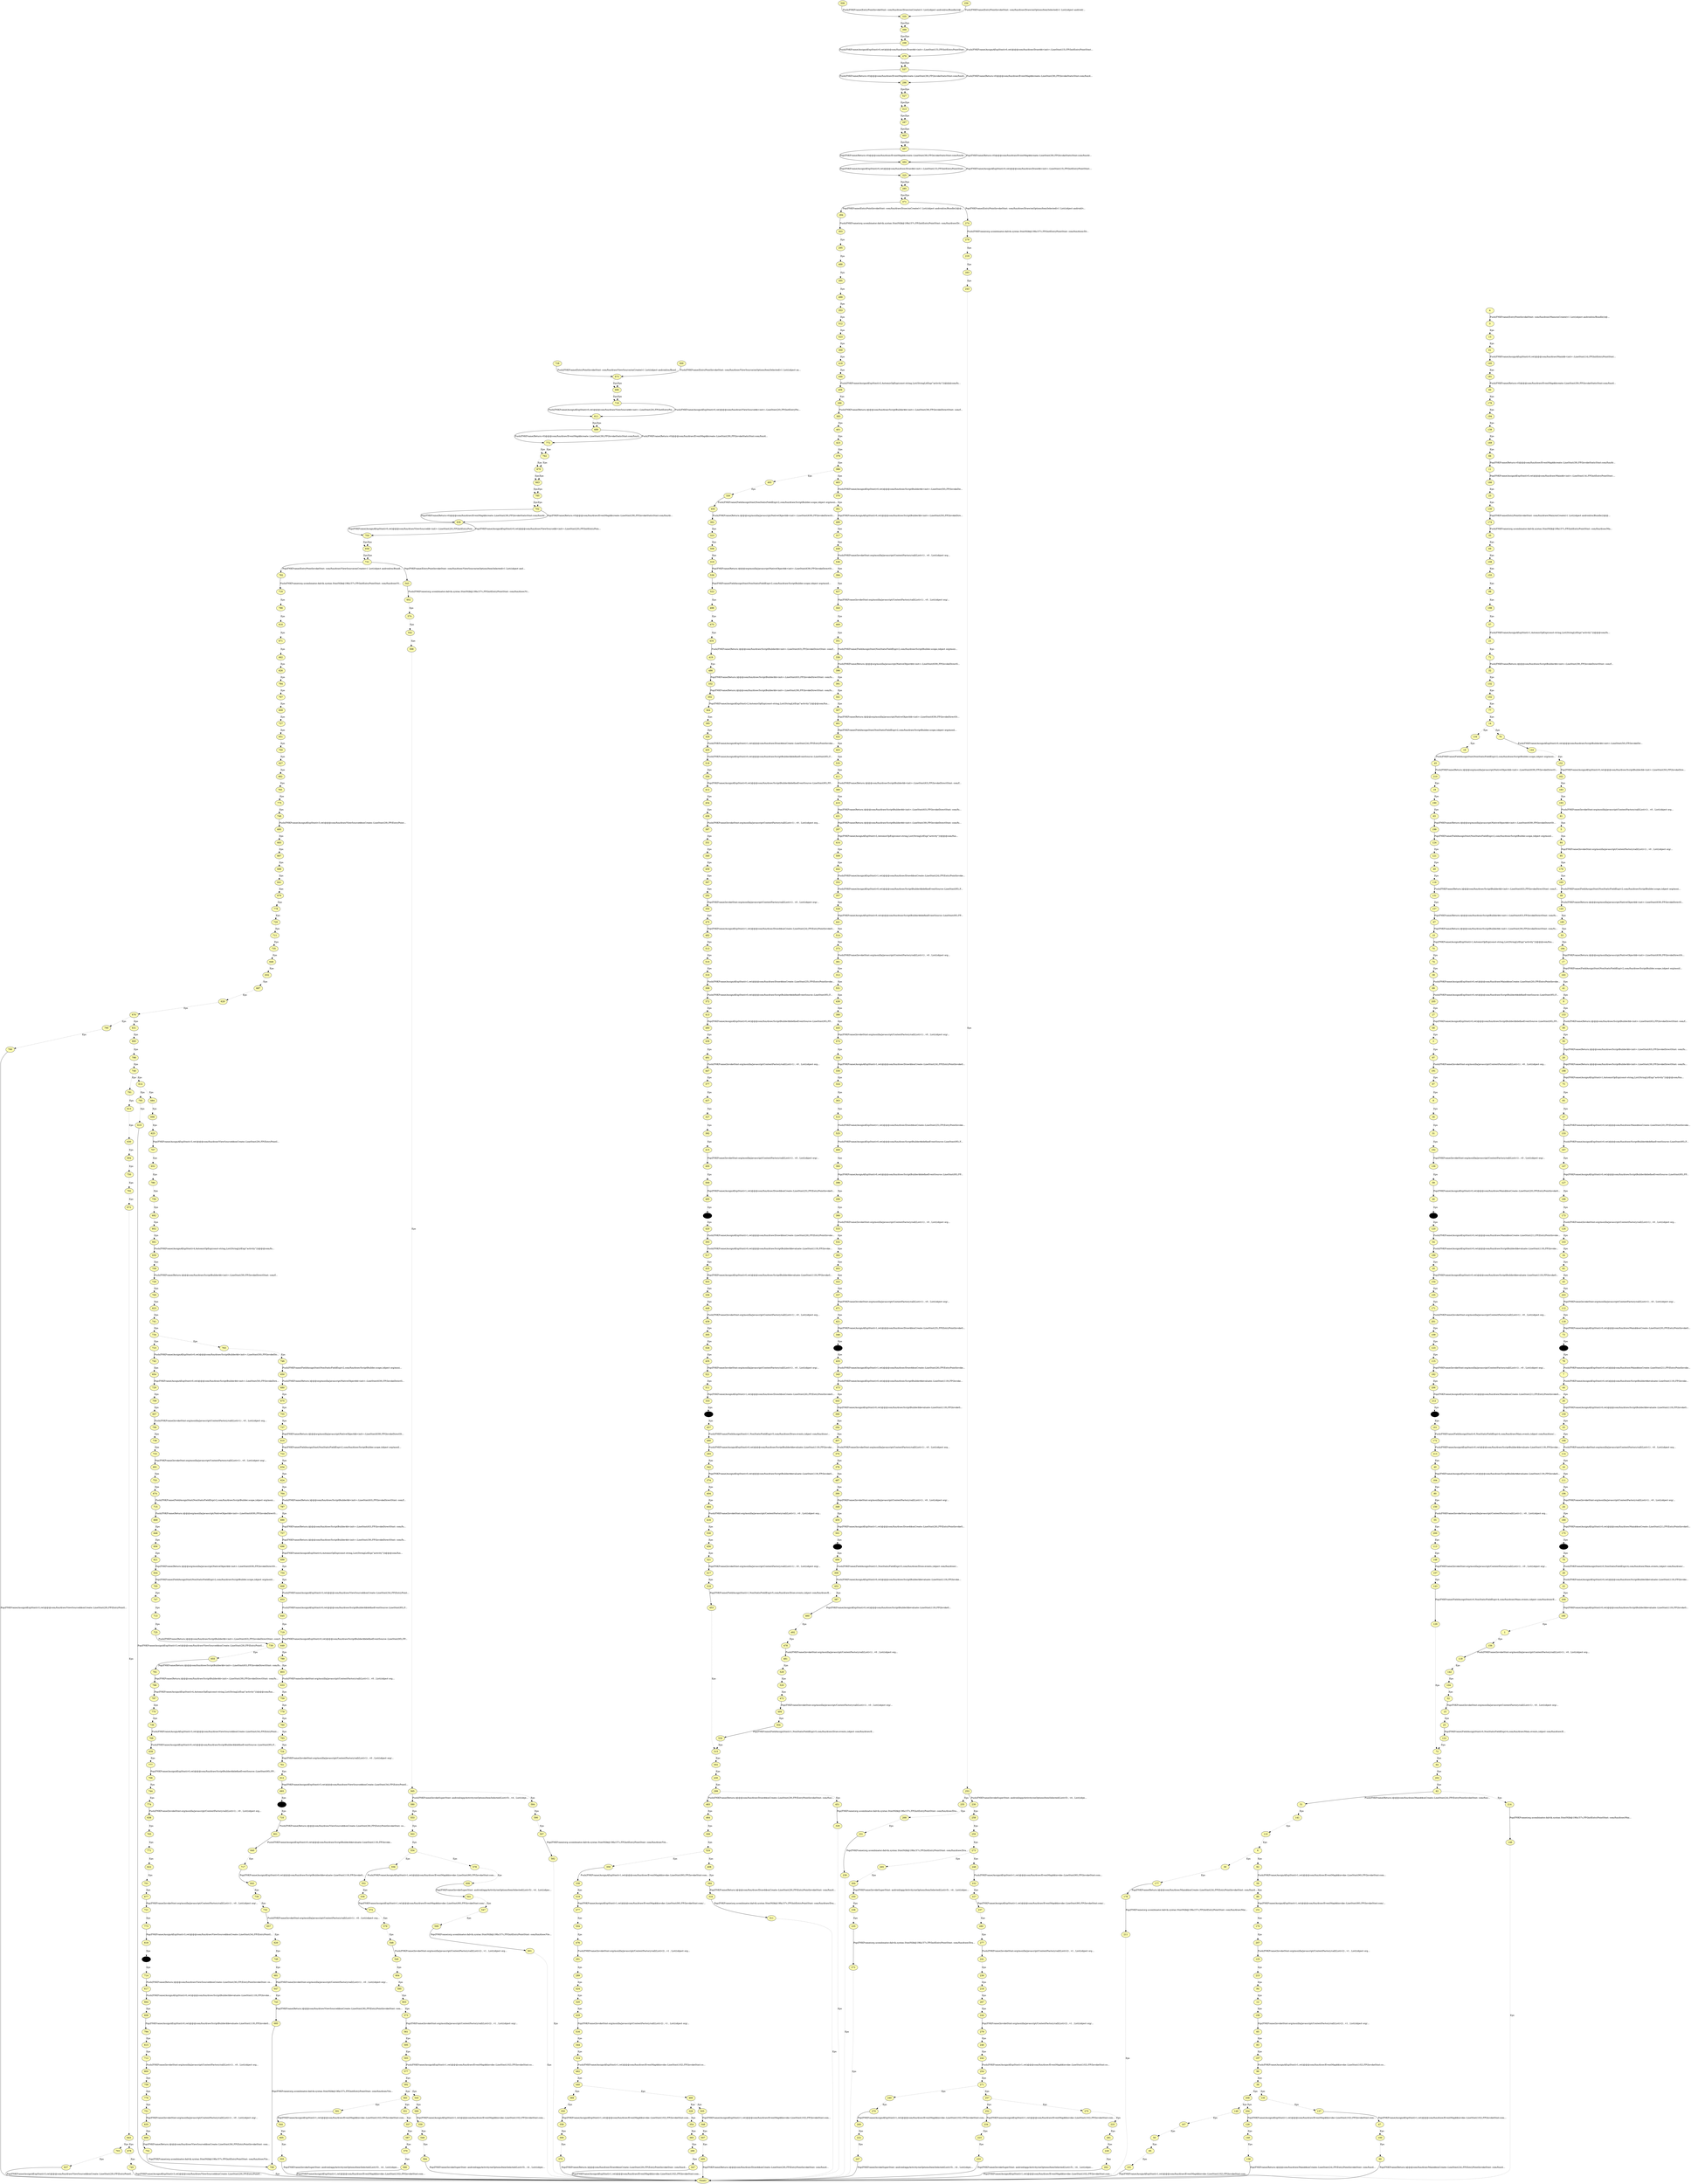 digraph BST {
 
 "753" [style=filled, fillcolor=2, colorscheme=set312, URL="753.html"];
"674" [style=filled, fillcolor=2, colorscheme=set312, URL="674.html"];
"753" -> "674" [style=dotted,  label="Eps"];
"635" [style=filled, fillcolor=2, colorscheme=set312, URL="635.html"];
"666" [style=filled, fillcolor=2, colorscheme=set312, URL="666.html"];
"635" -> "666" [style=dotted,  label="Eps"];
"682" [style=filled, fillcolor=2, colorscheme=set312, URL="682.html"];
"783" [style=filled, fillcolor=2, colorscheme=set312, URL="783.html"];
"682" -> "783" [style=dotted,  label="Eps"];
"750" [style=filled, fillcolor=2, colorscheme=set312, URL="750.html"];
"792" [style=filled, fillcolor=2, colorscheme=set312, URL="792.html"];
"750" -> "792" [style=dotted,  label="Eps"];
"655" [style=filled, fillcolor=2, colorscheme=set312, URL="655.html"];
"781" [style=filled, fillcolor=2, colorscheme=set312, URL="781.html"];
"655" -> "781" [  label="Pop(FNKFrame(Return:)@@@com/fun/draw/ScriptBuilder$$<init>::LineStmt(63),FP(InvokeDirectStmt: com/fu..."];
"695" [style=filled, fillcolor=2, colorscheme=set312, URL="695.html"];
"683" [style=filled, fillcolor=2, colorscheme=set312, URL="683.html"];
"695" -> "683" [style=dotted,  label="Eps"];
"777" [style=filled, fillcolor=2, colorscheme=set312, URL="777.html"];
"706" [style=filled, fillcolor=2, colorscheme=set312, URL="706.html"];
"777" -> "706" [  label="Pop(FNKFrame(AssignAExpStmt(v0,ret)@@@com/fun/draw/ScriptBuilder$$defineEventSource::LineStmt(95),FP..."];
"643" [style=filled, fillcolor=2, colorscheme=set312, URL="643.html"];
"703" [style=filled, fillcolor=2, colorscheme=set312, URL="703.html"];
"643" -> "703" [style=dotted,  label="Eps"];
"764" [style=filled, fillcolor=2, colorscheme=set312, URL="764.html"];
"787" [style=filled, fillcolor=2, colorscheme=set312, URL="787.html"];
"764" -> "787" [  label="Push(FNKFrame(Return:)@@@com/fun/draw/ScriptBuilder$$<init>::LineStmt(63),FP(InvokeDirectStmt: com/f..."];
"633" [style=filled, fillcolor=2, colorscheme=set312, URL="633.html"];
"759" [style=filled, fillcolor=2, colorscheme=set312, URL="759.html"];
"633" -> "759" [style=dotted,  label="Eps"];
"729" [style=filled, fillcolor=2, colorscheme=set312, URL="729.html"];
"709" [style=filled, fillcolor=2, colorscheme=set312, URL="709.html"];
"729" -> "709" [style=dotted,  label="Eps"];
"713" [style=filled, fillcolor=2, colorscheme=set312, URL="713.html"];
"725" [style=filled, fillcolor=2, colorscheme=set312, URL="725.html"];
"713" -> "725" [style=dotted,  label="Eps"];
"609" [style=filled, fillcolor=2, colorscheme=set312, URL="609.html"];
"727" [style=filled, fillcolor=2, colorscheme=set312, URL="727.html"];
"609" -> "727" [style=dotted,  label="Eps"];
"740" [style=filled, fillcolor=2, colorscheme=set312, URL="740.html"];
"791" [style=filled, fillcolor=2, colorscheme=set312, URL="791.html"];
"740" -> "791" [style=dotted,  label="Eps"];
"625" [style=filled, fillcolor=2, colorscheme=set312, URL="625.html"];
"707" [style=filled, fillcolor=2, colorscheme=set312, URL="707.html"];
"625" -> "707" [  label="Pop(FNKFrame(AssignAExpStmt(v3,ret)@@@com/fun/draw/ViewSource$$onCreate::LineStmt(29),FP(EntryPointI..."];
"774" [style=filled, fillcolor=2, colorscheme=set312, URL="774.html"];
"638" [style=filled, fillcolor=2, colorscheme=set312, URL="638.html"];
"774" -> "638" [  label="Push(FNKFrame(InvokeStmt:org/mozilla/javascript/ContextFactory/call(List(v1) , v0 , List((object org..."];
"698" [style=filled, fillcolor=2, colorscheme=set312, URL="698.html"];
"625" [style=filled, fillcolor=2, colorscheme=set312, URL="625.html"];
"698" -> "625" [style=dotted,  label="Eps"];
"660" [style=filled, fillcolor=2, colorscheme=set312, URL="660.html"];
"798" [style=filled, fillcolor=2, colorscheme=set312, URL="798.html"];
"660" -> "798" [style=dotted,  label="Eps"];
"701" [style=filled, fillcolor=2, colorscheme=set312, URL="701.html"];
"677" [style=filled, fillcolor=2, colorscheme=set312, URL="677.html"];
"701" -> "677" [style=dotted,  label="Eps"];
"779" [style=filled, fillcolor=2, colorscheme=set312, URL="779.html"];
"760" [style=filled, fillcolor=2, colorscheme=set312, URL="760.html"];
"779" -> "760" [style=dotted,  label="Eps"];
"618" [style=filled, fillcolor=2, colorscheme=set312, URL="618.html"];
"665" [style=filled, fillcolor=red, colorscheme=set312, URL="665.html"];
"618" -> "665" [style=dotted,  label="Eps"];
"675" [style=filled, fillcolor=2, colorscheme=set312, URL="675.html"];
"755" [style=filled, fillcolor=2, colorscheme=set312, URL="755.html"];
"675" -> "755" [style=dotted,  label="Eps"];
"795" [style=filled, fillcolor=2, colorscheme=set312, URL="795.html"];
"619" [style=filled, fillcolor=2, colorscheme=set312, URL="619.html"];
"795" -> "619" [style=dotted,  label="Eps"];
"607" [style=filled, fillcolor=2, colorscheme=set312, URL="607.html"];
"796" [style=filled, fillcolor=2, colorscheme=set312, URL="796.html"];
"607" -> "796" [  label="Push(FNKFrame(InvokeStmt:org/mozilla/javascript/ContextFactory/call(List(v1) , v0 , List((object org..."];
"612" [style=filled, fillcolor=2, colorscheme=set312, URL="612.html"];
"693" [style=filled, fillcolor=2, colorscheme=set312, URL="693.html"];
"612" -> "693" [  label="Pop(FNKFrame(AssignAExpStmt(v3,ret)@@@com/fun/draw/ViewSource$$onCreate::LineStmt(34),FP(EntryPointI..."];
"647" [style=filled, fillcolor=2, colorscheme=set312, URL="647.html"];
"743" [style=filled, fillcolor=2, colorscheme=set312, URL="743.html"];
"647" -> "743" [style=dotted,  label="Eps"];
"768" [style=filled, fillcolor=2, colorscheme=set312, URL="768.html"];
"639" [style=filled, fillcolor=2, colorscheme=set312, URL="639.html"];
"768" -> "639" [  label="Push(FNKFrame(AssignAExpStmt(v0,ret)@@@com/fun/draw/ScriptBuilder$$defineEventSource::LineStmt(95),F..."];
"796" [style=filled, fillcolor=2, colorscheme=set312, URL="796.html"];
"738" [style=filled, fillcolor=2, colorscheme=set312, URL="738.html"];
"796" -> "738" [style=dotted,  label="Eps"];
"656" [style=filled, fillcolor=2, colorscheme=set312, URL="656.html"];
"621" [style=filled, fillcolor=2, colorscheme=set312, URL="621.html"];
"656" -> "621" [style=dotted,  label="Eps"];
"770" [style=filled, fillcolor=2, colorscheme=set312, URL="770.html"];
"736" [style=filled, fillcolor=2, colorscheme=set312, URL="736.html"];
"770" -> "736" [style=dotted,  label="Eps"];
"782" [style=filled, fillcolor=2, colorscheme=set312, URL="782.html"];
"716" [style=filled, fillcolor=2, colorscheme=set312, URL="716.html"];
"782" -> "716" [  label="Push(FNKFrame(org.ucombinator.dalvik.syntax.StmtNil$@19fa157c,FP(InitEntryPointStmt: com/fun/draw/Vi..."];
"663" [style=filled, fillcolor=2, colorscheme=set312, URL="663.html"];
"785" [style=filled, fillcolor=2, colorscheme=set312, URL="785.html"];
"663" -> "785" [style=dotted,  label="Eps"];
"664" [style=filled, fillcolor=2, colorscheme=set312, URL="664.html"];
"608" [style=filled, fillcolor=2, colorscheme=set312, URL="608.html"];
"664" -> "608" [style=dotted,  label="Eps"];
"699" [style=filled, fillcolor=2, colorscheme=set312, URL="699.html"];
"754" [style=filled, fillcolor=2, colorscheme=set312, URL="754.html"];
"699" -> "754" [style=dotted,  label="Eps"];
"654" [style=filled, fillcolor=2, colorscheme=set312, URL="654.html"];
"729" [style=filled, fillcolor=2, colorscheme=set312, URL="729.html"];
"654" -> "729" [  label="Pop(FNKFrame(AssignAExpStmt(v0,ret)@@@com/fun/draw/ScriptBuilder$$<init>::LineStmt(50),FP(InvokeDire..."];
"781" [style=filled, fillcolor=2, colorscheme=set312, URL="781.html"];
"788" [style=filled, fillcolor=2, colorscheme=set312, URL="788.html"];
"781" -> "788" [  label="Pop(FNKFrame(Return:)@@@com/fun/draw/ScriptBuilder$$<init>::LineStmt(39),FP(InvokeDirectStmt: com/fu..."];
"775" [style=filled, fillcolor=2, colorscheme=set312, URL="775.html"];
"748" [style=filled, fillcolor=2, colorscheme=set312, URL="748.html"];
"775" -> "748" [style=dotted,  label="Eps"];
"745" [style=filled, fillcolor=2, colorscheme=set312, URL="745.html"];
"Final()" [style=filled, fillcolor=2, colorscheme=set312, URL="697.html"];
"745" -> "Final()" [  label="Pop(FNKFrame(AssignAExpStmt(v3,ret)@@@com/fun/draw/ViewSource$$onCreate::LineStmt(29),FP(EntryPointI..."];
"755" [style=filled, fillcolor=2, colorscheme=set312, URL="755.html"];
"737" [style=filled, fillcolor=2, colorscheme=set312, URL="737.html"];
"755" -> "737" [style=dotted,  label="Eps"];
"767" [style=filled, fillcolor=2, colorscheme=set312, URL="767.html"];
"609" [style=filled, fillcolor=2, colorscheme=set312, URL="609.html"];
"767" -> "609" [style=dotted,  label="Eps"];
"700" [style=filled, fillcolor=2, colorscheme=set312, URL="700.html"];
"627" [style=filled, fillcolor=2, colorscheme=set312, URL="627.html"];
"700" -> "627" [style=dotted,  label="Eps"];
"659" [style=filled, fillcolor=2, colorscheme=set312, URL="659.html"];
"708" [style=filled, fillcolor=2, colorscheme=set312, URL="708.html"];
"659" -> "708" [style=dotted,  label="Eps"];
"747" [style=filled, fillcolor=2, colorscheme=set312, URL="747.html"];
"713" [style=filled, fillcolor=2, colorscheme=set312, URL="713.html"];
"747" -> "713" [style=dotted,  label="Eps"];
"797" [style=filled, fillcolor=2, colorscheme=set312, URL="797.html"];
"770" [style=filled, fillcolor=2, colorscheme=set312, URL="770.html"];
"797" -> "770" [style=dotted,  label="Eps"];
"691" [style=filled, fillcolor=2, colorscheme=set312, URL="691.html"];
"753" [style=filled, fillcolor=2, colorscheme=set312, URL="753.html"];
"691" -> "753" [style=dotted,  label="Eps"];
"643" [style=filled, fillcolor=2, colorscheme=set312, URL="643.html"];
"678" [style=filled, fillcolor=2, colorscheme=set312, URL="678.html"];
"643" -> "678" [style=dotted,  label="Eps"];
"724" [style=filled, fillcolor=2, colorscheme=set312, URL="724.html"];
"761" [style=filled, fillcolor=2, colorscheme=set312, URL="761.html"];
"724" -> "761" [  label="Pop(FNKFrame(InvokeStmt:org/mozilla/javascript/ContextFactory/call(List(v1) , v0 , List((object org/..."];
"761" [style=filled, fillcolor=2, colorscheme=set312, URL="761.html"];
"612" [style=filled, fillcolor=2, colorscheme=set312, URL="612.html"];
"761" -> "612" [style=dotted,  label="Eps"];
"651" [style=filled, fillcolor=2, colorscheme=set312, URL="651.html"];
"700" [style=filled, fillcolor=2, colorscheme=set312, URL="700.html"];
"651" -> "700" [style=dotted,  label="Eps"];
"731" [style=filled, fillcolor=2, colorscheme=set312, URL="731.html"];
"782" [style=filled, fillcolor=2, colorscheme=set312, URL="782.html"];
"731" -> "782" [  label="Pop(FNKFrame(EntryPointInvokeStmt: com/fun/draw/ViewSource/onCreate(v1 List((object android/os/Bundl..."];
"802" [style=filled, fillcolor=2, colorscheme=set312, URL="802.html"];
"661" [style=filled, fillcolor=2, colorscheme=set312, URL="661.html"];
"802" -> "661" [style=dotted,  label="Eps"];
"680" [style=filled, fillcolor=2, colorscheme=set312, URL="680.html"];
"675" [style=filled, fillcolor=2, colorscheme=set312, URL="675.html"];
"680" -> "675" [style=dotted,  label="Eps"];
"771" [style=filled, fillcolor=2, colorscheme=set312, URL="771.html"];
"622" [style=filled, fillcolor=2, colorscheme=set312, URL="622.html"];
"771" -> "622" [style=dotted,  label="Eps"];
"706" [style=filled, fillcolor=2, colorscheme=set312, URL="706.html"];
"744" [style=filled, fillcolor=2, colorscheme=set312, URL="744.html"];
"706" -> "744" [style=dotted,  label="Eps"];
"766" [style=filled, fillcolor=2, colorscheme=set312, URL="766.html"];
"Final()" [style=filled, fillcolor=2, colorscheme=set312, URL="697.html"];
"766" -> "Final()" [  label="Pop(FNKFrame(AssignAExpStmt(v3,ret)@@@com/fun/draw/ViewSource$$onCreate::LineStmt(29),FP(EntryPointI..."];
"756" [style=filled, fillcolor=2, colorscheme=set312, URL="756.html"];
"692" [style=filled, fillcolor=2, colorscheme=set312, URL="692.html"];
"756" -> "692" [style=dotted,  label="Eps"];
"671" [style=filled, fillcolor=2, colorscheme=set312, URL="671.html"];
"662" [style=filled, fillcolor=2, colorscheme=set312, URL="662.html"];
"671" -> "662" [style=dotted,  label="Eps"];
"789" [style=filled, fillcolor=2, colorscheme=set312, URL="789.html"];
"803" [style=filled, fillcolor=2, colorscheme=set312, URL="803.html"];
"789" -> "803" [style=dotted,  label="Eps"];
"718" [style=filled, fillcolor=2, colorscheme=set312, URL="718.html"];
"611" [style=filled, fillcolor=2, colorscheme=set312, URL="611.html"];
"718" -> "611" [  label="Push(FNKFrame(AssignAExpStmt(v0,ret)@@@com/fun/draw/ViewSource$$<init>::LineStmt(20),FP(InitEntryPoi..."];
"798" [style=filled, fillcolor=2, colorscheme=set312, URL="798.html"];
"740" [style=filled, fillcolor=2, colorscheme=set312, URL="740.html"];
"798" -> "740" [style=dotted,  label="Eps"];
"742" [style=filled, fillcolor=2, colorscheme=set312, URL="742.html"];
"654" [style=filled, fillcolor=2, colorscheme=set312, URL="654.html"];
"742" -> "654" [style=dotted,  label="Eps"];
"728" [style=filled, fillcolor=2, colorscheme=set312, URL="728.html"];
"673" [style=filled, fillcolor=2, colorscheme=set312, URL="673.html"];
"728" -> "673" [  label="Push(FNKFrame(EntryPointInvokeStmt: com/fun/draw/ViewSource/onCreate(v1 List((object android/os/Bund..."];
"630" [style=filled, fillcolor=2, colorscheme=set312, URL="630.html"];
"694" [style=filled, fillcolor=2, colorscheme=set312, URL="694.html"];
"630" -> "694" [style=dotted,  label="Eps"];
"672" [style=filled, fillcolor=2, colorscheme=set312, URL="672.html"];
"643" [style=filled, fillcolor=2, colorscheme=set312, URL="643.html"];
"672" -> "643" [style=dotted,  label="Eps"];
"790" [style=filled, fillcolor=2, colorscheme=set312, URL="790.html"];
"766" [style=filled, fillcolor=2, colorscheme=set312, URL="766.html"];
"790" -> "766" [style=dotted,  label="Eps"];
"792" [style=filled, fillcolor=2, colorscheme=set312, URL="792.html"];
"672" [style=filled, fillcolor=2, colorscheme=set312, URL="672.html"];
"792" -> "672" [style=dotted,  label="Eps"];
"780" [style=filled, fillcolor=2, colorscheme=set312, URL="780.html"];
"756" [style=filled, fillcolor=2, colorscheme=set312, URL="756.html"];
"780" -> "756" [style=dotted,  label="Eps"];
"641" [style=filled, fillcolor=2, colorscheme=set312, URL="641.html"];
"679" [style=filled, fillcolor=2, colorscheme=set312, URL="679.html"];
"641" -> "679" [style=dotted,  label="Eps"];
"666" [style=filled, fillcolor=2, colorscheme=set312, URL="666.html"];
"752" [style=filled, fillcolor=2, colorscheme=set312, URL="752.html"];
"666" -> "752" [  label="Pop(FNKFrame(Return:)@@@com/fun/draw/ViewSource$$onCreate::LineStmt(36),FP(EntryPointInvokeStmt: com..."];
"636" [style=filled, fillcolor=2, colorscheme=set312, URL="636.html"];
"704" [style=filled, fillcolor=2, colorscheme=set312, URL="704.html"];
"636" -> "704" [  label="Pop(FNKFrame(AssignAExpStmt(v0,ret)@@@com/fun/draw/ViewSource$$<init>::LineStmt(20),FP(InitEntryPoin..."];
"737" [style=filled, fillcolor=2, colorscheme=set312, URL="737.html"];
"610" [style=filled, fillcolor=2, colorscheme=set312, URL="610.html"];
"737" -> "610" [  label="Pop(FNKFrame(Return:)@@@org/mozilla/javascript/NativeObject$$<init>::LineStmt(639),FP(InvokeDirectSt..."];
"629" [style=filled, fillcolor=red, colorscheme=set312, URL="629.html"];
"710" [style=filled, fillcolor=2, colorscheme=set312, URL="710.html"];
"629" -> "710" [style=dotted,  label="Eps"];
"778" [style=filled, fillcolor=2, colorscheme=set312, URL="778.html"];
"720" [style=filled, fillcolor=2, colorscheme=set312, URL="720.html"];
"778" -> "720" [style=dotted,  label="Eps"];
"738" [style=filled, fillcolor=2, colorscheme=set312, URL="738.html"];
"733" [style=filled, fillcolor=2, colorscheme=set312, URL="733.html"];
"738" -> "733" [style=dotted,  label="Eps"];
"632" [style=filled, fillcolor=2, colorscheme=set312, URL="632.html"];
"687" [style=filled, fillcolor=2, colorscheme=set312, URL="687.html"];
"632" -> "687" [style=dotted,  label="Eps"];
"712" [style=filled, fillcolor=2, colorscheme=set312, URL="712.html"];
"800" [style=filled, fillcolor=2, colorscheme=set312, URL="800.html"];
"712" -> "800" [  label="Push(FNKFrame(InvokeStmt:org/mozilla/javascript/ContextFactory/call(List(v1) , v0 , List((object org..."];
"791" [style=filled, fillcolor=2, colorscheme=set312, URL="791.html"];
"613" [style=filled, fillcolor=2, colorscheme=set312, URL="613.html"];
"791" -> "613" [style=dotted,  label="Eps"];
"688" [style=filled, fillcolor=2, colorscheme=set312, URL="688.html"];
"641" [style=filled, fillcolor=2, colorscheme=set312, URL="641.html"];
"688" -> "641" [style=dotted,  label="Eps"];
"703" [style=filled, fillcolor=2, colorscheme=set312, URL="703.html"];
"637" [style=filled, fillcolor=2, colorscheme=set312, URL="637.html"];
"703" -> "637" [style=dotted,  label="Eps"];
"772" [style=filled, fillcolor=2, colorscheme=set312, URL="772.html"];
"762" [style=filled, fillcolor=2, colorscheme=set312, URL="762.html"];
"772" -> "762" [style=dotted,  label="Eps"];
"673" [style=filled, fillcolor=2, colorscheme=set312, URL="673.html"];
"686" [style=filled, fillcolor=2, colorscheme=set312, URL="686.html"];
"673" -> "686" [style=dotted,  label="Eps"];
"752" [style=filled, fillcolor=2, colorscheme=set312, URL="752.html"];
"799" [style=filled, fillcolor=2, colorscheme=set312, URL="799.html"];
"752" -> "799" [  label="Pop(FNKFrame(org.ucombinator.dalvik.syntax.StmtNil$@19fa157c,FP(InitEntryPointStmt: com/fun/draw/Vie..."];
"746" [style=filled, fillcolor=2, colorscheme=set312, URL="746.html"];
"650" [style=filled, fillcolor=2, colorscheme=set312, URL="650.html"];
"746" -> "650" [  label="Push(FNKFrame(FieldAssignStmt(NonStaticFieldExp(v2,com/fun/draw/ScriptBuilder.scope,(object org/mozi..."];
"751" [style=filled, fillcolor=2, colorscheme=set312, URL="751.html"];
"635" [style=filled, fillcolor=2, colorscheme=set312, URL="635.html"];
"751" -> "635" [  label="Pop(FNKFrame(InvokeStmt:org/mozilla/javascript/ContextFactory/call(List(v1) , v0 , List((object org/..."];
"694" [style=filled, fillcolor=2, colorscheme=set312, URL="694.html"];
"750" [style=filled, fillcolor=2, colorscheme=set312, URL="750.html"];
"694" -> "750" [style=dotted,  label="Eps"];
"787" [style=filled, fillcolor=2, colorscheme=set312, URL="787.html"];
"690" [style=filled, fillcolor=2, colorscheme=set312, URL="690.html"];
"787" -> "690" [style=dotted,  label="Eps"];
"662" [style=filled, fillcolor=2, colorscheme=set312, URL="662.html"];
"626" [style=filled, fillcolor=2, colorscheme=set312, URL="626.html"];
"662" -> "626" [style=dotted,  label="Eps"];
"631" [style=filled, fillcolor=2, colorscheme=set312, URL="631.html"];
"660" [style=filled, fillcolor=2, colorscheme=set312, URL="660.html"];
"631" -> "660" [style=dotted,  label="Eps"];
"639" [style=filled, fillcolor=2, colorscheme=set312, URL="639.html"];
"777" [style=filled, fillcolor=2, colorscheme=set312, URL="777.html"];
"639" -> "777" [style=dotted,  label="Eps"];
"638" [style=filled, fillcolor=2, colorscheme=set312, URL="638.html"];
"765" [style=filled, fillcolor=2, colorscheme=set312, URL="765.html"];
"638" -> "765" [style=dotted,  label="Eps"];
"708" [style=filled, fillcolor=2, colorscheme=set312, URL="708.html"];
"726" [style=filled, fillcolor=2, colorscheme=set312, URL="726.html"];
"708" -> "726" [  label="Push(FNKFrame(Return:)@@@com/fun/draw/ScriptBuilder$$<init>::LineStmt(39),FP(InvokeDirectStmt: com/f..."];
"678" [style=filled, fillcolor=2, colorscheme=set312, URL="678.html"];
"745" [style=filled, fillcolor=2, colorscheme=set312, URL="745.html"];
"678" -> "745" [style=dotted,  label="Eps"];
"653" [style=filled, fillcolor=2, colorscheme=set312, URL="653.html"];
"645" [style=filled, fillcolor=2, colorscheme=set312, URL="645.html"];
"653" -> "645" [  label="Push(FNKFrame(AssignAExpStmt(v0,ret)@@@com/fun/draw/ScriptBuilder$$defineEventSource::LineStmt(95),F..."];
"711" [style=filled, fillcolor=2, colorscheme=set312, URL="711.html"];
"735" [style=filled, fillcolor=2, colorscheme=set312, URL="735.html"];
"711" -> "735" [style=dotted,  label="Eps"];
"689" [style=filled, fillcolor=2, colorscheme=set312, URL="689.html"];
"772" [style=filled, fillcolor=2, colorscheme=set312, URL="772.html"];
"689" -> "772" [  label="Push(FNKFrame(Return:v0)@@@com/fun/draw/EventMap$$create::LineStmt(39),FP(InvokeStaticStmt:com/fun/d..."];
"669" [style=filled, fillcolor=2, colorscheme=set312, URL="669.html"];
"648" [style=filled, fillcolor=2, colorscheme=set312, URL="648.html"];
"669" -> "648" [style=dotted,  label="Eps"];
"757" [style=filled, fillcolor=2, colorscheme=set312, URL="757.html"];
"696" [style=filled, fillcolor=2, colorscheme=set312, URL="696.html"];
"757" -> "696" [  label="Pop(FNKFrame(Return:)@@@com/fun/draw/ScriptBuilder$$<init>::LineStmt(39),FP(InvokeDirectStmt: com/fu..."];
"611" [style=filled, fillcolor=2, colorscheme=set312, URL="611.html"];
"689" [style=filled, fillcolor=2, colorscheme=set312, URL="689.html"];
"611" -> "689" [style=dotted,  label="Eps"];
"657" [style=filled, fillcolor=2, colorscheme=set312, URL="657.html"];
"620" [style=filled, fillcolor=2, colorscheme=set312, URL="620.html"];
"657" -> "620" [style=dotted,  label="Eps"];
"681" [style=filled, fillcolor=2, colorscheme=set312, URL="681.html"];
"647" [style=filled, fillcolor=2, colorscheme=set312, URL="647.html"];
"681" -> "647" [  label="Pop(FNKFrame(InvokeStmt:org/mozilla/javascript/ContextFactory/call(List(v1) , v0 , List((object org/..."];
"734" [style=filled, fillcolor=2, colorscheme=set312, URL="734.html"];
"723" [style=filled, fillcolor=2, colorscheme=set312, URL="723.html"];
"734" -> "723" [style=dotted,  label="Eps"];
"704" [style=filled, fillcolor=2, colorscheme=set312, URL="704.html"];
"658" [style=filled, fillcolor=2, colorscheme=set312, URL="658.html"];
"704" -> "658" [style=dotted,  label="Eps"];
"648" [style=filled, fillcolor=2, colorscheme=set312, URL="648.html"];
"656" [style=filled, fillcolor=2, colorscheme=set312, URL="656.html"];
"648" -> "656" [style=dotted,  label="Eps"];
"658" [style=filled, fillcolor=2, colorscheme=set312, URL="658.html"];
"731" [style=filled, fillcolor=2, colorscheme=set312, URL="731.html"];
"658" -> "731" [style=dotted,  label="Eps"];
"723" [style=filled, fillcolor=2, colorscheme=set312, URL="723.html"];
"742" [style=filled, fillcolor=2, colorscheme=set312, URL="742.html"];
"723" -> "742" [  label="Push(FNKFrame(AssignAExpStmt(v0,ret)@@@com/fun/draw/ScriptBuilder$$<init>::LineStmt(50),FP(InvokeDir..."];
"727" [style=filled, fillcolor=2, colorscheme=set312, URL="727.html"];
"651" [style=filled, fillcolor=2, colorscheme=set312, URL="651.html"];
"727" -> "651" [style=dotted,  label="Eps"];
"773" [style=filled, fillcolor=2, colorscheme=set312, URL="773.html"];
"618" [style=filled, fillcolor=2, colorscheme=set312, URL="618.html"];
"773" -> "618" [  label="Pop(FNKFrame(AssignAExpStmt(v3,ret)@@@com/fun/draw/ViewSource$$onCreate::LineStmt(34),FP(EntryPointI..."];
"800" [style=filled, fillcolor=2, colorscheme=set312, URL="800.html"];
"758" [style=filled, fillcolor=2, colorscheme=set312, URL="758.html"];
"800" -> "758" [style=dotted,  label="Eps"];
"644" [style=filled, fillcolor=2, colorscheme=set312, URL="644.html"];
"705" [style=filled, fillcolor=2, colorscheme=set312, URL="705.html"];
"644" -> "705" [  label="Pop(FNKFrame(FieldAssignStmt(NonStaticFieldExp(v2,com/fun/draw/ScriptBuilder.scope,(object org/mozil..."];
"720" [style=filled, fillcolor=2, colorscheme=set312, URL="720.html"];
"711" [style=filled, fillcolor=2, colorscheme=set312, URL="711.html"];
"720" -> "711" [style=dotted,  label="Eps"];
"762" [style=filled, fillcolor=2, colorscheme=set312, URL="762.html"];
"670" [style=filled, fillcolor=2, colorscheme=set312, URL="670.html"];
"762" -> "670" [style=dotted,  label="Eps"];
"650" [style=filled, fillcolor=2, colorscheme=set312, URL="650.html"];
"680" [style=filled, fillcolor=2, colorscheme=set312, URL="680.html"];
"650" -> "680" [  label="Push(FNKFrame(Return:)@@@org/mozilla/javascript/NativeObject$$<init>::LineStmt(639),FP(InvokeDirectS..."];
"622" [style=filled, fillcolor=2, colorscheme=set312, URL="622.html"];
"701" [style=filled, fillcolor=2, colorscheme=set312, URL="701.html"];
"622" -> "701" [style=dotted,  label="Eps"];
"615" [style=filled, fillcolor=2, colorscheme=set312, URL="615.html"];
"712" [style=filled, fillcolor=2, colorscheme=set312, URL="712.html"];
"615" -> "712" [style=dotted,  label="Eps"];
"707" [style=filled, fillcolor=2, colorscheme=set312, URL="707.html"];
"652" [style=filled, fillcolor=2, colorscheme=set312, URL="652.html"];
"707" -> "652" [style=dotted,  label="Eps"];
"642" [style=filled, fillcolor=2, colorscheme=set312, URL="642.html"];
"730" [style=filled, fillcolor=2, colorscheme=set312, URL="730.html"];
"642" -> "730" [style=dotted,  label="Eps"];
"614" [style=filled, fillcolor=2, colorscheme=set312, URL="614.html"];
"795" [style=filled, fillcolor=2, colorscheme=set312, URL="795.html"];
"614" -> "795" [style=dotted,  label="Eps"];
"667" [style=filled, fillcolor=2, colorscheme=set312, URL="667.html"];
"688" [style=filled, fillcolor=2, colorscheme=set312, URL="688.html"];
"667" -> "688" [style=dotted,  label="Eps"];
"744" [style=filled, fillcolor=2, colorscheme=set312, URL="744.html"];
"774" [style=filled, fillcolor=2, colorscheme=set312, URL="774.html"];
"744" -> "774" [style=dotted,  label="Eps"];
"685" [style=filled, fillcolor=2, colorscheme=set312, URL="685.html"];
"799" [style=filled, fillcolor=2, colorscheme=set312, URL="799.html"];
"685" -> "799" [  label="Pop(FNKFrame(org.ucombinator.dalvik.syntax.StmtNil$@19fa157c,FP(InitEntryPointStmt: com/fun/draw/Vie..."];
"754" [style=filled, fillcolor=2, colorscheme=set312, URL="754.html"];
"668" [style=filled, fillcolor=2, colorscheme=set312, URL="668.html"];
"754" -> "668" [style=dotted,  label="Eps"];
"668" [style=filled, fillcolor=2, colorscheme=set312, URL="668.html"];
"653" [style=filled, fillcolor=2, colorscheme=set312, URL="653.html"];
"668" -> "653" [  label="Push(FNKFrame(AssignAExpStmt(v3,ret)@@@com/fun/draw/ViewSource$$onCreate::LineStmt(34),FP(EntryPoint..."];
"734" [style=filled, fillcolor=2, colorscheme=set312, URL="734.html"];
"763" [style=filled, fillcolor=2, colorscheme=set312, URL="763.html"];
"734" -> "763" [style=dotted,  label="Eps"];
"716" [style=filled, fillcolor=2, colorscheme=set312, URL="716.html"];
"786" [style=filled, fillcolor=2, colorscheme=set312, URL="786.html"];
"716" -> "786" [style=dotted,  label="Eps"];
"743" [style=filled, fillcolor=2, colorscheme=set312, URL="743.html"];
"685" [style=filled, fillcolor=2, colorscheme=set312, URL="685.html"];
"743" -> "685" [  label="Pop(FNKFrame(Return:)@@@com/fun/draw/ViewSource$$onCreate::LineStmt(36),FP(EntryPointInvokeStmt: com..."];
"661" [style=filled, fillcolor=2, colorscheme=set312, URL="661.html"];
"659" [style=filled, fillcolor=2, colorscheme=set312, URL="659.html"];
"661" -> "659" [  label="Push(FNKFrame(AssignAExpStmt(v4,AutomicOpExp(const-string,List(StringLitExp(\"activity\")))@@@com/fu..."];
"627" [style=filled, fillcolor=2, colorscheme=set312, URL="627.html"];
"682" [style=filled, fillcolor=2, colorscheme=set312, URL="682.html"];
"627" -> "682" [style=dotted,  label="Eps"];
"714" [style=filled, fillcolor=2, colorscheme=set312, URL="714.html"];
"617" [style=filled, fillcolor=2, colorscheme=set312, URL="617.html"];
"714" -> "617" [  label="Push(FNKFrame(Return:)@@@com/fun/draw/ViewSource$$onCreate::LineStmt(36),FP(EntryPointInvokeStmt: co..."];
"740" [style=filled, fillcolor=2, colorscheme=set312, URL="740.html"];
"614" [style=filled, fillcolor=2, colorscheme=set312, URL="614.html"];
"740" -> "614" [style=dotted,  label="Eps"];
"788" [style=filled, fillcolor=2, colorscheme=set312, URL="788.html"];
"797" [style=filled, fillcolor=2, colorscheme=set312, URL="797.html"];
"788" -> "797" [  label="Pop(FNKFrame(AssignAExpStmt(v4,AutomicOpExp(const-string,List(StringLitExp(\"activity\")))@@@com/fun..."];
"620" [style=filled, fillcolor=2, colorscheme=set312, URL="620.html"];
"749" [style=filled, fillcolor=2, colorscheme=set312, URL="749.html"];
"620" -> "749" [style=dotted,  label="Eps"];
"628" [style=filled, fillcolor=2, colorscheme=set312, URL="628.html"];
"676" [style=filled, fillcolor=2, colorscheme=set312, URL="676.html"];
"628" -> "676" [style=dotted,  label="Eps"];
"608" [style=filled, fillcolor=2, colorscheme=set312, URL="608.html"];
"794" [style=filled, fillcolor=2, colorscheme=set312, URL="794.html"];
"608" -> "794" [  label="Pop(FNKFrame(AssignAExpStmt(v0,ret)@@@com/fun/draw/ScriptBuilder$$evaluate::LineStmt(119),FP(InvokeS..."];
"617" [style=filled, fillcolor=2, colorscheme=set312, URL="617.html"];
"664" [style=filled, fillcolor=2, colorscheme=set312, URL="664.html"];
"617" -> "664" [  label="Push(FNKFrame(AssignAExpStmt(v0,ret)@@@com/fun/draw/ScriptBuilder$$evaluate::LineStmt(119),FP(Invoke..."];
"730" [style=filled, fillcolor=2, colorscheme=set312, URL="730.html"];
"732" [style=filled, fillcolor=2, colorscheme=set312, URL="732.html"];
"730" -> "732" [style=dotted,  label="Eps"];
"665" [style=filled, fillcolor=red, colorscheme=set312, URL="665.html"];
"714" [style=filled, fillcolor=2, colorscheme=set312, URL="714.html"];
"665" -> "714" [style=dotted,  label="Eps"];
"686" [style=filled, fillcolor=2, colorscheme=set312, URL="686.html"];
"718" [style=filled, fillcolor=2, colorscheme=set312, URL="718.html"];
"686" -> "718" [style=dotted,  label="Eps"];
"652" [style=filled, fillcolor=2, colorscheme=set312, URL="652.html"];
"780" [style=filled, fillcolor=2, colorscheme=set312, URL="780.html"];
"652" -> "780" [style=dotted,  label="Eps"];
"693" [style=filled, fillcolor=2, colorscheme=set312, URL="693.html"];
"629" [style=filled, fillcolor=red, colorscheme=set312, URL="629.html"];
"693" -> "629" [style=dotted,  label="Eps"];
"793" [style=filled, fillcolor=2, colorscheme=set312, URL="793.html"];
"724" [style=filled, fillcolor=2, colorscheme=set312, URL="724.html"];
"793" -> "724" [style=dotted,  label="Eps"];
"645" [style=filled, fillcolor=2, colorscheme=set312, URL="645.html"];
"719" [style=filled, fillcolor=2, colorscheme=set312, URL="719.html"];
"645" -> "719" [style=dotted,  label="Eps"];
"690" [style=filled, fillcolor=2, colorscheme=set312, URL="690.html"];
"757" [style=filled, fillcolor=2, colorscheme=set312, URL="757.html"];
"690" -> "757" [  label="Pop(FNKFrame(Return:)@@@com/fun/draw/ScriptBuilder$$<init>::LineStmt(63),FP(InvokeDirectStmt: com/fu..."];
"649" [style=filled, fillcolor=2, colorscheme=set312, URL="649.html"];
"789" [style=filled, fillcolor=2, colorscheme=set312, URL="789.html"];
"649" -> "789" [style=dotted,  label="Eps"];
"637" [style=filled, fillcolor=2, colorscheme=set312, URL="637.html"];
"Final()" [style=filled, fillcolor=2, colorscheme=set312, URL="697.html"];
"637" -> "Final()" [  label="Pop(FNKFrame(AssignAExpStmt(v3,ret)@@@com/fun/draw/ViewSource$$onCreate::LineStmt(29),FP(EntryPointI..."];
"616" [style=filled, fillcolor=2, colorscheme=set312, URL="616.html"];
"671" [style=filled, fillcolor=2, colorscheme=set312, URL="671.html"];
"616" -> "671" [style=dotted,  label="Eps"];
"725" [style=filled, fillcolor=2, colorscheme=set312, URL="725.html"];
"739" [style=filled, fillcolor=2, colorscheme=set312, URL="739.html"];
"725" -> "739" [  label="Push(FNKFrame(Return:)@@@com/fun/draw/ScriptBuilder$$<init>::LineStmt(63),FP(InvokeDirectStmt: com/f..."];
"733" [style=filled, fillcolor=2, colorscheme=set312, URL="733.html"];
"691" [style=filled, fillcolor=2, colorscheme=set312, URL="691.html"];
"733" -> "691" [  label="Pop(FNKFrame(InvokeStmt:org/mozilla/javascript/ContextFactory/call(List(v1) , v0 , List((object org/..."];
"765" [style=filled, fillcolor=2, colorscheme=set312, URL="765.html"];
"771" [style=filled, fillcolor=2, colorscheme=set312, URL="771.html"];
"765" -> "771" [style=dotted,  label="Eps"];
"721" [style=filled, fillcolor=2, colorscheme=set312, URL="721.html"];
"773" [style=filled, fillcolor=2, colorscheme=set312, URL="773.html"];
"721" -> "773" [style=dotted,  label="Eps"];
"710" [style=filled, fillcolor=2, colorscheme=set312, URL="710.html"];
"801" [style=filled, fillcolor=2, colorscheme=set312, URL="801.html"];
"710" -> "801" [  label="Push(FNKFrame(Return:)@@@com/fun/draw/ViewSource$$onCreate::LineStmt(36),FP(EntryPointInvokeStmt: co..."];
"684" [style=filled, fillcolor=2, colorscheme=set312, URL="684.html"];
"698" [style=filled, fillcolor=2, colorscheme=set312, URL="698.html"];
"684" -> "698" [style=dotted,  label="Eps"];
"786" [style=filled, fillcolor=2, colorscheme=set312, URL="786.html"];
"616" [style=filled, fillcolor=2, colorscheme=set312, URL="616.html"];
"786" -> "616" [style=dotted,  label="Eps"];
"799" [style=filled, fillcolor=2, colorscheme=set312, URL="799.html"];
"Final()" [style=filled, fillcolor=2, colorscheme=set312, URL="697.html"];
"799" -> "Final()" [style=dotted,  label="Eps"];
"677" [style=filled, fillcolor=2, colorscheme=set312, URL="677.html"];
"721" [style=filled, fillcolor=2, colorscheme=set312, URL="721.html"];
"677" -> "721" [  label="Pop(FNKFrame(InvokeStmt:org/mozilla/javascript/ContextFactory/call(List(v1) , v0 , List((object org/..."];
"709" [style=filled, fillcolor=2, colorscheme=set312, URL="709.html"];
"607" [style=filled, fillcolor=2, colorscheme=set312, URL="607.html"];
"709" -> "607" [style=dotted,  label="Eps"];
"624" [style=filled, fillcolor=2, colorscheme=set312, URL="624.html"];
"764" [style=filled, fillcolor=2, colorscheme=set312, URL="764.html"];
"624" -> "764" [style=dotted,  label="Eps"];
"670" [style=filled, fillcolor=2, colorscheme=set312, URL="670.html"];
"663" [style=filled, fillcolor=2, colorscheme=set312, URL="663.html"];
"670" -> "663" [style=dotted,  label="Eps"];
"717" [style=filled, fillcolor=2, colorscheme=set312, URL="717.html"];
"642" [style=filled, fillcolor=2, colorscheme=set312, URL="642.html"];
"717" -> "642" [  label="Pop(FNKFrame(AssignAExpStmt(v0,ret)@@@com/fun/draw/ScriptBuilder$$evaluate::LineStmt(119),FP(InvokeS..."];
"726" [style=filled, fillcolor=2, colorscheme=set312, URL="726.html"];
"769" [style=filled, fillcolor=2, colorscheme=set312, URL="769.html"];
"726" -> "769" [style=dotted,  label="Eps"];
"735" [style=filled, fillcolor=2, colorscheme=set312, URL="735.html"];
"646" [style=filled, fillcolor=2, colorscheme=set312, URL="646.html"];
"735" -> "646" [style=dotted,  label="Eps"];
"621" [style=filled, fillcolor=2, colorscheme=set312, URL="621.html"];
"644" [style=filled, fillcolor=2, colorscheme=set312, URL="644.html"];
"621" -> "644" [  label="Pop(FNKFrame(Return:)@@@org/mozilla/javascript/NativeObject$$<init>::LineStmt(639),FP(InvokeDirectSt..."];
"692" [style=filled, fillcolor=2, colorscheme=set312, URL="692.html"];
"802" [style=filled, fillcolor=2, colorscheme=set312, URL="802.html"];
"692" -> "802" [style=dotted,  label="Eps"];
"769" [style=filled, fillcolor=2, colorscheme=set312, URL="769.html"];
"623" [style=filled, fillcolor=2, colorscheme=set312, URL="623.html"];
"769" -> "623" [style=dotted,  label="Eps"];
"759" [style=filled, fillcolor=2, colorscheme=set312, URL="759.html"];
"779" [style=filled, fillcolor=2, colorscheme=set312, URL="779.html"];
"759" -> "779" [style=dotted,  label="Eps"];
"646" [style=filled, fillcolor=2, colorscheme=set312, URL="646.html"];
"632" [style=filled, fillcolor=2, colorscheme=set312, URL="632.html"];
"646" -> "632" [style=dotted,  label="Eps"];
"696" [style=filled, fillcolor=2, colorscheme=set312, URL="696.html"];
"699" [style=filled, fillcolor=2, colorscheme=set312, URL="699.html"];
"696" -> "699" [  label="Pop(FNKFrame(AssignAExpStmt(v4,AutomicOpExp(const-string,List(StringLitExp(\"activity\")))@@@com/fun..."];
"619" [style=filled, fillcolor=2, colorscheme=set312, URL="619.html"];
"Final()" [style=filled, fillcolor=2, colorscheme=set312, URL="697.html"];
"619" -> "Final()" [  label="Pop(FNKFrame(AssignAExpStmt(v3,ret)@@@com/fun/draw/ViewSource$$onCreate::LineStmt(29),FP(EntryPointI..."];
"801" [style=filled, fillcolor=2, colorscheme=set312, URL="801.html"];
"640" [style=filled, fillcolor=2, colorscheme=set312, URL="640.html"];
"801" -> "640" [  label="Push(FNKFrame(AssignAExpStmt(v0,ret)@@@com/fun/draw/ScriptBuilder$$evaluate::LineStmt(119),FP(Invoke..."];
"715" [style=filled, fillcolor=2, colorscheme=set312, URL="715.html"];
"669" [style=filled, fillcolor=2, colorscheme=set312, URL="669.html"];
"715" -> "669" [  label="Push(FNKFrame(Return:)@@@org/mozilla/javascript/NativeObject$$<init>::LineStmt(639),FP(InvokeDirectS..."];
"736" [style=filled, fillcolor=2, colorscheme=set312, URL="736.html"];
"768" [style=filled, fillcolor=2, colorscheme=set312, URL="768.html"];
"736" -> "768" [  label="Push(FNKFrame(AssignAExpStmt(v3,ret)@@@com/fun/draw/ViewSource$$onCreate::LineStmt(34),FP(EntryPoint..."];
"613" [style=filled, fillcolor=2, colorscheme=set312, URL="613.html"];
"630" [style=filled, fillcolor=2, colorscheme=set312, URL="630.html"];
"613" -> "630" [style=dotted,  label="Eps"];
"702" [style=filled, fillcolor=2, colorscheme=set312, URL="702.html"];
"636" [style=filled, fillcolor=2, colorscheme=set312, URL="636.html"];
"702" -> "636" [  label="Pop(FNKFrame(Return:v0)@@@com/fun/draw/EventMap$$create::LineStmt(39),FP(InvokeStaticStmt:com/fun/dr..."];
"741" [style=filled, fillcolor=2, colorscheme=set312, URL="741.html"];
"734" [style=filled, fillcolor=2, colorscheme=set312, URL="734.html"];
"741" -> "734" [style=dotted,  label="Eps"];
"610" [style=filled, fillcolor=2, colorscheme=set312, URL="610.html"];
"722" [style=filled, fillcolor=2, colorscheme=set312, URL="722.html"];
"610" -> "722" [  label="Pop(FNKFrame(FieldAssignStmt(NonStaticFieldExp(v2,com/fun/draw/ScriptBuilder.scope,(object org/mozil..."];
"783" [style=filled, fillcolor=2, colorscheme=set312, URL="783.html"];
"775" [style=filled, fillcolor=2, colorscheme=set312, URL="775.html"];
"783" -> "775" [style=dotted,  label="Eps"];
"640" [style=filled, fillcolor=2, colorscheme=set312, URL="640.html"];
"717" [style=filled, fillcolor=2, colorscheme=set312, URL="717.html"];
"640" -> "717" [style=dotted,  label="Eps"];
"784" [style=filled, fillcolor=2, colorscheme=set312, URL="784.html"];
"767" [style=filled, fillcolor=2, colorscheme=set312, URL="767.html"];
"784" -> "767" [style=dotted,  label="Eps"];
"748" [style=filled, fillcolor=2, colorscheme=set312, URL="748.html"];
"695" [style=filled, fillcolor=2, colorscheme=set312, URL="695.html"];
"748" -> "695" [  label="Push(FNKFrame(AssignAExpStmt(v3,ret)@@@com/fun/draw/ViewSource$$onCreate::LineStmt(29),FP(EntryPoint..."];
"614" [style=filled, fillcolor=2, colorscheme=set312, URL="614.html"];
"684" [style=filled, fillcolor=2, colorscheme=set312, URL="684.html"];
"614" -> "684" [style=dotted,  label="Eps"];
"705" [style=filled, fillcolor=2, colorscheme=set312, URL="705.html"];
"747" [style=filled, fillcolor=2, colorscheme=set312, URL="747.html"];
"705" -> "747" [style=dotted,  label="Eps"];
"683" [style=filled, fillcolor=2, colorscheme=set312, URL="683.html"];
"667" [style=filled, fillcolor=2, colorscheme=set312, URL="667.html"];
"683" -> "667" [style=dotted,  label="Eps"];
"749" [style=filled, fillcolor=2, colorscheme=set312, URL="749.html"];
"681" [style=filled, fillcolor=2, colorscheme=set312, URL="681.html"];
"749" -> "681" [style=dotted,  label="Eps"];
"758" [style=filled, fillcolor=2, colorscheme=set312, URL="758.html"];
"776" [style=filled, fillcolor=2, colorscheme=set312, URL="776.html"];
"758" -> "776" [style=dotted,  label="Eps"];
"719" [style=filled, fillcolor=2, colorscheme=set312, URL="719.html"];
"649" [style=filled, fillcolor=2, colorscheme=set312, URL="649.html"];
"719" -> "649" [  label="Pop(FNKFrame(AssignAExpStmt(v0,ret)@@@com/fun/draw/ScriptBuilder$$defineEventSource::LineStmt(95),FP..."];
"634" [style=filled, fillcolor=2, colorscheme=set312, URL="634.html"];
"624" [style=filled, fillcolor=2, colorscheme=set312, URL="624.html"];
"634" -> "624" [style=dotted,  label="Eps"];
"674" [style=filled, fillcolor=2, colorscheme=set312, URL="674.html"];
"715" [style=filled, fillcolor=2, colorscheme=set312, URL="715.html"];
"674" -> "715" [  label="Push(FNKFrame(FieldAssignStmt(NonStaticFieldExp(v2,com/fun/draw/ScriptBuilder.scope,(object org/mozi..."];
"722" [style=filled, fillcolor=2, colorscheme=set312, URL="722.html"];
"634" [style=filled, fillcolor=2, colorscheme=set312, URL="634.html"];
"722" -> "634" [style=dotted,  label="Eps"];
"679" [style=filled, fillcolor=2, colorscheme=set312, URL="679.html"];
"778" [style=filled, fillcolor=2, colorscheme=set312, URL="778.html"];
"679" -> "778" [style=dotted,  label="Eps"];
"623" [style=filled, fillcolor=2, colorscheme=set312, URL="623.html"];
"741" [style=filled, fillcolor=2, colorscheme=set312, URL="741.html"];
"623" -> "741" [style=dotted,  label="Eps"];
"785" [style=filled, fillcolor=2, colorscheme=set312, URL="785.html"];
"702" [style=filled, fillcolor=2, colorscheme=set312, URL="702.html"];
"785" -> "702" [style=dotted,  label="Eps"];
"803" [style=filled, fillcolor=2, colorscheme=set312, URL="803.html"];
"633" [style=filled, fillcolor=2, colorscheme=set312, URL="633.html"];
"803" -> "633" [  label="Push(FNKFrame(InvokeStmt:org/mozilla/javascript/ContextFactory/call(List(v1) , v0 , List((object org..."];
"732" [style=filled, fillcolor=2, colorscheme=set312, URL="732.html"];
"657" [style=filled, fillcolor=2, colorscheme=set312, URL="657.html"];
"732" -> "657" [  label="Push(FNKFrame(InvokeStmt:org/mozilla/javascript/ContextFactory/call(List(v1) , v0 , List((object org..."];
"676" [style=filled, fillcolor=2, colorscheme=set312, URL="676.html"];
"631" [style=filled, fillcolor=2, colorscheme=set312, URL="631.html"];
"676" -> "631" [style=dotted,  label="Eps"];
"739" [style=filled, fillcolor=2, colorscheme=set312, URL="739.html"];
"655" [style=filled, fillcolor=2, colorscheme=set312, URL="655.html"];
"739" -> "655" [style=dotted,  label="Eps"];
"626" [style=filled, fillcolor=2, colorscheme=set312, URL="626.html"];
"784" [style=filled, fillcolor=2, colorscheme=set312, URL="784.html"];
"626" -> "784" [style=dotted,  label="Eps"];
"763" [style=filled, fillcolor=2, colorscheme=set312, URL="763.html"];
"746" [style=filled, fillcolor=2, colorscheme=set312, URL="746.html"];
"763" -> "746" [style=dotted,  label="Eps"];
"676" [style=filled, fillcolor=2, colorscheme=set312, URL="676.html"];
"790" [style=filled, fillcolor=2, colorscheme=set312, URL="790.html"];
"676" -> "790" [style=dotted,  label="Eps"];
"776" [style=filled, fillcolor=2, colorscheme=set312, URL="776.html"];
"751" [style=filled, fillcolor=2, colorscheme=set312, URL="751.html"];
"776" -> "751" [style=dotted,  label="Eps"];
"760" [style=filled, fillcolor=2, colorscheme=set312, URL="760.html"];
"793" [style=filled, fillcolor=2, colorscheme=set312, URL="793.html"];
"760" -> "793" [style=dotted,  label="Eps"];
"794" [style=filled, fillcolor=2, colorscheme=set312, URL="794.html"];
"615" [style=filled, fillcolor=2, colorscheme=set312, URL="615.html"];
"794" -> "615" [style=dotted,  label="Eps"];
"687" [style=filled, fillcolor=2, colorscheme=set312, URL="687.html"];
"628" [style=filled, fillcolor=2, colorscheme=set312, URL="628.html"];
"687" -> "628" [style=dotted,  label="Eps"];
"599" [style=filled, fillcolor=2, colorscheme=set312, URL="599.html"];
"601" [style=filled, fillcolor=2, colorscheme=set312, URL="601.html"];
"599" -> "601" [  label="Pop(FNKFrame(org.ucombinator.dalvik.syntax.StmtNil$@19fa157c,FP(InitEntryPointStmt: com/fun/draw/Vie..."];
"603" [style=filled, fillcolor=2, colorscheme=set312, URL="603.html"];
"573" [style=filled, fillcolor=2, colorscheme=set312, URL="573.html"];
"603" -> "573" [style=dotted,  label="Eps"];
"541" [style=filled, fillcolor=2, colorscheme=set312, URL="541.html"];
"547" [style=filled, fillcolor=2, colorscheme=set312, URL="547.html"];
"541" -> "547" [style=dotted,  label="Eps"];
"663" [style=filled, fillcolor=2, colorscheme=set312, URL="663.html"];
"785" [style=filled, fillcolor=2, colorscheme=set312, URL="785.html"];
"663" -> "785" [style=dotted,  label="Eps"];
"594" [style=filled, fillcolor=2, colorscheme=set312, URL="594.html"];
"Final()" [style=filled, fillcolor=2, colorscheme=set312, URL="697.html"];
"594" -> "Final()" [  label="Pop(FNKFrame(InvokeSuperStmt: android/app/Activity/onOptionsItemSelected(List(v5) , v4 , List((objec..."];
"587" [style=filled, fillcolor=2, colorscheme=set312, URL="587.html"];
"570" [style=filled, fillcolor=2, colorscheme=set312, URL="570.html"];
"587" -> "570" [style=dotted,  label="Eps"];
"566" [style=filled, fillcolor=2, colorscheme=set312, URL="566.html"];
"Final()" [style=filled, fillcolor=2, colorscheme=set312, URL="697.html"];
"566" -> "Final()" [  label="Pop(FNKFrame(AssignAExpStmt(v1,ret)@@@com/fun/draw/EventMap$$invoke::LineStmt(102),FP(InvokeStmt:com..."];
"570" [style=filled, fillcolor=2, colorscheme=set312, URL="570.html"];
"566" [style=filled, fillcolor=2, colorscheme=set312, URL="566.html"];
"570" -> "566" [style=dotted,  label="Eps"];
"601" [style=filled, fillcolor=2, colorscheme=set312, URL="601.html"];
"Final()" [style=filled, fillcolor=2, colorscheme=set312, URL="697.html"];
"601" -> "Final()" [style=dotted,  label="Eps"];
"605" [style=filled, fillcolor=2, colorscheme=set312, URL="605.html"];
"555" [style=filled, fillcolor=2, colorscheme=set312, URL="555.html"];
"605" -> "555" [style=dotted,  label="Eps"];
"583" [style=filled, fillcolor=2, colorscheme=set312, URL="583.html"];
"591" [style=filled, fillcolor=2, colorscheme=set312, URL="591.html"];
"583" -> "591" [style=dotted,  label="Eps"];
"718" [style=filled, fillcolor=2, colorscheme=set312, URL="718.html"];
"611" [style=filled, fillcolor=2, colorscheme=set312, URL="611.html"];
"718" -> "611" [  label="Push(FNKFrame(AssignAExpStmt(v0,ret)@@@com/fun/draw/ViewSource$$<init>::LineStmt(20),FP(InitEntryPoi..."];
"565" [style=filled, fillcolor=2, colorscheme=set312, URL="565.html"];
"580" [style=filled, fillcolor=2, colorscheme=set312, URL="580.html"];
"565" -> "580" [  label="Push(FNKFrame(InvokeSuperStmt: android/app/Activity/onOptionsItemSelected(List(v5) , v4 , List((obje..."];
"591" [style=filled, fillcolor=2, colorscheme=set312, URL="591.html"];
"544" [style=filled, fillcolor=2, colorscheme=set312, URL="544.html"];
"591" -> "544" [  label="Pop(FNKFrame(AssignAExpStmt(v1,ret)@@@com/fun/draw/EventMap$$invoke::LineStmt(102),FP(InvokeStmt:com..."];
"636" [style=filled, fillcolor=2, colorscheme=set312, URL="636.html"];
"704" [style=filled, fillcolor=2, colorscheme=set312, URL="704.html"];
"636" -> "704" [  label="Pop(FNKFrame(AssignAExpStmt(v0,ret)@@@com/fun/draw/ViewSource$$<init>::LineStmt(20),FP(InitEntryPoin..."];
"543" [style=filled, fillcolor=2, colorscheme=set312, URL="543.html"];
"602" [style=filled, fillcolor=2, colorscheme=set312, URL="602.html"];
"543" -> "602" [  label="Push(FNKFrame(org.ucombinator.dalvik.syntax.StmtNil$@19fa157c,FP(InitEntryPointStmt: com/fun/draw/Vi..."];
"557" [style=filled, fillcolor=2, colorscheme=set312, URL="557.html"];
"587" [style=filled, fillcolor=2, colorscheme=set312, URL="587.html"];
"557" -> "587" [style=dotted,  label="Eps"];
"547" [style=filled, fillcolor=2, colorscheme=set312, URL="547.html"];
"599" [style=filled, fillcolor=2, colorscheme=set312, URL="599.html"];
"547" -> "599" [style=dotted,  label="Eps"];
"772" [style=filled, fillcolor=2, colorscheme=set312, URL="772.html"];
"762" [style=filled, fillcolor=2, colorscheme=set312, URL="762.html"];
"772" -> "762" [style=dotted,  label="Eps"];
"556" [style=filled, fillcolor=2, colorscheme=set312, URL="556.html"];
"552" [style=filled, fillcolor=2, colorscheme=set312, URL="552.html"];
"556" -> "552" [  label="Push(FNKFrame(AssignAExpStmt(v1,ret)@@@com/fun/draw/EventMap$$invoke::LineStmt(90),FP(InvokeStmt:com..."];
"673" [style=filled, fillcolor=2, colorscheme=set312, URL="673.html"];
"686" [style=filled, fillcolor=2, colorscheme=set312, URL="686.html"];
"673" -> "686" [style=dotted,  label="Eps"];
"542" [style=filled, fillcolor=2, colorscheme=set312, URL="542.html"];
"588" [style=filled, fillcolor=2, colorscheme=set312, URL="588.html"];
"542" -> "588" [style=dotted,  label="Eps"];
"580" [style=filled, fillcolor=2, colorscheme=set312, URL="580.html"];
"553" [style=filled, fillcolor=2, colorscheme=set312, URL="553.html"];
"580" -> "553" [style=dotted,  label="Eps"];
"555" [style=filled, fillcolor=2, colorscheme=set312, URL="555.html"];
"Final()" [style=filled, fillcolor=2, colorscheme=set312, URL="697.html"];
"555" -> "Final()" [  label="Pop(FNKFrame(InvokeSuperStmt: android/app/Activity/onOptionsItemSelected(List(v5) , v4 , List((objec..."];
"604" [style=filled, fillcolor=2, colorscheme=set312, URL="604.html"];
"585" [style=filled, fillcolor=2, colorscheme=set312, URL="585.html"];
"604" -> "585" [style=dotted,  label="Eps"];
"559" [style=filled, fillcolor=2, colorscheme=set312, URL="559.html"];
"549" [style=filled, fillcolor=2, colorscheme=set312, URL="549.html"];
"559" -> "549" [style=dotted,  label="Eps"];
"588" [style=filled, fillcolor=2, colorscheme=set312, URL="588.html"];
"565" [style=filled, fillcolor=2, colorscheme=set312, URL="565.html"];
"588" -> "565" [style=dotted,  label="Eps"];
"590" [style=filled, fillcolor=2, colorscheme=set312, URL="590.html"];
"597" [style=filled, fillcolor=2, colorscheme=set312, URL="597.html"];
"590" -> "597" [style=dotted,  label="Eps"];
"583" [style=filled, fillcolor=2, colorscheme=set312, URL="583.html"];
"551" [style=filled, fillcolor=2, colorscheme=set312, URL="551.html"];
"583" -> "551" [style=dotted,  label="Eps"];
"689" [style=filled, fillcolor=2, colorscheme=set312, URL="689.html"];
"772" [style=filled, fillcolor=2, colorscheme=set312, URL="772.html"];
"689" -> "772" [  label="Push(FNKFrame(Return:v0)@@@com/fun/draw/EventMap$$create::LineStmt(39),FP(InvokeStaticStmt:com/fun/d..."];
"731" [style=filled, fillcolor=2, colorscheme=set312, URL="731.html"];
"543" [style=filled, fillcolor=2, colorscheme=set312, URL="543.html"];
"731" -> "543" [  label="Pop(FNKFrame(EntryPointInvokeStmt: com/fun/draw/ViewSource/onOptionsItemSelected(v1 List((object and..."];
"611" [style=filled, fillcolor=2, colorscheme=set312, URL="611.html"];
"689" [style=filled, fillcolor=2, colorscheme=set312, URL="689.html"];
"611" -> "689" [style=dotted,  label="Eps"];
"554" [style=filled, fillcolor=2, colorscheme=set312, URL="554.html"];
"578" [style=filled, fillcolor=2, colorscheme=set312, URL="578.html"];
"554" -> "578" [style=dotted,  label="Eps"];
"704" [style=filled, fillcolor=2, colorscheme=set312, URL="704.html"];
"658" [style=filled, fillcolor=2, colorscheme=set312, URL="658.html"];
"704" -> "658" [style=dotted,  label="Eps"];
"578" [style=filled, fillcolor=2, colorscheme=set312, URL="578.html"];
"606" [style=filled, fillcolor=2, colorscheme=set312, URL="606.html"];
"578" -> "606" [style=dotted,  label="Eps"];
"579" [style=filled, fillcolor=2, colorscheme=set312, URL="579.html"];
"548" [style=filled, fillcolor=2, colorscheme=set312, URL="548.html"];
"579" -> "548" [style=dotted,  label="Eps"];
"658" [style=filled, fillcolor=2, colorscheme=set312, URL="658.html"];
"731" [style=filled, fillcolor=2, colorscheme=set312, URL="731.html"];
"658" -> "731" [style=dotted,  label="Eps"];
"585" [style=filled, fillcolor=2, colorscheme=set312, URL="585.html"];
"603" [style=filled, fillcolor=2, colorscheme=set312, URL="603.html"];
"585" -> "603" [style=dotted,  label="Eps"];
"565" [style=filled, fillcolor=2, colorscheme=set312, URL="565.html"];
"584" [style=filled, fillcolor=2, colorscheme=set312, URL="584.html"];
"565" -> "584" [style=dotted,  label="Eps"];
"589" [style=filled, fillcolor=2, colorscheme=set312, URL="589.html"];
"559" [style=filled, fillcolor=2, colorscheme=set312, URL="559.html"];
"589" -> "559" [  label="Pop(FNKFrame(AssignAExpStmt(v1,ret)@@@com/fun/draw/EventMap$$invoke::LineStmt(102),FP(InvokeStmt:com..."];
"577" [style=filled, fillcolor=2, colorscheme=set312, URL="577.html"];
"592" [style=filled, fillcolor=2, colorscheme=set312, URL="592.html"];
"577" -> "592" [style=dotted,  label="Eps"];
"762" [style=filled, fillcolor=2, colorscheme=set312, URL="762.html"];
"670" [style=filled, fillcolor=2, colorscheme=set312, URL="670.html"];
"762" -> "670" [style=dotted,  label="Eps"];
"572" [style=filled, fillcolor=2, colorscheme=set312, URL="572.html"];
"579" [style=filled, fillcolor=2, colorscheme=set312, URL="579.html"];
"572" -> "579" [style=dotted,  label="Eps"];
"549" [style=filled, fillcolor=2, colorscheme=set312, URL="549.html"];
"594" [style=filled, fillcolor=2, colorscheme=set312, URL="594.html"];
"549" -> "594" [style=dotted,  label="Eps"];
"569" [style=filled, fillcolor=2, colorscheme=set312, URL="569.html"];
"673" [style=filled, fillcolor=2, colorscheme=set312, URL="673.html"];
"569" -> "673" [  label="Push(FNKFrame(EntryPointInvokeStmt: com/fun/draw/ViewSource/onOptionsItemSelected(v1 List((object an..."];
"552" [style=filled, fillcolor=2, colorscheme=set312, URL="552.html"];
"539" [style=filled, fillcolor=2, colorscheme=set312, URL="539.html"];
"552" -> "539" [style=dotted,  label="Eps"];
"548" [style=filled, fillcolor=2, colorscheme=set312, URL="548.html"];
"546" [style=filled, fillcolor=2, colorscheme=set312, URL="546.html"];
"548" -> "546" [  label="Push(FNKFrame(InvokeStmt:org/mozilla/javascript/ContextFactory/call(List(v2) , v1 , List((object org..."];
"563" [style=filled, fillcolor=2, colorscheme=set312, URL="563.html"];
"554" [style=filled, fillcolor=2, colorscheme=set312, URL="554.html"];
"563" -> "554" [style=dotted,  label="Eps"];
"584" [style=filled, fillcolor=2, colorscheme=set312, URL="584.html"];
"590" [style=filled, fillcolor=2, colorscheme=set312, URL="590.html"];
"584" -> "590" [style=dotted,  label="Eps"];
"686" [style=filled, fillcolor=2, colorscheme=set312, URL="686.html"];
"718" [style=filled, fillcolor=2, colorscheme=set312, URL="718.html"];
"686" -> "718" [style=dotted,  label="Eps"];
"602" [style=filled, fillcolor=2, colorscheme=set312, URL="602.html"];
"574" [style=filled, fillcolor=2, colorscheme=set312, URL="574.html"];
"602" -> "574" [style=dotted,  label="Eps"];
"606" [style=filled, fillcolor=2, colorscheme=set312, URL="606.html"];
"541" [style=filled, fillcolor=2, colorscheme=set312, URL="541.html"];
"606" -> "541" [  label="Pop(FNKFrame(InvokeSuperStmt: android/app/Activity/onOptionsItemSelected(List(v5) , v4 , List((objec..."];
"573" [style=filled, fillcolor=2, colorscheme=set312, URL="573.html"];
"561" [style=filled, fillcolor=2, colorscheme=set312, URL="561.html"];
"573" -> "561" [  label="Pop(FNKFrame(InvokeStmt:org/mozilla/javascript/ContextFactory/call(List(v2) , v1 , List((object org/..."];
"592" [style=filled, fillcolor=2, colorscheme=set312, URL="592.html"];
"583" [style=filled, fillcolor=2, colorscheme=set312, URL="583.html"];
"592" -> "583" [style=dotted,  label="Eps"];
"597" [style=filled, fillcolor=2, colorscheme=set312, URL="597.html"];
"582" [style=filled, fillcolor=2, colorscheme=set312, URL="582.html"];
"597" -> "582" [  label="Pop(FNKFrame(org.ucombinator.dalvik.syntax.StmtNil$@19fa157c,FP(InitEntryPointStmt: com/fun/draw/Vie..."];
"574" [style=filled, fillcolor=2, colorscheme=set312, URL="574.html"];
"542" [style=filled, fillcolor=2, colorscheme=set312, URL="542.html"];
"574" -> "542" [style=dotted,  label="Eps"];
"670" [style=filled, fillcolor=2, colorscheme=set312, URL="670.html"];
"663" [style=filled, fillcolor=2, colorscheme=set312, URL="663.html"];
"670" -> "663" [style=dotted,  label="Eps"];
"539" [style=filled, fillcolor=2, colorscheme=set312, URL="539.html"];
"572" [style=filled, fillcolor=2, colorscheme=set312, URL="572.html"];
"539" -> "572" [  label="Pop(FNKFrame(AssignAExpStmt(v1,ret)@@@com/fun/draw/EventMap$$invoke::LineStmt(90),FP(InvokeStmt:com/..."];
"582" [style=filled, fillcolor=2, colorscheme=set312, URL="582.html"];
"Final()" [style=filled, fillcolor=2, colorscheme=set312, URL="697.html"];
"582" -> "Final()" [style=dotted,  label="Eps"];
"551" [style=filled, fillcolor=2, colorscheme=set312, URL="551.html"];
"557" [style=filled, fillcolor=2, colorscheme=set312, URL="557.html"];
"551" -> "557" [style=dotted,  label="Eps"];
"592" [style=filled, fillcolor=2, colorscheme=set312, URL="592.html"];
"545" [style=filled, fillcolor=2, colorscheme=set312, URL="545.html"];
"592" -> "545" [style=dotted,  label="Eps"];
"702" [style=filled, fillcolor=2, colorscheme=set312, URL="702.html"];
"636" [style=filled, fillcolor=2, colorscheme=set312, URL="636.html"];
"702" -> "636" [  label="Pop(FNKFrame(Return:v0)@@@com/fun/draw/EventMap$$create::LineStmt(39),FP(InvokeStaticStmt:com/fun/dr..."];
"561" [style=filled, fillcolor=2, colorscheme=set312, URL="561.html"];
"595" [style=filled, fillcolor=2, colorscheme=set312, URL="595.html"];
"561" -> "595" [style=dotted,  label="Eps"];
"595" [style=filled, fillcolor=2, colorscheme=set312, URL="595.html"];
"593" [style=filled, fillcolor=2, colorscheme=set312, URL="593.html"];
"595" -> "593" [style=dotted,  label="Eps"];
"546" [style=filled, fillcolor=2, colorscheme=set312, URL="546.html"];
"604" [style=filled, fillcolor=2, colorscheme=set312, URL="604.html"];
"546" -> "604" [style=dotted,  label="Eps"];
"593" [style=filled, fillcolor=2, colorscheme=set312, URL="593.html"];
"577" [style=filled, fillcolor=2, colorscheme=set312, URL="577.html"];
"593" -> "577" [  label="Push(FNKFrame(AssignAExpStmt(v1,ret)@@@com/fun/draw/EventMap$$invoke::LineStmt(102),FP(InvokeStmt:co..."];
"554" [style=filled, fillcolor=2, colorscheme=set312, URL="554.html"];
"556" [style=filled, fillcolor=2, colorscheme=set312, URL="556.html"];
"554" -> "556" [style=dotted,  label="Eps"];
"545" [style=filled, fillcolor=2, colorscheme=set312, URL="545.html"];
"589" [style=filled, fillcolor=2, colorscheme=set312, URL="589.html"];
"545" -> "589" [style=dotted,  label="Eps"];
"785" [style=filled, fillcolor=2, colorscheme=set312, URL="785.html"];
"702" [style=filled, fillcolor=2, colorscheme=set312, URL="702.html"];
"785" -> "702" [style=dotted,  label="Eps"];
"544" [style=filled, fillcolor=2, colorscheme=set312, URL="544.html"];
"605" [style=filled, fillcolor=2, colorscheme=set312, URL="605.html"];
"544" -> "605" [style=dotted,  label="Eps"];
"553" [style=filled, fillcolor=2, colorscheme=set312, URL="553.html"];
"563" [style=filled, fillcolor=2, colorscheme=set312, URL="563.html"];
"553" -> "563" [style=dotted,  label="Eps"];
"496" [style=filled, fillcolor=2, colorscheme=set312, URL="496.html"];
"306" [style=filled, fillcolor=2, colorscheme=set312, URL="306.html"];
"496" -> "306" [  label="Push(FNKFrame(FieldAssignStmt(v1,NonStaticFieldExp(v5,com/fun/draw/Draw.events,(object com/fun/draw/..."];
"367" [style=filled, fillcolor=2, colorscheme=set312, URL="367.html"];
"292" [style=filled, fillcolor=2, colorscheme=set312, URL="292.html"];
"367" -> "292" [style=dotted,  label="Eps"];
"416" [style=filled, fillcolor=2, colorscheme=set312, URL="416.html"];
"530" [style=filled, fillcolor=2, colorscheme=set312, URL="530.html"];
"416" -> "530" [style=dotted,  label="Eps"];
"428" [style=filled, fillcolor=red, colorscheme=set312, URL="428.html"];
"420" [style=filled, fillcolor=2, colorscheme=set312, URL="420.html"];
"428" -> "420" [style=dotted,  label="Eps"];
"508" [style=filled, fillcolor=2, colorscheme=set312, URL="508.html"];
"319" [style=filled, fillcolor=2, colorscheme=set312, URL="319.html"];
"508" -> "319" [style=dotted,  label="Eps"];
"311" [style=filled, fillcolor=2, colorscheme=set312, URL="311.html"];
"Final()" [style=filled, fillcolor=2, colorscheme=set312, URL="697.html"];
"311" -> "Final()" [style=dotted,  label="Eps"];
"363" [style=filled, fillcolor=2, colorscheme=set312, URL="363.html"];
"515" [style=filled, fillcolor=2, colorscheme=set312, URL="515.html"];
"363" -> "515" [style=dotted,  label="Eps"];
"319" [style=filled, fillcolor=2, colorscheme=set312, URL="319.html"];
"538" [style=filled, fillcolor=2, colorscheme=set312, URL="538.html"];
"319" -> "538" [  label="Pop(FNKFrame(Return:)@@@org/mozilla/javascript/NativeObject$$<init>::LineStmt(639),FP(InvokeDirectSt..."];
"426" [style=filled, fillcolor=2, colorscheme=set312, URL="426.html"];
"405" [style=filled, fillcolor=2, colorscheme=set312, URL="405.html"];
"426" -> "405" [  label="Push(FNKFrame(AssignAExpStmt(v1,ret)@@@com/fun/draw/Draw$$onCreate::LineStmt(24),FP(EntryPointInvoke..."];
"470" [style=filled, fillcolor=2, colorscheme=set312, URL="470.html"];
"434" [style=filled, fillcolor=2, colorscheme=set312, URL="434.html"];
"470" -> "434" [style=dotted,  label="Eps"];
"435" [style=filled, fillcolor=2, colorscheme=set312, URL="435.html"];
"521" [style=filled, fillcolor=2, colorscheme=set312, URL="521.html"];
"435" -> "521" [  label="Pop(FNKFrame(InvokeStmt:org/mozilla/javascript/ContextFactory/call(List(v1) , v0 , List((object org/..."];
"427" [style=filled, fillcolor=2, colorscheme=set312, URL="427.html"];
"343" [style=filled, fillcolor=2, colorscheme=set312, URL="343.html"];
"427" -> "343" [  label="Pop(FNKFrame(InvokeStmt:org/mozilla/javascript/ContextFactory/call(List(v1) , v0 , List((object org/..."];
"483" [style=filled, fillcolor=2, colorscheme=set312, URL="483.html"];
"464" [style=filled, fillcolor=2, colorscheme=set312, URL="464.html"];
"483" -> "464" [style=dotted,  label="Eps"];
"448" [style=filled, fillcolor=2, colorscheme=set312, URL="448.html"];
"536" [style=filled, fillcolor=2, colorscheme=set312, URL="536.html"];
"448" -> "536" [  label="Push(FNKFrame(InvokeStmt:org/mozilla/javascript/ContextFactory/call(List(v1) , v0 , List((object org..."];
"294" [style=filled, fillcolor=2, colorscheme=set312, URL="294.html"];
"407" [style=filled, fillcolor=2, colorscheme=set312, URL="407.html"];
"294" -> "407" [style=dotted,  label="Eps"];
"507" [style=filled, fillcolor=2, colorscheme=set312, URL="507.html"];
"495" [style=filled, fillcolor=2, colorscheme=set312, URL="495.html"];
"507" -> "495" [style=dotted,  label="Eps"];
"399" [style=filled, fillcolor=2, colorscheme=set312, URL="399.html"];
"298" [style=filled, fillcolor=2, colorscheme=set312, URL="298.html"];
"399" -> "298" [style=dotted,  label="Eps"];
"434" [style=filled, fillcolor=2, colorscheme=set312, URL="434.html"];
"419" [style=filled, fillcolor=2, colorscheme=set312, URL="419.html"];
"434" -> "419" [  label="Push(FNKFrame(Return:)@@@com/fun/draw/ScriptBuilder$$<init>::LineStmt(63),FP(InvokeDirectStmt: com/f..."];
"524" [style=filled, fillcolor=2, colorscheme=set312, URL="524.html"];
"359" [style=filled, fillcolor=2, colorscheme=set312, URL="359.html"];
"524" -> "359" [style=dotted,  label="Eps"];
"494" [style=filled, fillcolor=2, colorscheme=set312, URL="494.html"];
"304" [style=filled, fillcolor=2, colorscheme=set312, URL="304.html"];
"494" -> "304" [style=dotted,  label="Eps"];
"310" [style=filled, fillcolor=2, colorscheme=set312, URL="310.html"];
"309" [style=filled, fillcolor=2, colorscheme=set312, URL="309.html"];
"310" -> "309" [  label="Push(FNKFrame(AssignAExpStmt(v1,ret)@@@com/fun/draw/Draw$$onCreate::LineStmt(25),FP(EntryPointInvoke..."];
"401" [style=filled, fillcolor=2, colorscheme=set312, URL="401.html"];
"423" [style=filled, fillcolor=2, colorscheme=set312, URL="423.html"];
"401" -> "423" [style=dotted,  label="Eps"];
"301" [style=filled, fillcolor=red, colorscheme=set312, URL="301.html"];
"496" [style=filled, fillcolor=2, colorscheme=set312, URL="496.html"];
"301" -> "496" [style=dotted,  label="Eps"];
"468" [style=filled, fillcolor=2, colorscheme=set312, URL="468.html"];
"360" [style=filled, fillcolor=2, colorscheme=set312, URL="360.html"];
"468" -> "360" [style=dotted,  label="Eps"];
"424" [style=filled, fillcolor=2, colorscheme=set312, URL="424.html"];
"320" [style=filled, fillcolor=2, colorscheme=set312, URL="320.html"];
"424" -> "320" [style=dotted,  label="Eps"];
"348" [style=filled, fillcolor=2, colorscheme=set312, URL="348.html"];
"507" [style=filled, fillcolor=2, colorscheme=set312, URL="507.html"];
"348" -> "507" [style=dotted,  label="Eps"];
"324" [style=filled, fillcolor=2, colorscheme=set312, URL="324.html"];
"363" [style=filled, fillcolor=2, colorscheme=set312, URL="363.html"];
"324" -> "363" [style=dotted,  label="Eps"];
"321" [style=filled, fillcolor=2, colorscheme=set312, URL="321.html"];
"417" [style=filled, fillcolor=2, colorscheme=set312, URL="417.html"];
"321" -> "417" [  label="Pop(FNKFrame(InvokeStmt:org/mozilla/javascript/ContextFactory/call(List(v1) , v0 , List((object org/..."];
"534" [style=filled, fillcolor=2, colorscheme=set312, URL="534.html"];
"315" [style=filled, fillcolor=2, colorscheme=set312, URL="315.html"];
"534" -> "315" [style=dotted,  label="Eps"];
"382" [style=filled, fillcolor=2, colorscheme=set312, URL="382.html"];
"402" [style=filled, fillcolor=2, colorscheme=set312, URL="402.html"];
"382" -> "402" [style=dotted,  label="Eps"];
"372" [style=filled, fillcolor=2, colorscheme=set312, URL="372.html"];
"413" [style=filled, fillcolor=2, colorscheme=set312, URL="413.html"];
"372" -> "413" [style=dotted,  label="Eps"];
"285" [style=filled, fillcolor=2, colorscheme=set312, URL="285.html"];
"371" [style=filled, fillcolor=2, colorscheme=set312, URL="371.html"];
"285" -> "371" [style=dotted,  label="Eps"];
"493" [style=filled, fillcolor=2, colorscheme=set312, URL="493.html"];
"326" [style=filled, fillcolor=2, colorscheme=set312, URL="326.html"];
"493" -> "326" [style=dotted,  label="Eps"];
"520" [style=filled, fillcolor=2, colorscheme=set312, URL="520.html"];
"472" [style=filled, fillcolor=2, colorscheme=set312, URL="472.html"];
"520" -> "472" [style=dotted,  label="Eps"];
"296" [style=filled, fillcolor=2, colorscheme=set312, URL="296.html"];
"527" [style=filled, fillcolor=2, colorscheme=set312, URL="527.html"];
"296" -> "527" [style=dotted,  label="Eps"];
"535" [style=filled, fillcolor=2, colorscheme=set312, URL="535.html"];
"411" [style=filled, fillcolor=2, colorscheme=set312, URL="411.html"];
"535" -> "411" [style=dotted,  label="Eps"];
"373" [style=filled, fillcolor=2, colorscheme=set312, URL="373.html"];
"381" [style=filled, fillcolor=2, colorscheme=set312, URL="381.html"];
"373" -> "381" [  label="Push(FNKFrame(InvokeStmt:org/mozilla/javascript/ContextFactory/call(List(v1) , v0 , List((object org..."];
"404" [style=filled, fillcolor=2, colorscheme=set312, URL="404.html"];
"444" [style=filled, fillcolor=2, colorscheme=set312, URL="444.html"];
"404" -> "444" [style=dotted,  label="Eps"];
"477" [style=filled, fillcolor=2, colorscheme=set312, URL="477.html"];
"504" [style=filled, fillcolor=2, colorscheme=set312, URL="504.html"];
"477" -> "504" [style=dotted,  label="Eps"];
"414" [style=filled, fillcolor=2, colorscheme=set312, URL="414.html"];
"509" [style=filled, fillcolor=2, colorscheme=set312, URL="509.html"];
"414" -> "509" [style=dotted,  label="Eps"];
"289" [style=filled, fillcolor=2, colorscheme=set312, URL="289.html"];
"424" [style=filled, fillcolor=2, colorscheme=set312, URL="424.html"];
"289" -> "424" [style=dotted,  label="Eps"];
"503" [style=filled, fillcolor=2, colorscheme=set312, URL="503.html"];
"339" [style=filled, fillcolor=2, colorscheme=set312, URL="339.html"];
"503" -> "339" [style=dotted,  label="Eps"];
"538" [style=filled, fillcolor=2, colorscheme=set312, URL="538.html"];
"522" [style=filled, fillcolor=2, colorscheme=set312, URL="522.html"];
"538" -> "522" [  label="Pop(FNKFrame(FieldAssignStmt(NonStaticFieldExp(v2,com/fun/draw/ScriptBuilder.scope,(object org/mozil..."];
"417" [style=filled, fillcolor=2, colorscheme=set312, URL="417.html"];
"318" [style=filled, fillcolor=2, colorscheme=set312, URL="318.html"];
"417" -> "318" [style=dotted,  label="Eps"];
"480" [style=filled, fillcolor=2, colorscheme=set312, URL="480.html"];
"436" [style=filled, fillcolor=2, colorscheme=set312, URL="436.html"];
"480" -> "436" [style=dotted,  label="Eps"];
"371" [style=filled, fillcolor=2, colorscheme=set312, URL="371.html"];
"284" [style=filled, fillcolor=2, colorscheme=set312, URL="284.html"];
"371" -> "284" [  label="Pop(FNKFrame(EntryPointInvokeStmt: com/fun/draw/Draw/onCreate(v1 List((object android/os/Bundle)))@@..."];
"336" [style=filled, fillcolor=2, colorscheme=set312, URL="336.html"];
"396" [style=filled, fillcolor=2, colorscheme=set312, URL="396.html"];
"336" -> "396" [  label="Push(FNKFrame(Return:)@@@org/mozilla/javascript/NativeObject$$<init>::LineStmt(639),FP(InvokeDirectS..."];
"462" [style=filled, fillcolor=2, colorscheme=set312, URL="462.html"];
"440" [style=filled, fillcolor=2, colorscheme=set312, URL="440.html"];
"462" -> "440" [style=dotted,  label="Eps"];
"364" [style=filled, fillcolor=2, colorscheme=set312, URL="364.html"];
"385" [style=filled, fillcolor=2, colorscheme=set312, URL="385.html"];
"364" -> "385" [style=dotted,  label="Eps"];
"528" [style=filled, fillcolor=2, colorscheme=set312, URL="528.html"];
"441" [style=filled, fillcolor=2, colorscheme=set312, URL="441.html"];
"528" -> "441" [  label="Pop(FNKFrame(AssignAExpStmt(v0,ret)@@@com/fun/draw/ScriptBuilder$$defineEventSource::LineStmt(95),FP..."];
"440" [style=filled, fillcolor=2, colorscheme=set312, URL="440.html"];
"389" [style=filled, fillcolor=2, colorscheme=set312, URL="389.html"];
"440" -> "389" [style=dotted,  label="Eps"];
"461" [style=filled, fillcolor=2, colorscheme=set312, URL="461.html"];
"422" [style=filled, fillcolor=2, colorscheme=set312, URL="422.html"];
"461" -> "422" [  label="Pop(FNKFrame(FieldAssignStmt(NonStaticFieldExp(v2,com/fun/draw/ScriptBuilder.scope,(object org/mozil..."];
"412" [style=filled, fillcolor=2, colorscheme=set312, URL="412.html"];
"454" [style=filled, fillcolor=2, colorscheme=set312, URL="454.html"];
"412" -> "454" [style=dotted,  label="Eps"];
"459" [style=filled, fillcolor=2, colorscheme=set312, URL="459.html"];
"367" [style=filled, fillcolor=2, colorscheme=set312, URL="367.html"];
"459" -> "367" [style=dotted,  label="Eps"];
"446" [style=filled, fillcolor=2, colorscheme=set312, URL="446.html"];
"409" [style=filled, fillcolor=2, colorscheme=set312, URL="409.html"];
"446" -> "409" [  label="Push(FNKFrame(AssignAExpStmt(v2,AutomicOpExp(const-string,List(StringLitExp(\"activity\")))@@@com/fu..."];
"487" [style=filled, fillcolor=2, colorscheme=set312, URL="487.html"];
"390" [style=filled, fillcolor=2, colorscheme=set312, URL="390.html"];
"487" -> "390" [style=dotted,  label="Eps"];
"524" [style=filled, fillcolor=2, colorscheme=set312, URL="524.html"];
"408" [style=filled, fillcolor=2, colorscheme=set312, URL="408.html"];
"524" -> "408" [style=dotted,  label="Eps"];
"409" [style=filled, fillcolor=2, colorscheme=set312, URL="409.html"];
"286" [style=filled, fillcolor=2, colorscheme=set312, URL="286.html"];
"409" -> "286" [style=dotted,  label="Eps"];
"519" [style=filled, fillcolor=2, colorscheme=set312, URL="519.html"];
"477" [style=filled, fillcolor=2, colorscheme=set312, URL="477.html"];
"519" -> "477" [  label="Pop(FNKFrame(AssignAExpStmt(v1,ret)@@@com/fun/draw/EventMap$$invoke::LineStmt(90),FP(InvokeStmt:com/..."];
"308" [style=filled, fillcolor=2, colorscheme=set312, URL="308.html"];
"524" [style=filled, fillcolor=2, colorscheme=set312, URL="524.html"];
"308" -> "524" [style=dotted,  label="Eps"];
"430" [style=filled, fillcolor=2, colorscheme=set312, URL="430.html"];
"299" [style=filled, fillcolor=2, colorscheme=set312, URL="299.html"];
"430" -> "299" [style=dotted,  label="Eps"];
"342" [style=filled, fillcolor=2, colorscheme=set312, URL="342.html"];
"374" [style=filled, fillcolor=2, colorscheme=set312, URL="374.html"];
"342" -> "374" [  label="Pop(FNKFrame(AssignAExpStmt(v0,ret)@@@com/fun/draw/ScriptBuilder$$evaluate::LineStmt(119),FP(InvokeS..."];
"478" [style=filled, fillcolor=2, colorscheme=set312, URL="478.html"];
"481" [style=filled, fillcolor=2, colorscheme=set312, URL="481.html"];
"478" -> "481" [  label="Push(FNKFrame(InvokeStmt:org/mozilla/javascript/ContextFactory/call(List(v1) , v0 , List((object org..."];
"407" [style=filled, fillcolor=2, colorscheme=set312, URL="407.html"];
"370" [style=filled, fillcolor=2, colorscheme=set312, URL="370.html"];
"407" -> "370" [  label="Push(FNKFrame(InvokeStmt:org/mozilla/javascript/ContextFactory/call(List(v1) , v0 , List((object org..."];
"501" [style=filled, fillcolor=2, colorscheme=set312, URL="501.html"];
"301" [style=filled, fillcolor=red, colorscheme=set312, URL="301.html"];
"501" -> "301" [style=dotted,  label="Eps"];
"454" [style=filled, fillcolor=2, colorscheme=set312, URL="454.html"];
"458" [style=filled, fillcolor=2, colorscheme=set312, URL="458.html"];
"454" -> "458" [style=dotted,  label="Eps"];
"405" [style=filled, fillcolor=2, colorscheme=set312, URL="405.html"];
"518" [style=filled, fillcolor=2, colorscheme=set312, URL="518.html"];
"405" -> "518" [  label="Push(FNKFrame(AssignAExpStmt(v0,ret)@@@com/fun/draw/ScriptBuilder$$defineEventSource::LineStmt(95),F..."];
"320" [style=filled, fillcolor=2, colorscheme=set312, URL="320.html"];
"429" [style=filled, fillcolor=2, colorscheme=set312, URL="429.html"];
"320" -> "429" [style=dotted,  label="Eps"];
"396" [style=filled, fillcolor=2, colorscheme=set312, URL="396.html"];
"391" [style=filled, fillcolor=2, colorscheme=set312, URL="391.html"];
"396" -> "391" [style=dotted,  label="Eps"];
"403" [style=filled, fillcolor=2, colorscheme=set312, URL="403.html"];
"535" [style=filled, fillcolor=2, colorscheme=set312, URL="535.html"];
"403" -> "535" [style=dotted,  label="Eps"];
"456" [style=filled, fillcolor=2, colorscheme=set312, URL="456.html"];
"321" [style=filled, fillcolor=2, colorscheme=set312, URL="321.html"];
"456" -> "321" [style=dotted,  label="Eps"];
"288" [style=filled, fillcolor=2, colorscheme=set312, URL="288.html"];
"366" [style=filled, fillcolor=2, colorscheme=set312, URL="366.html"];
"288" -> "366" [style=dotted,  label="Eps"];
"314" [style=filled, fillcolor=2, colorscheme=set312, URL="314.html"];
"462" [style=filled, fillcolor=2, colorscheme=set312, URL="462.html"];
"314" -> "462" [  label="Push(FNKFrame(AssignAExpStmt(v1,ret)@@@com/fun/draw/EventMap$$invoke::LineStmt(102),FP(InvokeStmt:co..."];
"464" [style=filled, fillcolor=2, colorscheme=set312, URL="464.html"];
"308" [style=filled, fillcolor=2, colorscheme=set312, URL="308.html"];
"464" -> "308" [style=dotted,  label="Eps"];
"344" [style=filled, fillcolor=2, colorscheme=set312, URL="344.html"];
"314" [style=filled, fillcolor=2, colorscheme=set312, URL="314.html"];
"344" -> "314" [style=dotted,  label="Eps"];
"502" [style=filled, fillcolor=2, colorscheme=set312, URL="502.html"];
"430" [style=filled, fillcolor=2, colorscheme=set312, URL="430.html"];
"502" -> "430" [style=dotted,  label="Eps"];
"316" [style=filled, fillcolor=2, colorscheme=set312, URL="316.html"];
"311" [style=filled, fillcolor=2, colorscheme=set312, URL="311.html"];
"316" -> "311" [  label="Pop(FNKFrame(org.ucombinator.dalvik.syntax.StmtNil$@19fa157c,FP(InitEntryPointStmt: com/fun/draw/Dra..."];
"504" [style=filled, fillcolor=2, colorscheme=set312, URL="504.html"];
"476" [style=filled, fillcolor=2, colorscheme=set312, URL="476.html"];
"504" -> "476" [style=dotted,  label="Eps"];
"437" [style=filled, fillcolor=2, colorscheme=set312, URL="437.html"];
"327" [style=filled, fillcolor=2, colorscheme=set312, URL="327.html"];
"437" -> "327" [style=dotted,  label="Eps"];
"358" [style=filled, fillcolor=2, colorscheme=set312, URL="358.html"];
"300" [style=filled, fillcolor=2, colorscheme=set312, URL="300.html"];
"358" -> "300" [style=dotted,  label="Eps"];
"298" [style=filled, fillcolor=2, colorscheme=set312, URL="298.html"];
"479" [style=filled, fillcolor=2, colorscheme=set312, URL="479.html"];
"298" -> "479" [  label="Push(FNKFrame(AssignAExpStmt(v0,ret)@@@com/fun/draw/Draw$$<init>::LineStmt(15),FP(InitEntryPointStmt..."];
"395" [style=filled, fillcolor=2, colorscheme=set312, URL="395.html"];
"499" [style=filled, fillcolor=2, colorscheme=set312, URL="499.html"];
"395" -> "499" [style=dotted,  label="Eps"];
"357" [style=filled, fillcolor=2, colorscheme=set312, URL="357.html"];
"528" [style=filled, fillcolor=2, colorscheme=set312, URL="528.html"];
"357" -> "528" [style=dotted,  label="Eps"];
"482" [style=filled, fillcolor=2, colorscheme=set312, URL="482.html"];
"513" [style=filled, fillcolor=2, colorscheme=set312, URL="513.html"];
"482" -> "513" [style=dotted,  label="Eps"];
"328" [style=filled, fillcolor=2, colorscheme=set312, URL="328.html"];
"354" [style=filled, fillcolor=2, colorscheme=set312, URL="354.html"];
"328" -> "354" [style=dotted,  label="Eps"];
"349" [style=filled, fillcolor=2, colorscheme=set312, URL="349.html"];
"455" [style=filled, fillcolor=2, colorscheme=set312, URL="455.html"];
"349" -> "455" [style=dotted,  label="Eps"];
"339" [style=filled, fillcolor=2, colorscheme=set312, URL="339.html"];
"449" [style=filled, fillcolor=2, colorscheme=set312, URL="449.html"];
"339" -> "449" [style=dotted,  label="Eps"];
"293" [style=filled, fillcolor=2, colorscheme=set312, URL="293.html"];
"342" [style=filled, fillcolor=2, colorscheme=set312, URL="342.html"];
"293" -> "342" [style=dotted,  label="Eps"];
"287" [style=filled, fillcolor=2, colorscheme=set312, URL="287.html"];
"465" [style=filled, fillcolor=2, colorscheme=set312, URL="465.html"];
"287" -> "465" [style=dotted,  label="Eps"];
"505" [style=filled, fillcolor=2, colorscheme=set312, URL="505.html"];
"348" [style=filled, fillcolor=2, colorscheme=set312, URL="348.html"];
"505" -> "348" [  label="Pop(FNKFrame(AssignAExpStmt(v1,ret)@@@com/fun/draw/EventMap$$invoke::LineStmt(102),FP(InvokeStmt:com..."];
"498" [style=filled, fillcolor=2, colorscheme=set312, URL="498.html"];
"470" [style=filled, fillcolor=2, colorscheme=set312, URL="470.html"];
"498" -> "470" [style=dotted,  label="Eps"];
"376" [style=filled, fillcolor=2, colorscheme=set312, URL="376.html"];
"361" [style=filled, fillcolor=2, colorscheme=set312, URL="361.html"];
"376" -> "361" [style=dotted,  label="Eps"];
"442" [style=filled, fillcolor=2, colorscheme=set312, URL="442.html"];
"352" [style=filled, fillcolor=2, colorscheme=set312, URL="352.html"];
"442" -> "352" [  label="Push(FNKFrame(AssignAExpStmt(v1,ret)@@@com/fun/draw/Draw$$onCreate::LineStmt(24),FP(EntryPointInvoke..."];
"326" [style=filled, fillcolor=2, colorscheme=set312, URL="326.html"];
"450" [style=filled, fillcolor=2, colorscheme=set312, URL="450.html"];
"326" -> "450" [  label="Push(FNKFrame(FieldAssignStmt(NonStaticFieldExp(v2,com/fun/draw/ScriptBuilder.scope,(object org/mozi..."];
"359" [style=filled, fillcolor=2, colorscheme=set312, URL="359.html"];
"338" [style=filled, fillcolor=2, colorscheme=set312, URL="338.html"];
"359" -> "338" [  label="Push(FNKFrame(AssignAExpStmt(v1,ret)@@@com/fun/draw/EventMap$$invoke::LineStmt(90),FP(InvokeStmt:com..."];
"514" [style=filled, fillcolor=2, colorscheme=set312, URL="514.html"];
"373" [style=filled, fillcolor=2, colorscheme=set312, URL="373.html"];
"514" -> "373" [style=dotted,  label="Eps"];
"438" [style=filled, fillcolor=2, colorscheme=set312, URL="438.html"];
"386" [style=filled, fillcolor=2, colorscheme=set312, URL="386.html"];
"438" -> "386" [style=dotted,  label="Eps"];
"312" [style=filled, fillcolor=2, colorscheme=set312, URL="312.html"];
"531" [style=filled, fillcolor=2, colorscheme=set312, URL="531.html"];
"312" -> "531" [style=dotted,  label="Eps"];
"334" [style=filled, fillcolor=2, colorscheme=set312, URL="334.html"];
"330" [style=filled, fillcolor=2, colorscheme=set312, URL="330.html"];
"334" -> "330" [  label="Pop(FNKFrame(AssignAExpStmt(v1,ret)@@@com/fun/draw/Draw$$onCreate::LineStmt(24),FP(EntryPointInvokeS..."];
"335" [style=filled, fillcolor=2, colorscheme=set312, URL="335.html"];
"399" [style=filled, fillcolor=2, colorscheme=set312, URL="399.html"];
"335" -> "399" [style=dotted,  label="Eps"];
"465" [style=filled, fillcolor=2, colorscheme=set312, URL="465.html"];
"497" [style=filled, fillcolor=2, colorscheme=set312, URL="497.html"];
"465" -> "497" [style=dotted,  label="Eps"];
"381" [style=filled, fillcolor=2, colorscheme=set312, URL="381.html"];
"312" [style=filled, fillcolor=2, colorscheme=set312, URL="312.html"];
"381" -> "312" [style=dotted,  label="Eps"];
"466" [style=filled, fillcolor=2, colorscheme=set312, URL="466.html"];
"328" [style=filled, fillcolor=2, colorscheme=set312, URL="328.html"];
"466" -> "328" [style=dotted,  label="Eps"];
"447" [style=filled, fillcolor=2, colorscheme=set312, URL="447.html"];
"377" [style=filled, fillcolor=2, colorscheme=set312, URL="377.html"];
"447" -> "377" [style=dotted,  label="Eps"];
"458" [style=filled, fillcolor=2, colorscheme=set312, URL="458.html"];
"397" [style=filled, fillcolor=2, colorscheme=set312, URL="397.html"];
"458" -> "397" [  label="Push(FNKFrame(InvokeStmt:org/mozilla/javascript/ContextFactory/call(List(v1) , v0 , List((object org..."];
"460" [style=filled, fillcolor=2, colorscheme=set312, URL="460.html"];
"492" [style=filled, fillcolor=2, colorscheme=set312, URL="492.html"];
"460" -> "492" [style=dotted,  label="Eps"];
"457" [style=filled, fillcolor=2, colorscheme=set312, URL="457.html"];
"490" [style=filled, fillcolor=2, colorscheme=set312, URL="490.html"];
"457" -> "490" [  label="Push(FNKFrame(FieldAssignStmt(v1,NonStaticFieldExp(v5,com/fun/draw/Draw.events,(object com/fun/draw/..."];
"317" [style=filled, fillcolor=2, colorscheme=set312, URL="317.html"];
"448" [style=filled, fillcolor=2, colorscheme=set312, URL="448.html"];
"317" -> "448" [style=dotted,  label="Eps"];
"378" [style=filled, fillcolor=2, colorscheme=set312, URL="378.html"];
"487" [style=filled, fillcolor=2, colorscheme=set312, URL="487.html"];
"378" -> "487" [style=dotted,  label="Eps"];
"489" [style=filled, fillcolor=2, colorscheme=set312, URL="489.html"];
"317" [style=filled, fillcolor=2, colorscheme=set312, URL="317.html"];
"489" -> "317" [style=dotted,  label="Eps"];
"402" [style=filled, fillcolor=2, colorscheme=set312, URL="402.html"];
"322" [style=filled, fillcolor=2, colorscheme=set312, URL="322.html"];
"402" -> "322" [style=dotted,  label="Eps"];
"537" [style=filled, fillcolor=2, colorscheme=set312, URL="537.html"];
"296" [style=filled, fillcolor=2, colorscheme=set312, URL="296.html"];
"537" -> "296" [  label="Push(FNKFrame(Return:v0)@@@com/fun/draw/EventMap$$create::LineStmt(39),FP(InvokeStaticStmt:com/fun/d..."];
"385" [style=filled, fillcolor=2, colorscheme=set312, URL="385.html"];
"426" [style=filled, fillcolor=2, colorscheme=set312, URL="426.html"];
"385" -> "426" [style=dotted,  label="Eps"];
"500" [style=filled, fillcolor=2, colorscheme=set312, URL="500.html"];
"485" [style=filled, fillcolor=2, colorscheme=set312, URL="485.html"];
"500" -> "485" [  label="Pop(FNKFrame(AssignAExpStmt(v1,ret)@@@com/fun/draw/Draw$$onCreate::LineStmt(25),FP(EntryPointInvokeS..."];
"516" [style=filled, fillcolor=2, colorscheme=set312, URL="516.html"];
"344" [style=filled, fillcolor=2, colorscheme=set312, URL="344.html"];
"516" -> "344" [style=dotted,  label="Eps"];
"302" [style=filled, fillcolor=2, colorscheme=set312, URL="302.html"];
"364" [style=filled, fillcolor=2, colorscheme=set312, URL="364.html"];
"302" -> "364" [  label="Pop(FNKFrame(AssignAExpStmt(v2,AutomicOpExp(const-string,List(StringLitExp(\"activity\")))@@@com/fun..."];
"529" [style=filled, fillcolor=2, colorscheme=set312, URL="529.html"];
"520" [style=filled, fillcolor=2, colorscheme=set312, URL="520.html"];
"529" -> "520" [style=dotted,  label="Eps"];
"509" [style=filled, fillcolor=2, colorscheme=set312, URL="509.html"];
"442" [style=filled, fillcolor=2, colorscheme=set312, URL="442.html"];
"509" -> "442" [style=dotted,  label="Eps"];
"393" [style=filled, fillcolor=2, colorscheme=set312, URL="393.html"];
"517" [style=filled, fillcolor=2, colorscheme=set312, URL="517.html"];
"393" -> "517" [  label="Push(FNKFrame(AssignAExpStmt(v0,ret)@@@com/fun/draw/ScriptBuilder$$evaluate::LineStmt(119),FP(Invoke..."];
"453" [style=filled, fillcolor=2, colorscheme=set312, URL="453.html"];
"315" [style=filled, fillcolor=2, colorscheme=set312, URL="315.html"];
"453" -> "315" [style=dotted,  label="Eps"];
"327" [style=filled, fillcolor=2, colorscheme=set312, URL="327.html"];
"392" [style=filled, fillcolor=2, colorscheme=set312, URL="392.html"];
"327" -> "392" [style=dotted,  label="Eps"];
"431" [style=filled, fillcolor=2, colorscheme=set312, URL="431.html"];
"297" [style=filled, fillcolor=2, colorscheme=set312, URL="297.html"];
"431" -> "297" [  label="Pop(FNKFrame(Return:)@@@com/fun/draw/ScriptBuilder$$<init>::LineStmt(39),FP(InvokeDirectStmt: com/fu..."];
"398" [style=filled, fillcolor=2, colorscheme=set312, URL="398.html"];
"288" [style=filled, fillcolor=2, colorscheme=set312, URL="288.html"];
"398" -> "288" [style=dotted,  label="Eps"];
"411" [style=filled, fillcolor=2, colorscheme=set312, URL="411.html"];
"380" [style=filled, fillcolor=2, colorscheme=set312, URL="380.html"];
"411" -> "380" [  label="Push(FNKFrame(Return:)@@@com/fun/draw/ScriptBuilder$$<init>::LineStmt(63),FP(InvokeDirectStmt: com/f..."];
"421" [style=filled, fillcolor=2, colorscheme=set312, URL="421.html"];
"346" [style=filled, fillcolor=2, colorscheme=set312, URL="346.html"];
"421" -> "346" [  label="Pop(FNKFrame(AssignAExpStmt(v1,ret)@@@com/fun/draw/Draw$$onCreate::LineStmt(25),FP(EntryPointInvokeS..."];
"497" [style=filled, fillcolor=2, colorscheme=set312, URL="497.html"];
"484" [style=filled, fillcolor=2, colorscheme=set312, URL="484.html"];
"497" -> "484" [  label="Pop(FNKFrame(Return:v0)@@@com/fun/draw/EventMap$$create::LineStmt(39),FP(InvokeStaticStmt:com/fun/dr..."];
"440" [style=filled, fillcolor=2, colorscheme=set312, URL="440.html"];
"466" [style=filled, fillcolor=2, colorscheme=set312, URL="466.html"];
"440" -> "466" [style=dotted,  label="Eps"];
"495" [style=filled, fillcolor=2, colorscheme=set312, URL="495.html"];
"Final()" [style=filled, fillcolor=2, colorscheme=set312, URL="697.html"];
"495" -> "Final()" [  label="Pop(FNKFrame(Return:)@@@com/fun/draw/Draw$$onCreate::LineStmt(29),FP(EntryPointInvokeStmt: com/fun/d..."];
"499" [style=filled, fillcolor=2, colorscheme=set312, URL="499.html"];
"353" [style=filled, fillcolor=2, colorscheme=set312, URL="353.html"];
"499" -> "353" [style=dotted,  label="Eps"];
"322" [style=filled, fillcolor=2, colorscheme=set312, URL="322.html"];
"337" [style=filled, fillcolor=2, colorscheme=set312, URL="337.html"];
"322" -> "337" [style=dotted,  label="Eps"];
"467" [style=filled, fillcolor=red, colorscheme=set312, URL="467.html"];
"433" [style=filled, fillcolor=2, colorscheme=set312, URL="433.html"];
"467" -> "433" [style=dotted,  label="Eps"];
"365" [style=filled, fillcolor=2, colorscheme=set312, URL="365.html"];
"290" [style=filled, fillcolor=2, colorscheme=set312, URL="290.html"];
"365" -> "290" [style=dotted,  label="Eps"];
"476" [style=filled, fillcolor=2, colorscheme=set312, URL="476.html"];
"291" [style=filled, fillcolor=2, colorscheme=set312, URL="291.html"];
"476" -> "291" [  label="Push(FNKFrame(InvokeStmt:org/mozilla/javascript/ContextFactory/call(List(v2) , v1 , List((object org..."];
"443" [style=filled, fillcolor=2, colorscheme=set312, URL="443.html"];
"368" [style=filled, fillcolor=2, colorscheme=set312, URL="368.html"];
"443" -> "368" [  label="Pop(FNKFrame(AssignAExpStmt(v0,ret)@@@com/fun/draw/ScriptBuilder$$evaluate::LineStmt(119),FP(InvokeS..."];
"490" [style=filled, fillcolor=2, colorscheme=set312, URL="490.html"];
"293" [style=filled, fillcolor=2, colorscheme=set312, URL="293.html"];
"490" -> "293" [  label="Push(FNKFrame(AssignAExpStmt(v0,ret)@@@com/fun/draw/ScriptBuilder$$evaluate::LineStmt(119),FP(Invoke..."];
"299" [style=filled, fillcolor=2, colorscheme=set312, URL="299.html"];
"483" [style=filled, fillcolor=2, colorscheme=set312, URL="483.html"];
"299" -> "483" [  label="Push(FNKFrame(Return:)@@@com/fun/draw/Draw$$onCreate::LineStmt(29),FP(EntryPointInvokeStmt: com/fun/..."];
"300" [style=filled, fillcolor=2, colorscheme=set312, URL="300.html"];
"375" [style=filled, fillcolor=2, colorscheme=set312, URL="375.html"];
"300" -> "375" [style=dotted,  label="Eps"];
"472" [style=filled, fillcolor=2, colorscheme=set312, URL="472.html"];
"494" [style=filled, fillcolor=2, colorscheme=set312, URL="494.html"];
"472" -> "494" [  label="Pop(FNKFrame(InvokeStmt:org/mozilla/javascript/ContextFactory/call(List(v1) , v0 , List((object org/..."];
"444" [style=filled, fillcolor=2, colorscheme=set312, URL="444.html"];
"416" [style=filled, fillcolor=2, colorscheme=set312, URL="416.html"];
"444" -> "416" [  label="Push(FNKFrame(InvokeStmt:org/mozilla/javascript/ContextFactory/call(List(v1) , v0 , List((object org..."];
"432" [style=filled, fillcolor=red, colorscheme=set312, URL="432.html"];
"457" [style=filled, fillcolor=2, colorscheme=set312, URL="457.html"];
"432" -> "457" [style=dotted,  label="Eps"];
"290" [style=filled, fillcolor=2, colorscheme=set312, URL="290.html"];
"347" [style=filled, fillcolor=2, colorscheme=set312, URL="347.html"];
"290" -> "347" [style=dotted,  label="Eps"];
"518" [style=filled, fillcolor=2, colorscheme=set312, URL="518.html"];
"356" [style=filled, fillcolor=2, colorscheme=set312, URL="356.html"];
"518" -> "356" [style=dotted,  label="Eps"];
"305" [style=filled, fillcolor=2, colorscheme=set312, URL="305.html"];
"526" [style=filled, fillcolor=2, colorscheme=set312, URL="526.html"];
"305" -> "526" [style=dotted,  label="Eps"];
"418" [style=filled, fillcolor=2, colorscheme=set312, URL="418.html"];
"446" [style=filled, fillcolor=2, colorscheme=set312, URL="446.html"];
"418" -> "446" [style=dotted,  label="Eps"];
"397" [style=filled, fillcolor=2, colorscheme=set312, URL="397.html"];
"331" [style=filled, fillcolor=2, colorscheme=set312, URL="331.html"];
"397" -> "331" [style=dotted,  label="Eps"];
"366" [style=filled, fillcolor=2, colorscheme=set312, URL="366.html"];
"533" [style=filled, fillcolor=2, colorscheme=set312, URL="533.html"];
"366" -> "533" [  label="Push(FNKFrame(InvokeStmt:org/mozilla/javascript/ContextFactory/call(List(v1) , v0 , List((object org..."];
"536" [style=filled, fillcolor=2, colorscheme=set312, URL="536.html"];
"394" [style=filled, fillcolor=2, colorscheme=set312, URL="394.html"];
"536" -> "394" [style=dotted,  label="Eps"];
"387" [style=filled, fillcolor=2, colorscheme=set312, URL="387.html"];
"460" [style=filled, fillcolor=2, colorscheme=set312, URL="460.html"];
"387" -> "460" [  label="Pop(FNKFrame(AssignAExpStmt(v0,ret)@@@com/fun/draw/ScriptBuilder$$evaluate::LineStmt(119),FP(InvokeS..."];
"374" [style=filled, fillcolor=2, colorscheme=set312, URL="374.html"];
"404" [style=filled, fillcolor=2, colorscheme=set312, URL="404.html"];
"374" -> "404" [style=dotted,  label="Eps"];
"445" [style=filled, fillcolor=2, colorscheme=set312, URL="445.html"];
"474" [style=filled, fillcolor=2, colorscheme=set312, URL="474.html"];
"445" -> "474" [  label="Pop(FNKFrame(InvokeStmt:org/mozilla/javascript/ContextFactory/call(List(v1) , v0 , List((object org/..."];
"351" [style=filled, fillcolor=2, colorscheme=set312, URL="351.html"];
"336" [style=filled, fillcolor=2, colorscheme=set312, URL="336.html"];
"351" -> "336" [  label="Push(FNKFrame(FieldAssignStmt(NonStaticFieldExp(v2,com/fun/draw/ScriptBuilder.scope,(object org/mozi..."];
"422" [style=filled, fillcolor=2, colorscheme=set312, URL="422.html"];
"403" [style=filled, fillcolor=2, colorscheme=set312, URL="403.html"];
"422" -> "403" [style=dotted,  label="Eps"];
"389" [style=filled, fillcolor=2, colorscheme=set312, URL="389.html"];
"350" [style=filled, fillcolor=2, colorscheme=set312, URL="350.html"];
"389" -> "350" [style=dotted,  label="Eps"];
"506" [style=filled, fillcolor=2, colorscheme=set312, URL="506.html"];
"335" [style=filled, fillcolor=2, colorscheme=set312, URL="335.html"];
"506" -> "335" [  label="Push(FNKFrame(EntryPointInvokeStmt: com/fun/draw/Draw/onCreate(v1 List((object android/os/Bundle)))@..."];
"341" [style=filled, fillcolor=2, colorscheme=set312, URL="341.html"];
"307" [style=filled, fillcolor=2, colorscheme=set312, URL="307.html"];
"341" -> "307" [style=dotted,  label="Eps"];
"345" [style=filled, fillcolor=2, colorscheme=set312, URL="345.html"];
"473" [style=filled, fillcolor=2, colorscheme=set312, URL="473.html"];
"345" -> "473" [  label="Push(FNKFrame(AssignAExpStmt(v0,ret)@@@com/fun/draw/ScriptBuilder$$evaluate::LineStmt(119),FP(Invoke..."];
"481" [style=filled, fillcolor=2, colorscheme=set312, URL="481.html"];
"529" [style=filled, fillcolor=2, colorscheme=set312, URL="529.html"];
"481" -> "529" [style=dotted,  label="Eps"];
"340" [style=filled, fillcolor=2, colorscheme=set312, URL="340.html"];
"459" [style=filled, fillcolor=2, colorscheme=set312, URL="459.html"];
"340" -> "459" [style=dotted,  label="Eps"];
"332" [style=filled, fillcolor=2, colorscheme=set312, URL="332.html"];
"302" [style=filled, fillcolor=2, colorscheme=set312, URL="302.html"];
"332" -> "302" [  label="Pop(FNKFrame(Return:)@@@com/fun/draw/ScriptBuilder$$<init>::LineStmt(39),FP(InvokeDirectStmt: com/fu..."];
"307" [style=filled, fillcolor=2, colorscheme=set312, URL="307.html"];
"461" [style=filled, fillcolor=2, colorscheme=set312, URL="461.html"];
"307" -> "461" [  label="Pop(FNKFrame(Return:)@@@org/mozilla/javascript/NativeObject$$<init>::LineStmt(639),FP(InvokeDirectSt..."];
"526" [style=filled, fillcolor=2, colorscheme=set312, URL="526.html"];
"435" [style=filled, fillcolor=2, colorscheme=set312, URL="435.html"];
"526" -> "435" [style=dotted,  label="Eps"];
"313" [style=filled, fillcolor=2, colorscheme=set312, URL="313.html"];
"287" [style=filled, fillcolor=2, colorscheme=set312, URL="287.html"];
"313" -> "287" [style=dotted,  label="Eps"];
"386" [style=filled, fillcolor=2, colorscheme=set312, URL="386.html"];
"445" [style=filled, fillcolor=2, colorscheme=set312, URL="445.html"];
"386" -> "445" [style=dotted,  label="Eps"];
"433" [style=filled, fillcolor=2, colorscheme=set312, URL="433.html"];
"345" [style=filled, fillcolor=2, colorscheme=set312, URL="345.html"];
"433" -> "345" [  label="Push(FNKFrame(AssignAExpStmt(v1,ret)@@@com/fun/draw/Draw$$onCreate::LineStmt(26),FP(EntryPointInvoke..."];
"388" [style=filled, fillcolor=2, colorscheme=set312, URL="388.html"];
"493" [style=filled, fillcolor=2, colorscheme=set312, URL="493.html"];
"388" -> "493" [style=dotted,  label="Eps"];
"284" [style=filled, fillcolor=2, colorscheme=set312, URL="284.html"];
"303" [style=filled, fillcolor=2, colorscheme=set312, URL="303.html"];
"284" -> "303" [  label="Push(FNKFrame(org.ucombinator.dalvik.syntax.StmtNil$@19fa157c,FP(InitEntryPointStmt: com/fun/draw/Dr..."];
"439" [style=filled, fillcolor=2, colorscheme=set312, URL="439.html"];
"305" [style=filled, fillcolor=2, colorscheme=set312, URL="305.html"];
"439" -> "305" [style=dotted,  label="Eps"];
"338" [style=filled, fillcolor=2, colorscheme=set312, URL="338.html"];
"519" [style=filled, fillcolor=2, colorscheme=set312, URL="519.html"];
"338" -> "519" [style=dotted,  label="Eps"];
"331" [style=filled, fillcolor=2, colorscheme=set312, URL="331.html"];
"340" [style=filled, fillcolor=2, colorscheme=set312, URL="340.html"];
"331" -> "340" [style=dotted,  label="Eps"];
"471" [style=filled, fillcolor=2, colorscheme=set312, URL="471.html"];
"421" [style=filled, fillcolor=2, colorscheme=set312, URL="421.html"];
"471" -> "421" [style=dotted,  label="Eps"];
"295" [style=filled, fillcolor=2, colorscheme=set312, URL="295.html"];
"488" [style=filled, fillcolor=2, colorscheme=set312, URL="488.html"];
"295" -> "488" [style=dotted,  label="Eps"];
"413" [style=filled, fillcolor=2, colorscheme=set312, URL="413.html"];
"480" [style=filled, fillcolor=2, colorscheme=set312, URL="480.html"];
"413" -> "480" [  label="Pop(FNKFrame(AssignAExpStmt(v0,ret)@@@com/fun/draw/ScriptBuilder$$defineEventSource::LineStmt(95),FP..."];
"521" [style=filled, fillcolor=2, colorscheme=set312, URL="521.html"];
"511" [style=filled, fillcolor=2, colorscheme=set312, URL="511.html"];
"521" -> "511" [style=dotted,  label="Eps"];
"436" [style=filled, fillcolor=2, colorscheme=set312, URL="436.html"];
"491" [style=filled, fillcolor=2, colorscheme=set312, URL="491.html"];
"436" -> "491" [style=dotted,  label="Eps"];
"492" [style=filled, fillcolor=2, colorscheme=set312, URL="492.html"];
"478" [style=filled, fillcolor=2, colorscheme=set312, URL="478.html"];
"492" -> "478" [style=dotted,  label="Eps"];
"383" [style=filled, fillcolor=2, colorscheme=set312, URL="383.html"];
"401" [style=filled, fillcolor=2, colorscheme=set312, URL="401.html"];
"383" -> "401" [style=dotted,  label="Eps"];
"394" [style=filled, fillcolor=2, colorscheme=set312, URL="394.html"];
"427" [style=filled, fillcolor=2, colorscheme=set312, URL="427.html"];
"394" -> "427" [style=dotted,  label="Eps"];
"392" [style=filled, fillcolor=2, colorscheme=set312, URL="392.html"];
"415" [style=filled, fillcolor=2, colorscheme=set312, URL="415.html"];
"392" -> "415" [style=dotted,  label="Eps"];
"400" [style=filled, fillcolor=2, colorscheme=set312, URL="400.html"];
"500" [style=filled, fillcolor=2, colorscheme=set312, URL="500.html"];
"400" -> "500" [style=dotted,  label="Eps"];
"451" [style=filled, fillcolor=2, colorscheme=set312, URL="451.html"];
"329" [style=filled, fillcolor=2, colorscheme=set312, URL="329.html"];
"451" -> "329" [  label="Pop(FNKFrame(org.ucombinator.dalvik.syntax.StmtNil$@19fa157c,FP(InitEntryPointStmt: com/fun/draw/Dra..."];
"391" [style=filled, fillcolor=2, colorscheme=set312, URL="391.html"];
"341" [style=filled, fillcolor=2, colorscheme=set312, URL="341.html"];
"391" -> "341" [style=dotted,  label="Eps"];
"423" [style=filled, fillcolor=2, colorscheme=set312, URL="423.html"];
"379" [style=filled, fillcolor=2, colorscheme=set312, URL="379.html"];
"423" -> "379" [style=dotted,  label="Eps"];
"299" [style=filled, fillcolor=2, colorscheme=set312, URL="299.html"];
"451" [style=filled, fillcolor=2, colorscheme=set312, URL="451.html"];
"299" -> "451" [style=dotted,  label="Eps"];
"369" [style=filled, fillcolor=2, colorscheme=set312, URL="369.html"];
"418" [style=filled, fillcolor=2, colorscheme=set312, URL="418.html"];
"369" -> "418" [style=dotted,  label="Eps"];
"486" [style=filled, fillcolor=2, colorscheme=set312, URL="486.html"];
"332" [style=filled, fillcolor=2, colorscheme=set312, URL="332.html"];
"486" -> "332" [  label="Pop(FNKFrame(Return:)@@@com/fun/draw/ScriptBuilder$$<init>::LineStmt(63),FP(InvokeDirectStmt: com/fu..."];
"517" [style=filled, fillcolor=2, colorscheme=set312, URL="517.html"];
"425" [style=filled, fillcolor=2, colorscheme=set312, URL="425.html"];
"517" -> "425" [style=dotted,  label="Eps"];
"475" [style=filled, fillcolor=2, colorscheme=set312, URL="475.html"];
"482" [style=filled, fillcolor=2, colorscheme=set312, URL="482.html"];
"475" -> "482" [  label="Pop(FNKFrame(AssignAExpStmt(v1,ret)@@@com/fun/draw/Draw$$onCreate::LineStmt(24),FP(EntryPointInvokeS..."];
"306" [style=filled, fillcolor=2, colorscheme=set312, URL="306.html"];
"452" [style=filled, fillcolor=2, colorscheme=set312, URL="452.html"];
"306" -> "452" [  label="Push(FNKFrame(AssignAExpStmt(v0,ret)@@@com/fun/draw/ScriptBuilder$$evaluate::LineStmt(119),FP(Invoke..."];
"330" [style=filled, fillcolor=2, colorscheme=set312, URL="330.html"];
"324" [style=filled, fillcolor=2, colorscheme=set312, URL="324.html"];
"330" -> "324" [style=dotted,  label="Eps"];
"355" [style=filled, fillcolor=2, colorscheme=set312, URL="355.html"];
"475" [style=filled, fillcolor=2, colorscheme=set312, URL="475.html"];
"355" -> "475" [style=dotted,  label="Eps"];
"532" [style=filled, fillcolor=2, colorscheme=set312, URL="532.html"];
"382" [style=filled, fillcolor=2, colorscheme=set312, URL="382.html"];
"532" -> "382" [style=dotted,  label="Eps"];
"354" [style=filled, fillcolor=2, colorscheme=set312, URL="354.html"];
"365" [style=filled, fillcolor=2, colorscheme=set312, URL="365.html"];
"354" -> "365" [style=dotted,  label="Eps"];
"522" [style=filled, fillcolor=2, colorscheme=set312, URL="522.html"];
"498" [style=filled, fillcolor=2, colorscheme=set312, URL="498.html"];
"522" -> "498" [style=dotted,  label="Eps"];
"513" [style=filled, fillcolor=2, colorscheme=set312, URL="513.html"];
"510" [style=filled, fillcolor=2, colorscheme=set312, URL="510.html"];
"513" -> "510" [style=dotted,  label="Eps"];
"291" [style=filled, fillcolor=2, colorscheme=set312, URL="291.html"];
"289" [style=filled, fillcolor=2, colorscheme=set312, URL="289.html"];
"291" -> "289" [style=dotted,  label="Eps"];
"318" [style=filled, fillcolor=2, colorscheme=set312, URL="318.html"];
"453" [style=filled, fillcolor=2, colorscheme=set312, URL="453.html"];
"318" -> "453" [  label="Pop(FNKFrame(FieldAssignStmt(v1,NonStaticFieldExp(v5,com/fun/draw/Draw.events,(object com/fun/draw/E..."];
"384" [style=filled, fillcolor=2, colorscheme=set312, URL="384.html"];
"316" [style=filled, fillcolor=2, colorscheme=set312, URL="316.html"];
"384" -> "316" [  label="Pop(FNKFrame(Return:)@@@com/fun/draw/Draw$$onCreate::LineStmt(29),FP(EntryPointInvokeStmt: com/fun/d..."];
"390" [style=filled, fillcolor=2, colorscheme=set312, URL="390.html"];
"349" [style=filled, fillcolor=2, colorscheme=set312, URL="349.html"];
"390" -> "349" [  label="Pop(FNKFrame(InvokeStmt:org/mozilla/javascript/ContextFactory/call(List(v1) , v0 , List((object org/..."];
"303" [style=filled, fillcolor=2, colorscheme=set312, URL="303.html"];
"295" [style=filled, fillcolor=2, colorscheme=set312, URL="295.html"];
"303" -> "295" [style=dotted,  label="Eps"];
"286" [style=filled, fillcolor=2, colorscheme=set312, URL="286.html"];
"383" [style=filled, fillcolor=2, colorscheme=set312, URL="383.html"];
"286" -> "383" [  label="Push(FNKFrame(Return:)@@@com/fun/draw/ScriptBuilder$$<init>::LineStmt(39),FP(InvokeDirectStmt: com/f..."];
"370" [style=filled, fillcolor=2, colorscheme=set312, URL="370.html"];
"378" [style=filled, fillcolor=2, colorscheme=set312, URL="378.html"];
"370" -> "378" [style=dotted,  label="Eps"];
"511" [style=filled, fillcolor=2, colorscheme=set312, URL="511.html"];
"333" [style=filled, fillcolor=2, colorscheme=set312, URL="333.html"];
"511" -> "333" [  label="Pop(FNKFrame(AssignAExpStmt(v1,ret)@@@com/fun/draw/Draw$$onCreate::LineStmt(26),FP(EntryPointInvokeS..."];
"323" [style=filled, fillcolor=2, colorscheme=set312, URL="323.html"];
"508" [style=filled, fillcolor=2, colorscheme=set312, URL="508.html"];
"323" -> "508" [style=dotted,  label="Eps"];
"380" [style=filled, fillcolor=2, colorscheme=set312, URL="380.html"];
"410" [style=filled, fillcolor=2, colorscheme=set312, URL="410.html"];
"380" -> "410" [style=dotted,  label="Eps"];
"356" [style=filled, fillcolor=2, colorscheme=set312, URL="356.html"];
"412" [style=filled, fillcolor=2, colorscheme=set312, URL="412.html"];
"356" -> "412" [  label="Pop(FNKFrame(AssignAExpStmt(v0,ret)@@@com/fun/draw/ScriptBuilder$$defineEventSource::LineStmt(95),FP..."];
"488" [style=filled, fillcolor=2, colorscheme=set312, URL="488.html"];
"395" [style=filled, fillcolor=2, colorscheme=set312, URL="395.html"];
"488" -> "395" [style=dotted,  label="Eps"];
"325" [style=filled, fillcolor=2, colorscheme=set312, URL="325.html"];
"285" [style=filled, fillcolor=2, colorscheme=set312, URL="285.html"];
"325" -> "285" [style=dotted,  label="Eps"];
"408" [style=filled, fillcolor=2, colorscheme=set312, URL="408.html"];
"384" [style=filled, fillcolor=2, colorscheme=set312, URL="384.html"];
"408" -> "384" [style=dotted,  label="Eps"];
"352" [style=filled, fillcolor=2, colorscheme=set312, URL="352.html"];
"357" [style=filled, fillcolor=2, colorscheme=set312, URL="357.html"];
"352" -> "357" [  label="Push(FNKFrame(AssignAExpStmt(v0,ret)@@@com/fun/draw/ScriptBuilder$$defineEventSource::LineStmt(95),F..."];
"347" [style=filled, fillcolor=2, colorscheme=set312, URL="347.html"];
"Final()" [style=filled, fillcolor=2, colorscheme=set312, URL="697.html"];
"347" -> "Final()" [  label="Pop(FNKFrame(AssignAExpStmt(v1,ret)@@@com/fun/draw/EventMap$$invoke::LineStmt(102),FP(InvokeStmt:com..."];
"466" [style=filled, fillcolor=2, colorscheme=set312, URL="466.html"];
"505" [style=filled, fillcolor=2, colorscheme=set312, URL="505.html"];
"466" -> "505" [style=dotted,  label="Eps"];
"375" [style=filled, fillcolor=2, colorscheme=set312, URL="375.html"];
"Final()" [style=filled, fillcolor=2, colorscheme=set312, URL="697.html"];
"375" -> "Final()" [  label="Pop(FNKFrame(Return:)@@@com/fun/draw/Draw$$onCreate::LineStmt(29),FP(EntryPointInvokeStmt: com/fun/d..."];
"360" [style=filled, fillcolor=2, colorscheme=set312, URL="360.html"];
"398" [style=filled, fillcolor=2, colorscheme=set312, URL="398.html"];
"360" -> "398" [  label="Pop(FNKFrame(AssignAExpStmt(v0,ret)@@@com/fun/draw/ScriptBuilder$$defineEventSource::LineStmt(95),FP..."];
"474" [style=filled, fillcolor=2, colorscheme=set312, URL="474.html"];
"334" [style=filled, fillcolor=2, colorscheme=set312, URL="334.html"];
"474" -> "334" [style=dotted,  label="Eps"];
"379" [style=filled, fillcolor=2, colorscheme=set312, URL="379.html"];
"388" [style=filled, fillcolor=2, colorscheme=set312, URL="388.html"];
"379" -> "388" [style=dotted,  label="Eps"];
"337" [style=filled, fillcolor=2, colorscheme=set312, URL="337.html"];
"471" [style=filled, fillcolor=2, colorscheme=set312, URL="471.html"];
"337" -> "471" [  label="Pop(FNKFrame(InvokeStmt:org/mozilla/javascript/ContextFactory/call(List(v1) , v0 , List((object org/..."];
"362" [style=filled, fillcolor=2, colorscheme=set312, URL="362.html"];
"323" [style=filled, fillcolor=2, colorscheme=set312, URL="323.html"];
"362" -> "323" [style=dotted,  label="Eps"];
"425" [style=filled, fillcolor=2, colorscheme=set312, URL="425.html"];
"503" [style=filled, fillcolor=2, colorscheme=set312, URL="503.html"];
"425" -> "503" [  label="Pop(FNKFrame(AssignAExpStmt(v0,ret)@@@com/fun/draw/ScriptBuilder$$evaluate::LineStmt(119),FP(InvokeS..."];
"361" [style=filled, fillcolor=2, colorscheme=set312, URL="361.html"];
"489" [style=filled, fillcolor=2, colorscheme=set312, URL="489.html"];
"361" -> "489" [  label="Pop(FNKFrame(AssignAExpStmt(v0,ret)@@@com/fun/draw/ScriptBuilder$$<init>::LineStmt(50),FP(InvokeDire..."];
"530" [style=filled, fillcolor=2, colorscheme=set312, URL="530.html"];
"456" [style=filled, fillcolor=2, colorscheme=set312, URL="456.html"];
"530" -> "456" [style=dotted,  label="Eps"];
"533" [style=filled, fillcolor=2, colorscheme=set312, URL="533.html"];
"532" [style=filled, fillcolor=2, colorscheme=set312, URL="532.html"];
"533" -> "532" [style=dotted,  label="Eps"];
"452" [style=filled, fillcolor=2, colorscheme=set312, URL="452.html"];
"387" [style=filled, fillcolor=2, colorscheme=set312, URL="387.html"];
"452" -> "387" [style=dotted,  label="Eps"];
"463" [style=filled, fillcolor=2, colorscheme=set312, URL="463.html"];
"376" [style=filled, fillcolor=2, colorscheme=set312, URL="376.html"];
"463" -> "376" [  label="Push(FNKFrame(AssignAExpStmt(v0,ret)@@@com/fun/draw/ScriptBuilder$$<init>::LineStmt(50),FP(InvokeDir..."];
"353" [style=filled, fillcolor=2, colorscheme=set312, URL="353.html"];
"512" [style=filled, fillcolor=2, colorscheme=set312, URL="512.html"];
"353" -> "512" [style=dotted,  label="Eps"];
"531" [style=filled, fillcolor=2, colorscheme=set312, URL="531.html"];
"438" [style=filled, fillcolor=2, colorscheme=set312, URL="438.html"];
"531" -> "438" [style=dotted,  label="Eps"];
"350" [style=filled, fillcolor=2, colorscheme=set312, URL="350.html"];
"358" [style=filled, fillcolor=2, colorscheme=set312, URL="358.html"];
"350" -> "358" [  label="Pop(FNKFrame(AssignAExpStmt(v1,ret)@@@com/fun/draw/EventMap$$invoke::LineStmt(102),FP(InvokeStmt:com..."];
"410" [style=filled, fillcolor=2, colorscheme=set312, URL="410.html"];
"431" [style=filled, fillcolor=2, colorscheme=set312, URL="431.html"];
"410" -> "431" [  label="Pop(FNKFrame(Return:)@@@com/fun/draw/ScriptBuilder$$<init>::LineStmt(63),FP(InvokeDirectStmt: com/fu..."];
"429" [style=filled, fillcolor=2, colorscheme=set312, URL="429.html"];
"516" [style=filled, fillcolor=2, colorscheme=set312, URL="516.html"];
"429" -> "516" [  label="Pop(FNKFrame(InvokeStmt:org/mozilla/javascript/ContextFactory/call(List(v2) , v1 , List((object org/..."];
"449" [style=filled, fillcolor=2, colorscheme=set312, URL="449.html"];
"439" [style=filled, fillcolor=2, colorscheme=set312, URL="439.html"];
"449" -> "439" [  label="Push(FNKFrame(InvokeStmt:org/mozilla/javascript/ContextFactory/call(List(v1) , v0 , List((object org..."];
"469" [style=filled, fillcolor=2, colorscheme=set312, URL="469.html"];
"351" [style=filled, fillcolor=2, colorscheme=set312, URL="351.html"];
"469" -> "351" [style=dotted,  label="Eps"];
"343" [style=filled, fillcolor=2, colorscheme=set312, URL="343.html"];
"469" [style=filled, fillcolor=2, colorscheme=set312, URL="469.html"];
"343" -> "469" [style=dotted,  label="Eps"];
"304" [style=filled, fillcolor=2, colorscheme=set312, URL="304.html"];
"534" [style=filled, fillcolor=2, colorscheme=set312, URL="534.html"];
"304" -> "534" [  label="Pop(FNKFrame(FieldAssignStmt(v1,NonStaticFieldExp(v5,com/fun/draw/Draw.events,(object com/fun/draw/E..."];
"315" [style=filled, fillcolor=2, colorscheme=set312, URL="315.html"];
"502" [style=filled, fillcolor=2, colorscheme=set312, URL="502.html"];
"315" -> "502" [style=dotted,  label="Eps"];
"346" [style=filled, fillcolor=2, colorscheme=set312, URL="346.html"];
"467" [style=filled, fillcolor=red, colorscheme=set312, URL="467.html"];
"346" -> "467" [style=dotted,  label="Eps"];
"292" [style=filled, fillcolor=2, colorscheme=set312, URL="292.html"];
"355" [style=filled, fillcolor=2, colorscheme=set312, URL="355.html"];
"292" -> "355" [  label="Pop(FNKFrame(InvokeStmt:org/mozilla/javascript/ContextFactory/call(List(v1) , v0 , List((object org/..."];
"515" [style=filled, fillcolor=2, colorscheme=set312, URL="515.html"];
"525" [style=filled, fillcolor=2, colorscheme=set312, URL="525.html"];
"515" -> "525" [  label="Push(FNKFrame(AssignAExpStmt(v1,ret)@@@com/fun/draw/Draw$$onCreate::LineStmt(25),FP(EntryPointInvoke..."];
"441" [style=filled, fillcolor=2, colorscheme=set312, URL="441.html"];
"514" [style=filled, fillcolor=2, colorscheme=set312, URL="514.html"];
"441" -> "514" [style=dotted,  label="Eps"];
"527" [style=filled, fillcolor=2, colorscheme=set312, URL="527.html"];
"313" [style=filled, fillcolor=2, colorscheme=set312, URL="313.html"];
"527" -> "313" [style=dotted,  label="Eps"];
"388" [style=filled, fillcolor=2, colorscheme=set312, URL="388.html"];
"463" [style=filled, fillcolor=2, colorscheme=set312, URL="463.html"];
"388" -> "463" [style=dotted,  label="Eps"];
"309" [style=filled, fillcolor=2, colorscheme=set312, URL="309.html"];
"372" [style=filled, fillcolor=2, colorscheme=set312, URL="372.html"];
"309" -> "372" [  label="Push(FNKFrame(AssignAExpStmt(v0,ret)@@@com/fun/draw/ScriptBuilder$$defineEventSource::LineStmt(95),F..."];
"510" [style=filled, fillcolor=2, colorscheme=set312, URL="510.html"];
"310" [style=filled, fillcolor=2, colorscheme=set312, URL="310.html"];
"510" -> "310" [style=dotted,  label="Eps"];
"419" [style=filled, fillcolor=2, colorscheme=set312, URL="419.html"];
"486" [style=filled, fillcolor=2, colorscheme=set312, URL="486.html"];
"419" -> "486" [style=dotted,  label="Eps"];
"455" [style=filled, fillcolor=2, colorscheme=set312, URL="455.html"];
"501" [style=filled, fillcolor=2, colorscheme=set312, URL="501.html"];
"455" -> "501" [  label="Pop(FNKFrame(AssignAExpStmt(v1,ret)@@@com/fun/draw/Draw$$onCreate::LineStmt(26),FP(EntryPointInvokeS..."];
"297" [style=filled, fillcolor=2, colorscheme=set312, URL="297.html"];
"414" [style=filled, fillcolor=2, colorscheme=set312, URL="414.html"];
"297" -> "414" [  label="Pop(FNKFrame(AssignAExpStmt(v2,AutomicOpExp(const-string,List(StringLitExp(\"activity\")))@@@com/fun..."];
"420" [style=filled, fillcolor=2, colorscheme=set312, URL="420.html"];
"393" [style=filled, fillcolor=2, colorscheme=set312, URL="393.html"];
"420" -> "393" [  label="Push(FNKFrame(AssignAExpStmt(v1,ret)@@@com/fun/draw/Draw$$onCreate::LineStmt(26),FP(EntryPointInvoke..."];
"484" [style=filled, fillcolor=2, colorscheme=set312, URL="484.html"];
"325" [style=filled, fillcolor=2, colorscheme=set312, URL="325.html"];
"484" -> "325" [  label="Pop(FNKFrame(AssignAExpStmt(v0,ret)@@@com/fun/draw/Draw$$<init>::LineStmt(15),FP(InitEntryPointStmt:..."];
"415" [style=filled, fillcolor=2, colorscheme=set312, URL="415.html"];
"400" [style=filled, fillcolor=2, colorscheme=set312, URL="400.html"];
"415" -> "400" [  label="Pop(FNKFrame(InvokeStmt:org/mozilla/javascript/ContextFactory/call(List(v1) , v0 , List((object org/..."];
"525" [style=filled, fillcolor=2, colorscheme=set312, URL="525.html"];
"468" [style=filled, fillcolor=2, colorscheme=set312, URL="468.html"];
"525" -> "468" [  label="Push(FNKFrame(AssignAExpStmt(v0,ret)@@@com/fun/draw/ScriptBuilder$$defineEventSource::LineStmt(95),F..."];
"512" [style=filled, fillcolor=2, colorscheme=set312, URL="512.html"];
"523" [style=filled, fillcolor=2, colorscheme=set312, URL="523.html"];
"512" -> "523" [style=dotted,  label="Eps"];
"377" [style=filled, fillcolor=2, colorscheme=set312, URL="377.html"];
"437" [style=filled, fillcolor=2, colorscheme=set312, URL="437.html"];
"377" -> "437" [style=dotted,  label="Eps"];
"368" [style=filled, fillcolor=2, colorscheme=set312, URL="368.html"];
"294" [style=filled, fillcolor=2, colorscheme=set312, URL="294.html"];
"368" -> "294" [style=dotted,  label="Eps"];
"479" [style=filled, fillcolor=2, colorscheme=set312, URL="479.html"];
"537" [style=filled, fillcolor=2, colorscheme=set312, URL="537.html"];
"479" -> "537" [style=dotted,  label="Eps"];
"450" [style=filled, fillcolor=2, colorscheme=set312, URL="450.html"];
"362" [style=filled, fillcolor=2, colorscheme=set312, URL="362.html"];
"450" -> "362" [  label="Push(FNKFrame(Return:)@@@org/mozilla/javascript/NativeObject$$<init>::LineStmt(639),FP(InvokeDirectS..."];
"491" [style=filled, fillcolor=2, colorscheme=set312, URL="491.html"];
"447" [style=filled, fillcolor=2, colorscheme=set312, URL="447.html"];
"491" -> "447" [  label="Push(FNKFrame(InvokeStmt:org/mozilla/javascript/ContextFactory/call(List(v1) , v0 , List((object org..."];
"329" [style=filled, fillcolor=2, colorscheme=set312, URL="329.html"];
"Final()" [style=filled, fillcolor=2, colorscheme=set312, URL="697.html"];
"329" -> "Final()" [style=dotted,  label="Eps"];
"485" [style=filled, fillcolor=2, colorscheme=set312, URL="485.html"];
"428" [style=filled, fillcolor=red, colorscheme=set312, URL="428.html"];
"485" -> "428" [style=dotted,  label="Eps"];
"333" [style=filled, fillcolor=2, colorscheme=set312, URL="333.html"];
"432" [style=filled, fillcolor=red, colorscheme=set312, URL="432.html"];
"333" -> "432" [style=dotted,  label="Eps"];
"523" [style=filled, fillcolor=2, colorscheme=set312, URL="523.html"];
"369" [style=filled, fillcolor=2, colorscheme=set312, URL="369.html"];
"523" -> "369" [style=dotted,  label="Eps"];
"473" [style=filled, fillcolor=2, colorscheme=set312, URL="473.html"];
"443" [style=filled, fillcolor=2, colorscheme=set312, URL="443.html"];
"473" -> "443" [style=dotted,  label="Eps"];
"247" [style=filled, fillcolor=2, colorscheme=set312, URL="247.html"];
"Final()" [style=filled, fillcolor=2, colorscheme=set312, URL="697.html"];
"247" -> "Final()" [  label="Pop(FNKFrame(InvokeSuperStmt: android/app/Activity/onOptionsItemSelected(List(v5) , v4 , List((objec..."];
"271" [style=filled, fillcolor=2, colorscheme=set312, URL="271.html"];
"240" [style=filled, fillcolor=2, colorscheme=set312, URL="240.html"];
"271" -> "240" [style=dotted,  label="Eps"];
"277" [style=filled, fillcolor=2, colorscheme=set312, URL="277.html"];
"241" [style=filled, fillcolor=2, colorscheme=set312, URL="241.html"];
"277" -> "241" [  label="Push(FNKFrame(InvokeStmt:org/mozilla/javascript/ContextFactory/call(List(v2) , v1 , List((object org..."];
"227" [style=filled, fillcolor=2, colorscheme=set312, URL="227.html"];
"237" [style=filled, fillcolor=2, colorscheme=set312, URL="237.html"];
"227" -> "237" [  label="Pop(FNKFrame(AssignAExpStmt(v1,ret)@@@com/fun/draw/EventMap$$invoke::LineStmt(90),FP(InvokeStmt:com/..."];
"257" [style=filled, fillcolor=2, colorscheme=set312, URL="257.html"];
"252" [style=filled, fillcolor=2, colorscheme=set312, URL="252.html"];
"257" -> "252" [style=dotted,  label="Eps"];
"399" [style=filled, fillcolor=2, colorscheme=set312, URL="399.html"];
"298" [style=filled, fillcolor=2, colorscheme=set312, URL="298.html"];
"399" -> "298" [style=dotted,  label="Eps"];
"225" [style=filled, fillcolor=2, colorscheme=set312, URL="225.html"];
"281" [style=filled, fillcolor=2, colorscheme=set312, URL="281.html"];
"225" -> "281" [style=dotted,  label="Eps"];
"241" [style=filled, fillcolor=2, colorscheme=set312, URL="241.html"];
"236" [style=filled, fillcolor=2, colorscheme=set312, URL="236.html"];
"241" -> "236" [style=dotted,  label="Eps"];
"273" [style=filled, fillcolor=2, colorscheme=set312, URL="273.html"];
"265" [style=filled, fillcolor=2, colorscheme=set312, URL="265.html"];
"273" -> "265" [style=dotted,  label="Eps"];
"279" [style=filled, fillcolor=2, colorscheme=set312, URL="279.html"];
"246" [style=filled, fillcolor=2, colorscheme=set312, URL="246.html"];
"279" -> "246" [style=dotted,  label="Eps"];
"236" [style=filled, fillcolor=2, colorscheme=set312, URL="236.html"];
"218" [style=filled, fillcolor=2, colorscheme=set312, URL="218.html"];
"236" -> "218" [style=dotted,  label="Eps"];
"280" [style=filled, fillcolor=2, colorscheme=set312, URL="280.html"];
"277" [style=filled, fillcolor=2, colorscheme=set312, URL="277.html"];
"280" -> "277" [style=dotted,  label="Eps"];
"272" [style=filled, fillcolor=2, colorscheme=set312, URL="272.html"];
"Final()" [style=filled, fillcolor=2, colorscheme=set312, URL="697.html"];
"272" -> "Final()" [style=dotted,  label="Eps"];
"285" [style=filled, fillcolor=2, colorscheme=set312, URL="285.html"];
"371" [style=filled, fillcolor=2, colorscheme=set312, URL="371.html"];
"285" -> "371" [style=dotted,  label="Eps"];
"296" [style=filled, fillcolor=2, colorscheme=set312, URL="296.html"];
"527" [style=filled, fillcolor=2, colorscheme=set312, URL="527.html"];
"296" -> "527" [style=dotted,  label="Eps"];
"233" [style=filled, fillcolor=2, colorscheme=set312, URL="233.html"];
"Final()" [style=filled, fillcolor=2, colorscheme=set312, URL="697.html"];
"233" -> "Final()" [  label="Pop(FNKFrame(InvokeSuperStmt: android/app/Activity/onOptionsItemSelected(List(v5) , v4 , List((objec..."];
"234" [style=filled, fillcolor=2, colorscheme=set312, URL="234.html"];
"223" [style=filled, fillcolor=2, colorscheme=set312, URL="223.html"];
"234" -> "223" [style=dotted,  label="Eps"];
"256" [style=filled, fillcolor=2, colorscheme=set312, URL="256.html"];
"335" [style=filled, fillcolor=2, colorscheme=set312, URL="335.html"];
"256" -> "335" [  label="Push(FNKFrame(EntryPointInvokeStmt: com/fun/draw/Draw/onOptionsItemSelected(v1 List((object android/..."];
"238" [style=filled, fillcolor=2, colorscheme=set312, URL="238.html"];
"235" [style=filled, fillcolor=2, colorscheme=set312, URL="235.html"];
"238" -> "235" [style=dotted,  label="Eps"];
"257" [style=filled, fillcolor=2, colorscheme=set312, URL="257.html"];
"275" [style=filled, fillcolor=2, colorscheme=set312, URL="275.html"];
"257" -> "275" [style=dotted,  label="Eps"];
"232" [style=filled, fillcolor=2, colorscheme=set312, URL="232.html"];
"227" [style=filled, fillcolor=2, colorscheme=set312, URL="227.html"];
"232" -> "227" [style=dotted,  label="Eps"];
"250" [style=filled, fillcolor=2, colorscheme=set312, URL="250.html"];
"238" [style=filled, fillcolor=2, colorscheme=set312, URL="238.html"];
"250" -> "238" [style=dotted,  label="Eps"];
"268" [style=filled, fillcolor=2, colorscheme=set312, URL="268.html"];
"231" [style=filled, fillcolor=2, colorscheme=set312, URL="231.html"];
"268" -> "231" [style=dotted,  label="Eps"];
"298" [style=filled, fillcolor=2, colorscheme=set312, URL="298.html"];
"479" [style=filled, fillcolor=2, colorscheme=set312, URL="479.html"];
"298" -> "479" [  label="Push(FNKFrame(AssignAExpStmt(v0,ret)@@@com/fun/draw/Draw$$<init>::LineStmt(15),FP(InitEntryPointStmt..."];
"246" [style=filled, fillcolor=2, colorscheme=set312, URL="246.html"];
"242" [style=filled, fillcolor=2, colorscheme=set312, URL="242.html"];
"246" -> "242" [style=dotted,  label="Eps"];
"281" [style=filled, fillcolor=2, colorscheme=set312, URL="281.html"];
"228" [style=filled, fillcolor=2, colorscheme=set312, URL="228.html"];
"281" -> "228" [style=dotted,  label="Eps"];
"287" [style=filled, fillcolor=2, colorscheme=set312, URL="287.html"];
"465" [style=filled, fillcolor=2, colorscheme=set312, URL="465.html"];
"287" -> "465" [style=dotted,  label="Eps"];
"335" [style=filled, fillcolor=2, colorscheme=set312, URL="335.html"];
"399" [style=filled, fillcolor=2, colorscheme=set312, URL="399.html"];
"335" -> "399" [style=dotted,  label="Eps"];
"465" [style=filled, fillcolor=2, colorscheme=set312, URL="465.html"];
"497" [style=filled, fillcolor=2, colorscheme=set312, URL="497.html"];
"465" -> "497" [style=dotted,  label="Eps"];
"275" [style=filled, fillcolor=2, colorscheme=set312, URL="275.html"];
"225" [style=filled, fillcolor=2, colorscheme=set312, URL="225.html"];
"275" -> "225" [style=dotted,  label="Eps"];
"235" [style=filled, fillcolor=2, colorscheme=set312, URL="235.html"];
"272" [style=filled, fillcolor=2, colorscheme=set312, URL="272.html"];
"235" -> "272" [  label="Pop(FNKFrame(org.ucombinator.dalvik.syntax.StmtNil$@19fa157c,FP(InitEntryPointStmt: com/fun/draw/Dra..."];
"264" [style=filled, fillcolor=2, colorscheme=set312, URL="264.html"];
"250" [style=filled, fillcolor=2, colorscheme=set312, URL="250.html"];
"264" -> "250" [  label="Pop(FNKFrame(InvokeSuperStmt: android/app/Activity/onOptionsItemSelected(List(v5) , v4 , List((objec..."];
"537" [style=filled, fillcolor=2, colorscheme=set312, URL="537.html"];
"296" [style=filled, fillcolor=2, colorscheme=set312, URL="296.html"];
"537" -> "296" [  label="Push(FNKFrame(Return:v0)@@@com/fun/draw/EventMap$$create::LineStmt(39),FP(InvokeStaticStmt:com/fun/d..."];
"223" [style=filled, fillcolor=2, colorscheme=set312, URL="223.html"];
"233" [style=filled, fillcolor=2, colorscheme=set312, URL="233.html"];
"223" -> "233" [style=dotted,  label="Eps"];
"267" [style=filled, fillcolor=2, colorscheme=set312, URL="267.html"];
"244" [style=filled, fillcolor=2, colorscheme=set312, URL="244.html"];
"267" -> "244" [style=dotted,  label="Eps"];
"269" [style=filled, fillcolor=2, colorscheme=set312, URL="269.html"];
"222" [style=filled, fillcolor=2, colorscheme=set312, URL="222.html"];
"269" -> "222" [style=dotted,  label="Eps"];
"259" [style=filled, fillcolor=2, colorscheme=set312, URL="259.html"];
"273" [style=filled, fillcolor=2, colorscheme=set312, URL="273.html"];
"259" -> "273" [style=dotted,  label="Eps"];
"239" [style=filled, fillcolor=2, colorscheme=set312, URL="239.html"];
"Final()" [style=filled, fillcolor=2, colorscheme=set312, URL="697.html"];
"239" -> "Final()" [style=dotted,  label="Eps"];
"497" [style=filled, fillcolor=2, colorscheme=set312, URL="497.html"];
"484" [style=filled, fillcolor=2, colorscheme=set312, URL="484.html"];
"497" -> "484" [  label="Pop(FNKFrame(Return:v0)@@@com/fun/draw/EventMap$$create::LineStmt(39),FP(InvokeStaticStmt:com/fun/dr..."];
"262" [style=filled, fillcolor=2, colorscheme=set312, URL="262.html"];
"Final()" [style=filled, fillcolor=2, colorscheme=set312, URL="697.html"];
"262" -> "Final()" [  label="Pop(FNKFrame(AssignAExpStmt(v1,ret)@@@com/fun/draw/EventMap$$invoke::LineStmt(102),FP(InvokeStmt:com..."];
"222" [style=filled, fillcolor=2, colorscheme=set312, URL="222.html"];
"247" [style=filled, fillcolor=2, colorscheme=set312, URL="247.html"];
"222" -> "247" [style=dotted,  label="Eps"];
"240" [style=filled, fillcolor=2, colorscheme=set312, URL="240.html"];
"270" [style=filled, fillcolor=2, colorscheme=set312, URL="270.html"];
"240" -> "270" [style=dotted,  label="Eps"];
"219" [style=filled, fillcolor=2, colorscheme=set312, URL="219.html"];
"283" [style=filled, fillcolor=2, colorscheme=set312, URL="283.html"];
"219" -> "283" [style=dotted,  label="Eps"];
"258" [style=filled, fillcolor=2, colorscheme=set312, URL="258.html"];
"259" [style=filled, fillcolor=2, colorscheme=set312, URL="259.html"];
"258" -> "259" [style=dotted,  label="Eps"];
"253" [style=filled, fillcolor=2, colorscheme=set312, URL="253.html"];
"255" [style=filled, fillcolor=2, colorscheme=set312, URL="255.html"];
"253" -> "255" [style=dotted,  label="Eps"];
"313" [style=filled, fillcolor=2, colorscheme=set312, URL="313.html"];
"287" [style=filled, fillcolor=2, colorscheme=set312, URL="287.html"];
"313" -> "287" [style=dotted,  label="Eps"];
"248" [style=filled, fillcolor=2, colorscheme=set312, URL="248.html"];
"232" [style=filled, fillcolor=2, colorscheme=set312, URL="232.html"];
"248" -> "232" [  label="Push(FNKFrame(AssignAExpStmt(v1,ret)@@@com/fun/draw/EventMap$$invoke::LineStmt(90),FP(InvokeStmt:com..."];
"270" [style=filled, fillcolor=2, colorscheme=set312, URL="270.html"];
"269" [style=filled, fillcolor=2, colorscheme=set312, URL="269.html"];
"270" -> "269" [  label="Pop(FNKFrame(AssignAExpStmt(v1,ret)@@@com/fun/draw/EventMap$$invoke::LineStmt(102),FP(InvokeStmt:com..."];
"283" [style=filled, fillcolor=2, colorscheme=set312, URL="283.html"];
"243" [style=filled, fillcolor=2, colorscheme=set312, URL="243.html"];
"283" -> "243" [style=dotted,  label="Eps"];
"231" [style=filled, fillcolor=2, colorscheme=set312, URL="231.html"];
"239" [style=filled, fillcolor=2, colorscheme=set312, URL="239.html"];
"231" -> "239" [  label="Pop(FNKFrame(org.ucombinator.dalvik.syntax.StmtNil$@19fa157c,FP(InitEntryPointStmt: com/fun/draw/Dra..."];
"242" [style=filled, fillcolor=2, colorscheme=set312, URL="242.html"];
"254" [style=filled, fillcolor=2, colorscheme=set312, URL="254.html"];
"242" -> "254" [  label="Push(FNKFrame(AssignAExpStmt(v1,ret)@@@com/fun/draw/EventMap$$invoke::LineStmt(102),FP(InvokeStmt:co..."];
"255" [style=filled, fillcolor=2, colorscheme=set312, URL="255.html"];
"268" [style=filled, fillcolor=2, colorscheme=set312, URL="268.html"];
"255" -> "268" [style=dotted,  label="Eps"];
"325" [style=filled, fillcolor=2, colorscheme=set312, URL="325.html"];
"285" [style=filled, fillcolor=2, colorscheme=set312, URL="285.html"];
"325" -> "285" [style=dotted,  label="Eps"];
"254" [style=filled, fillcolor=2, colorscheme=set312, URL="254.html"];
"271" [style=filled, fillcolor=2, colorscheme=set312, URL="271.html"];
"254" -> "271" [style=dotted,  label="Eps"];
"278" [style=filled, fillcolor=2, colorscheme=set312, URL="278.html"];
"219" [style=filled, fillcolor=2, colorscheme=set312, URL="219.html"];
"278" -> "219" [style=dotted,  label="Eps"];
"271" [style=filled, fillcolor=2, colorscheme=set312, URL="271.html"];
"257" [style=filled, fillcolor=2, colorscheme=set312, URL="257.html"];
"271" -> "257" [style=dotted,  label="Eps"];
"228" [style=filled, fillcolor=2, colorscheme=set312, URL="228.html"];
"262" [style=filled, fillcolor=2, colorscheme=set312, URL="262.html"];
"228" -> "262" [style=dotted,  label="Eps"];
"237" [style=filled, fillcolor=2, colorscheme=set312, URL="237.html"];
"280" [style=filled, fillcolor=2, colorscheme=set312, URL="280.html"];
"237" -> "280" [style=dotted,  label="Eps"];
"253" [style=filled, fillcolor=2, colorscheme=set312, URL="253.html"];
"230" [style=filled, fillcolor=2, colorscheme=set312, URL="230.html"];
"253" -> "230" [  label="Push(FNKFrame(InvokeSuperStmt: android/app/Activity/onOptionsItemSelected(List(v5) , v4 , List((obje..."];
"265" [style=filled, fillcolor=2, colorscheme=set312, URL="265.html"];
"264" [style=filled, fillcolor=2, colorscheme=set312, URL="264.html"];
"265" -> "264" [style=dotted,  label="Eps"];
"274" [style=filled, fillcolor=2, colorscheme=set312, URL="274.html"];
"278" [style=filled, fillcolor=2, colorscheme=set312, URL="278.html"];
"274" -> "278" [  label="Push(FNKFrame(org.ucombinator.dalvik.syntax.StmtNil$@19fa157c,FP(InitEntryPointStmt: com/fun/draw/Dr..."];
"252" [style=filled, fillcolor=2, colorscheme=set312, URL="252.html"];
"234" [style=filled, fillcolor=2, colorscheme=set312, URL="234.html"];
"252" -> "234" [  label="Pop(FNKFrame(AssignAExpStmt(v1,ret)@@@com/fun/draw/EventMap$$invoke::LineStmt(102),FP(InvokeStmt:com..."];
"230" [style=filled, fillcolor=2, colorscheme=set312, URL="230.html"];
"258" [style=filled, fillcolor=2, colorscheme=set312, URL="258.html"];
"230" -> "258" [style=dotted,  label="Eps"];
"527" [style=filled, fillcolor=2, colorscheme=set312, URL="527.html"];
"313" [style=filled, fillcolor=2, colorscheme=set312, URL="313.html"];
"527" -> "313" [style=dotted,  label="Eps"];
"273" [style=filled, fillcolor=2, colorscheme=set312, URL="273.html"];
"248" [style=filled, fillcolor=2, colorscheme=set312, URL="248.html"];
"273" -> "248" [style=dotted,  label="Eps"];
"371" [style=filled, fillcolor=2, colorscheme=set312, URL="371.html"];
"274" [style=filled, fillcolor=2, colorscheme=set312, URL="274.html"];
"371" -> "274" [  label="Pop(FNKFrame(EntryPointInvokeStmt: com/fun/draw/Draw/onOptionsItemSelected(v1 List((object android/v..."];
"484" [style=filled, fillcolor=2, colorscheme=set312, URL="484.html"];
"325" [style=filled, fillcolor=2, colorscheme=set312, URL="325.html"];
"484" -> "325" [  label="Pop(FNKFrame(AssignAExpStmt(v0,ret)@@@com/fun/draw/Draw$$<init>::LineStmt(15),FP(InitEntryPointStmt:..."];
"479" [style=filled, fillcolor=2, colorscheme=set312, URL="479.html"];
"537" [style=filled, fillcolor=2, colorscheme=set312, URL="537.html"];
"479" -> "537" [style=dotted,  label="Eps"];
"218" [style=filled, fillcolor=2, colorscheme=set312, URL="218.html"];
"267" [style=filled, fillcolor=2, colorscheme=set312, URL="267.html"];
"218" -> "267" [style=dotted,  label="Eps"];
"244" [style=filled, fillcolor=2, colorscheme=set312, URL="244.html"];
"279" [style=filled, fillcolor=2, colorscheme=set312, URL="279.html"];
"244" -> "279" [  label="Pop(FNKFrame(InvokeStmt:org/mozilla/javascript/ContextFactory/call(List(v2) , v1 , List((object org/..."];
"243" [style=filled, fillcolor=2, colorscheme=set312, URL="243.html"];
"253" [style=filled, fillcolor=2, colorscheme=set312, URL="253.html"];
"243" -> "253" [style=dotted,  label="Eps"];
"64" [style=filled, fillcolor=2, colorscheme=set312, URL="64.html"];
"202" [style=filled, fillcolor=2, colorscheme=set312, URL="202.html"];
"64" -> "202" [style=dotted,  label="Eps"];
"199" [style=filled, fillcolor=2, colorscheme=set312, URL="199.html"];
"124" [style=filled, fillcolor=2, colorscheme=set312, URL="124.html"];
"199" -> "124" [  label="Pop(FNKFrame(FieldAssignStmt(NonStaticFieldExp(v2,com/fun/draw/ScriptBuilder.scope,(object org/mozil..."];
"192" [style=filled, fillcolor=2, colorscheme=set312, URL="192.html"];
"136" [style=filled, fillcolor=2, colorscheme=set312, URL="136.html"];
"192" -> "136" [  label="Pop(FNKFrame(InvokeStmt:org/mozilla/javascript/ContextFactory/call(List(v1) , v0 , List((object org/..."];
"141" [style=filled, fillcolor=2, colorscheme=set312, URL="141.html"];
"110" [style=filled, fillcolor=2, colorscheme=set312, URL="110.html"];
"141" -> "110" [style=dotted,  label="Eps"];
"86" [style=filled, fillcolor=2, colorscheme=set312, URL="86.html"];
"151" [style=filled, fillcolor=2, colorscheme=set312, URL="151.html"];
"86" -> "151" [  label="Pop(FNKFrame(AssignAExpStmt(v1,ret)@@@com/fun/draw/EventMap$$invoke::LineStmt(90),FP(InvokeStmt:com/..."];
"122" [style=filled, fillcolor=2, colorscheme=set312, URL="122.html"];
"72" [style=filled, fillcolor=2, colorscheme=set312, URL="72.html"];
"122" -> "72" [style=dotted,  label="Eps"];
"85" [style=filled, fillcolor=2, colorscheme=set312, URL="85.html"];
"101" [style=filled, fillcolor=2, colorscheme=set312, URL="101.html"];
"85" -> "101" [style=dotted,  label="Eps"];
"134" [style=filled, fillcolor=2, colorscheme=set312, URL="134.html"];
"18" [style=filled, fillcolor=2, colorscheme=set312, URL="18.html"];
"134" -> "18" [style=dotted,  label="Eps"];
"187" [style=filled, fillcolor=2, colorscheme=set312, URL="187.html"];
"147" [style=filled, fillcolor=2, colorscheme=set312, URL="147.html"];
"187" -> "147" [style=dotted,  label="Eps"];
"203" [style=filled, fillcolor=2, colorscheme=set312, URL="203.html"];
"112" [style=filled, fillcolor=2, colorscheme=set312, URL="112.html"];
"203" -> "112" [  label="Pop(FNKFrame(InvokeStmt:org/mozilla/javascript/ContextFactory/call(List(v1) , v0 , List((object org/..."];
"172" [style=filled, fillcolor=2, colorscheme=set312, URL="172.html"];
"213" [style=filled, fillcolor=2, colorscheme=set312, URL="213.html"];
"172" -> "213" [  label="Push(FNKFrame(AssignAExpStmt(v0,ret)@@@com/fun/draw/ScriptBuilder$$evaluate::LineStmt(119),FP(Invoke..."];
"27" [style=filled, fillcolor=2, colorscheme=set312, URL="27.html"];
"68" [style=filled, fillcolor=2, colorscheme=set312, URL="68.html"];
"27" -> "68" [  label="Pop(FNKFrame(AssignAExpStmt(v0,ret)@@@com/fun/draw/ScriptBuilder$$defineEventSource::LineStmt(95),FP..."];
"113" [style=filled, fillcolor=2, colorscheme=set312, URL="113.html"];
"148" [style=filled, fillcolor=2, colorscheme=set312, URL="148.html"];
"113" -> "148" [style=dotted,  label="Eps"];
"181" [style=filled, fillcolor=2, colorscheme=set312, URL="181.html"];
"60" [style=filled, fillcolor=2, colorscheme=set312, URL="60.html"];
"181" -> "60" [  label="Push(FNKFrame(Return:v0)@@@com/fun/draw/EventMap$$create::LineStmt(39),FP(InvokeStaticStmt:com/fun/d..."];
"138" [style=filled, fillcolor=2, colorscheme=set312, URL="138.html"];
"Final()" [style=filled, fillcolor=2, colorscheme=set312, URL="697.html"];
"138" -> "Final()" [  label="Pop(FNKFrame(Return:)@@@com/fun/draw/Main$$onCreate::LineStmt(24),FP(EntryPointInvokeStmt: com/fun/d..."];
"10" [style=filled, fillcolor=2, colorscheme=set312, URL="10.html"];
"70" [style=filled, fillcolor=2, colorscheme=set312, URL="70.html"];
"10" -> "70" [  label="Pop(FNKFrame(AssignAExpStmt(v1,AutomicOpExp(const-string,List(StringLitExp(\"activity\")))@@@com/fun..."];
"76" [style=filled, fillcolor=2, colorscheme=set312, URL="76.html"];
"144" [style=filled, fillcolor=2, colorscheme=set312, URL="144.html"];
"76" -> "144" [  label="Push(FNKFrame(AssignAExpStmt(v0,ret)@@@com/fun/draw/ScriptBuilder$$<init>::LineStmt(50),FP(InvokeDir..."];
"61" [style=filled, fillcolor=2, colorscheme=set312, URL="61.html"];
"195" [style=filled, fillcolor=2, colorscheme=set312, URL="195.html"];
"61" -> "195" [  label="Push(FNKFrame(AssignAExpStmt(v0,ret)@@@com/fun/draw/Main$$<init>::LineStmt(14),FP(InitEntryPointStmt..."];
"110" [style=filled, fillcolor=2, colorscheme=set312, URL="110.html"];
"6" [style=filled, fillcolor=2, colorscheme=set312, URL="6.html"];
"110" -> "6" [style=dotted,  label="Eps"];
"107" [style=filled, fillcolor=2, colorscheme=set312, URL="107.html"];
"143" [style=filled, fillcolor=2, colorscheme=set312, URL="143.html"];
"107" -> "143" [style=dotted,  label="Eps"];
"196" [style=filled, fillcolor=2, colorscheme=set312, URL="196.html"];
"65" [style=filled, fillcolor=2, colorscheme=set312, URL="65.html"];
"196" -> "65" [  label="Pop(FNKFrame(InvokeStmt:org/mozilla/javascript/ContextFactory/call(List(v2) , v1 , List((object org/..."];
"78" [style=filled, fillcolor=2, colorscheme=set312, URL="78.html"];
"7" [style=filled, fillcolor=2, colorscheme=set312, URL="7.html"];
"78" -> "7" [  label="Push(FNKFrame(AssignAExpStmt(v0,ret)@@@com/fun/draw/Main$$onCreate::LineStmt(21),FP(EntryPointInvoke..."];
"6" [style=filled, fillcolor=2, colorscheme=set312, URL="6.html"];
"30" [style=filled, fillcolor=2, colorscheme=set312, URL="30.html"];
"6" -> "30" [style=dotted,  label="Eps"];
"67" [style=filled, fillcolor=2, colorscheme=set312, URL="67.html"];
"10" [style=filled, fillcolor=2, colorscheme=set312, URL="10.html"];
"67" -> "10" [  label="Pop(FNKFrame(Return:)@@@com/fun/draw/ScriptBuilder$$<init>::LineStmt(39),FP(InvokeDirectStmt: com/fu..."];
"106" [style=filled, fillcolor=2, colorscheme=set312, URL="106.html"];
"24" [style=filled, fillcolor=2, colorscheme=set312, URL="24.html"];
"106" -> "24" [  label="Pop(FNKFrame(InvokeStmt:org/mozilla/javascript/ContextFactory/call(List(v1) , v0 , List((object org/..."];
"208" [style=filled, fillcolor=2, colorscheme=set312, URL="208.html"];
"149" [style=filled, fillcolor=2, colorscheme=set312, URL="149.html"];
"208" -> "149" [style=dotted,  label="Eps"];
"133" [style=filled, fillcolor=2, colorscheme=set312, URL="133.html"];
"187" [style=filled, fillcolor=2, colorscheme=set312, URL="187.html"];
"133" -> "187" [  label="Push(FNKFrame(AssignAExpStmt(v0,ret)@@@com/fun/draw/ScriptBuilder$$defineEventSource::LineStmt(95),F..."];
"109" [style=filled, fillcolor=2, colorscheme=set312, URL="109.html"];
"123" [style=filled, fillcolor=2, colorscheme=set312, URL="123.html"];
"109" -> "123" [style=dotted,  label="Eps"];
"1" [style=filled, fillcolor=2, colorscheme=set312, URL="1.html"];
"156" [style=filled, fillcolor=2, colorscheme=set312, URL="156.html"];
"1" -> "156" [style=dotted,  label="Eps"];
"35" [style=filled, fillcolor=2, colorscheme=set312, URL="35.html"];
"69" [style=filled, fillcolor=2, colorscheme=set312, URL="69.html"];
"35" -> "69" [style=dotted,  label="Eps"];
"83" [style=filled, fillcolor=2, colorscheme=set312, URL="83.html"];
"197" [style=filled, fillcolor=2, colorscheme=set312, URL="197.html"];
"83" -> "197" [style=dotted,  label="Eps"];
"77" [style=filled, fillcolor=2, colorscheme=set312, URL="77.html"];
"14" [style=filled, fillcolor=2, colorscheme=set312, URL="14.html"];
"77" -> "14" [style=dotted,  label="Eps"];
"48" [style=filled, fillcolor=2, colorscheme=set312, URL="48.html"];
"145" [style=filled, fillcolor=2, colorscheme=set312, URL="145.html"];
"48" -> "145" [  label="Push(FNKFrame(Return:)@@@org/mozilla/javascript/NativeObject$$<init>::LineStmt(639),FP(InvokeDirectS..."];
"156" [style=filled, fillcolor=2, colorscheme=set312, URL="156.html"];
"119" [style=filled, fillcolor=2, colorscheme=set312, URL="119.html"];
"156" -> "119" [  label="Push(FNKFrame(InvokeStmt:org/mozilla/javascript/ContextFactory/call(List(v1) , v0 , List((object org..."];
"4" [style=filled, fillcolor=2, colorscheme=set312, URL="4.html"];
"3" [style=filled, fillcolor=2, colorscheme=set312, URL="3.html"];
"4" -> "3" [  label="Push(FNKFrame(EntryPointInvokeStmt: com/fun/draw/Main/onCreate(v1 List((object android/os/Bundle)))@..."];
"13" [style=filled, fillcolor=2, colorscheme=set312, URL="13.html"];
"61" [style=filled, fillcolor=2, colorscheme=set312, URL="61.html"];
"13" -> "61" [style=dotted,  label="Eps"];
"127" [style=filled, fillcolor=2, colorscheme=set312, URL="127.html"];
"186" [style=filled, fillcolor=2, colorscheme=set312, URL="186.html"];
"127" -> "186" [style=dotted,  label="Eps"];
"92" [style=filled, fillcolor=2, colorscheme=set312, URL="92.html"];
"58" [style=filled, fillcolor=2, colorscheme=set312, URL="58.html"];
"92" -> "58" [  label="Push(FNKFrame(AssignAExpStmt(v1,ret)@@@com/fun/draw/EventMap$$invoke::LineStmt(90),FP(InvokeStmt:com..."];
"47" [style=filled, fillcolor=2, colorscheme=set312, URL="47.html"];
"100" [style=filled, fillcolor=2, colorscheme=set312, URL="100.html"];
"47" -> "100" [style=dotted,  label="Eps"];
"171" [style=filled, fillcolor=2, colorscheme=set312, URL="171.html"];
"201" [style=filled, fillcolor=2, colorscheme=set312, URL="201.html"];
"171" -> "201" [  label="Push(FNKFrame(InvokeStmt:org/mozilla/javascript/ContextFactory/call(List(v1) , v0 , List((object org..."];
"25" [style=filled, fillcolor=2, colorscheme=set312, URL="25.html"];
"122" [style=filled, fillcolor=2, colorscheme=set312, URL="122.html"];
"25" -> "122" [  label="Pop(FNKFrame(FieldAssignStmt(v0,NonStaticFieldExp(v4,com/fun/draw/Main.events,(object com/fun/draw/E..."];
"28" [style=filled, fillcolor=2, colorscheme=set312, URL="28.html"];
"22" [style=filled, fillcolor=2, colorscheme=set312, URL="22.html"];
"28" -> "22" [  label="Push(FNKFrame(AssignAExpStmt(v0,ret)@@@com/fun/draw/ScriptBuilder$$evaluate::LineStmt(119),FP(Invoke..."];
"82" [style=filled, fillcolor=2, colorscheme=set312, URL="82.html"];
"43" [style=filled, fillcolor=2, colorscheme=set312, URL="43.html"];
"82" -> "43" [style=dotted,  label="Eps"];
"2" [style=filled, fillcolor=2, colorscheme=set312, URL="2.html"];
"97" [style=filled, fillcolor=2, colorscheme=set312, URL="97.html"];
"2" -> "97" [style=dotted,  label="Eps"];
"65" [style=filled, fillcolor=2, colorscheme=set312, URL="65.html"];
"83" [style=filled, fillcolor=2, colorscheme=set312, URL="83.html"];
"65" -> "83" [style=dotted,  label="Eps"];
"150" [style=filled, fillcolor=2, colorscheme=set312, URL="150.html"];
"55" [style=filled, fillcolor=2, colorscheme=set312, URL="55.html"];
"150" -> "55" [  label="Push(FNKFrame(InvokeStmt:org/mozilla/javascript/ContextFactory/call(List(v1) , v0 , List((object org..."];
"202" [style=filled, fillcolor=2, colorscheme=set312, URL="202.html"];
"62" [style=filled, fillcolor=2, colorscheme=set312, URL="62.html"];
"202" -> "62" [style=dotted,  label="Eps"];
"120" [style=filled, fillcolor=2, colorscheme=set312, URL="120.html"];
"54" [style=filled, fillcolor=2, colorscheme=set312, URL="54.html"];
"120" -> "54" [  label="Push(FNKFrame(AssignAExpStmt(v0,ret)@@@com/fun/draw/Main$$onCreate::LineStmt(21),FP(EntryPointInvoke..."];
"70" [style=filled, fillcolor=2, colorscheme=set312, URL="70.html"];
"74" [style=filled, fillcolor=2, colorscheme=set312, URL="74.html"];
"70" -> "74" [style=dotted,  label="Eps"];
"152" [style=filled, fillcolor=2, colorscheme=set312, URL="152.html"];
"162" [style=filled, fillcolor=2, colorscheme=set312, URL="162.html"];
"152" -> "162" [  label="Pop(FNKFrame(AssignAExpStmt(v0,ret)@@@com/fun/draw/ScriptBuilder$$<init>::LineStmt(50),FP(InvokeDire..."];
"17" [style=filled, fillcolor=2, colorscheme=set312, URL="17.html"];
"163" [style=filled, fillcolor=2, colorscheme=set312, URL="163.html"];
"17" -> "163" [  label="Pop(FNKFrame(FieldAssignStmt(NonStaticFieldExp(v2,com/fun/draw/ScriptBuilder.scope,(object org/mozil..."];
"117" [style=filled, fillcolor=red, colorscheme=set312, URL="117.html"];
"78" [style=filled, fillcolor=2, colorscheme=set312, URL="78.html"];
"117" -> "78" [style=dotted,  label="Eps"];
"97" [style=filled, fillcolor=2, colorscheme=set312, URL="97.html"];
"191" [style=filled, fillcolor=2, colorscheme=set312, URL="191.html"];
"97" -> "191" [  label="Push(FNKFrame(InvokeStmt:org/mozilla/javascript/ContextFactory/call(List(v1) , v0 , List((object org..."];
"68" [style=filled, fillcolor=2, colorscheme=set312, URL="68.html"];
"2" [style=filled, fillcolor=2, colorscheme=set312, URL="2.html"];
"68" -> "2" [style=dotted,  label="Eps"];
"165" [style=filled, fillcolor=2, colorscheme=set312, URL="165.html"];
"48" [style=filled, fillcolor=2, colorscheme=set312, URL="48.html"];
"165" -> "48" [  label="Push(FNKFrame(FieldAssignStmt(NonStaticFieldExp(v2,com/fun/draw/ScriptBuilder.scope,(object org/mozi..."];
"51" [style=filled, fillcolor=2, colorscheme=set312, URL="51.html"];
"141" [style=filled, fillcolor=2, colorscheme=set312, URL="141.html"];
"51" -> "141" [style=dotted,  label="Eps"];
"11" [style=filled, fillcolor=2, colorscheme=set312, URL="11.html"];
"166" [style=filled, fillcolor=2, colorscheme=set312, URL="166.html"];
"11" -> "166" [  label="Pop(FNKFrame(AssignAExpStmt(v0,ret)@@@com/fun/draw/Main$$<init>::LineStmt(14),FP(InitEntryPointStmt:..."];
"158" [style=filled, fillcolor=red, colorscheme=set312, URL="158.html"];
"79" [style=filled, fillcolor=2, colorscheme=set312, URL="79.html"];
"158" -> "79" [style=dotted,  label="Eps"];
"56" [style=filled, fillcolor=2, colorscheme=set312, URL="56.html"];
"20" [style=filled, fillcolor=2, colorscheme=set312, URL="20.html"];
"56" -> "20" [  label="Pop(FNKFrame(Return:)@@@com/fun/draw/ScriptBuilder$$<init>::LineStmt(63),FP(InvokeDirectStmt: com/fu..."];
"40" [style=filled, fillcolor=2, colorscheme=set312, URL="40.html"];
"164" [style=filled, fillcolor=2, colorscheme=set312, URL="164.html"];
"40" -> "164" [  label="Pop(FNKFrame(AssignAExpStmt(v0,ret)@@@com/fun/draw/ScriptBuilder$$evaluate::LineStmt(119),FP(InvokeS..."];
"118" [style=filled, fillcolor=2, colorscheme=set312, URL="118.html"];
"73" [style=filled, fillcolor=2, colorscheme=set312, URL="73.html"];
"118" -> "73" [  label="Pop(FNKFrame(AssignAExpStmt(v0,ret)@@@com/fun/draw/Main$$onCreate::LineStmt(20),FP(EntryPointInvokeS..."];
"130" [style=filled, fillcolor=2, colorscheme=set312, URL="130.html"];
"174" [style=filled, fillcolor=2, colorscheme=set312, URL="174.html"];
"130" -> "174" [  label="Pop(FNKFrame(EntryPointInvokeStmt: com/fun/draw/Main/onCreate(v1 List((object android/os/Bundle)))@@..."];
"159" [style=filled, fillcolor=2, colorscheme=set312, URL="159.html"];
"33" [style=filled, fillcolor=2, colorscheme=set312, URL="33.html"];
"159" -> "33" [style=dotted,  label="Eps"];
"173" [style=filled, fillcolor=2, colorscheme=set312, URL="173.html"];
"126" [style=filled, fillcolor=2, colorscheme=set312, URL="126.html"];
"173" -> "126" [  label="Push(FNKFrame(InvokeStmt:org/mozilla/javascript/ContextFactory/call(List(v1) , v0 , List((object org..."];
"62" [style=filled, fillcolor=2, colorscheme=set312, URL="62.html"];
"214" [style=filled, fillcolor=2, colorscheme=set312, URL="214.html"];
"62" -> "214" [style=dotted,  label="Eps"];
"198" [style=filled, fillcolor=2, colorscheme=set312, URL="198.html"];
"57" [style=filled, fillcolor=2, colorscheme=set312, URL="57.html"];
"198" -> "57" [style=dotted,  label="Eps"];
"211" [style=filled, fillcolor=2, colorscheme=set312, URL="211.html"];
"Final()" [style=filled, fillcolor=2, colorscheme=set312, URL="697.html"];
"211" -> "Final()" [style=dotted,  label="Eps"];
"121" [style=filled, fillcolor=2, colorscheme=set312, URL="121.html"];
"49" [style=filled, fillcolor=2, colorscheme=set312, URL="49.html"];
"121" -> "49" [style=dotted,  label="Eps"];
"58" [style=filled, fillcolor=2, colorscheme=set312, URL="58.html"];
"86" [style=filled, fillcolor=2, colorscheme=set312, URL="86.html"];
"58" -> "86" [style=dotted,  label="Eps"];
"60" [style=filled, fillcolor=2, colorscheme=set312, URL="60.html"];
"179" [style=filled, fillcolor=2, colorscheme=set312, URL="179.html"];
"60" -> "179" [style=dotted,  label="Eps"];
"175" [style=filled, fillcolor=2, colorscheme=set312, URL="175.html"];
"158" [style=filled, fillcolor=red, colorscheme=set312, URL="158.html"];
"175" -> "158" [style=dotted,  label="Eps"];
"94" [style=filled, fillcolor=2, colorscheme=set312, URL="94.html"];
"12" [style=filled, fillcolor=2, colorscheme=set312, URL="12.html"];
"94" -> "12" [style=dotted,  label="Eps"];
"30" [style=filled, fillcolor=2, colorscheme=set312, URL="30.html"];
"177" [style=filled, fillcolor=2, colorscheme=set312, URL="177.html"];
"30" -> "177" [style=dotted,  label="Eps"];
"161" [style=filled, fillcolor=2, colorscheme=set312, URL="161.html"];
"172" [style=filled, fillcolor=2, colorscheme=set312, URL="172.html"];
"161" -> "172" [  label="Push(FNKFrame(FieldAssignStmt(v0,NonStaticFieldExp(v4,com/fun/draw/Main.events,(object com/fun/draw/..."];
"54" [style=filled, fillcolor=2, colorscheme=set312, URL="54.html"];
"189" [style=filled, fillcolor=2, colorscheme=set312, URL="189.html"];
"54" -> "189" [  label="Push(FNKFrame(AssignAExpStmt(v0,ret)@@@com/fun/draw/ScriptBuilder$$evaluate::LineStmt(119),FP(Invoke..."];
"49" [style=filled, fillcolor=2, colorscheme=set312, URL="49.html"];
"116" [style=filled, fillcolor=2, colorscheme=set312, URL="116.html"];
"49" -> "116" [style=dotted,  label="Eps"];
"24" [style=filled, fillcolor=2, colorscheme=set312, URL="24.html"];
"180" [style=filled, fillcolor=2, colorscheme=set312, URL="180.html"];
"24" -> "180" [style=dotted,  label="Eps"];
"131" [style=filled, fillcolor=2, colorscheme=set312, URL="131.html"];
"157" [style=filled, fillcolor=2, colorscheme=set312, URL="157.html"];
"131" -> "157" [style=dotted,  label="Eps"];
"157" [style=filled, fillcolor=2, colorscheme=set312, URL="157.html"];
"67" [style=filled, fillcolor=2, colorscheme=set312, URL="67.html"];
"157" -> "67" [  label="Pop(FNKFrame(Return:)@@@com/fun/draw/ScriptBuilder$$<init>::LineStmt(63),FP(InvokeDirectStmt: com/fu..."];
"74" [style=filled, fillcolor=2, colorscheme=set312, URL="74.html"];
"39" [style=filled, fillcolor=2, colorscheme=set312, URL="39.html"];
"74" -> "39" [style=dotted,  label="Eps"];
"41" [style=filled, fillcolor=2, colorscheme=set312, URL="41.html"];
"9" [style=filled, fillcolor=2, colorscheme=set312, URL="9.html"];
"41" -> "9" [style=dotted,  label="Eps"];
"66" [style=filled, fillcolor=2, colorscheme=set312, URL="66.html"];
"11" [style=filled, fillcolor=2, colorscheme=set312, URL="11.html"];
"66" -> "11" [  label="Pop(FNKFrame(Return:v0)@@@com/fun/draw/EventMap$$create::LineStmt(39),FP(InvokeStaticStmt:com/fun/dr..."];
"151" [style=filled, fillcolor=2, colorscheme=set312, URL="151.html"];
"170" [style=filled, fillcolor=2, colorscheme=set312, URL="170.html"];
"151" -> "170" [style=dotted,  label="Eps"];
"182" [style=filled, fillcolor=2, colorscheme=set312, URL="182.html"];
"206" [style=filled, fillcolor=2, colorscheme=set312, URL="206.html"];
"182" -> "206" [style=dotted,  label="Eps"];
"154" [style=filled, fillcolor=2, colorscheme=set312, URL="154.html"];
"105" [style=filled, fillcolor=2, colorscheme=set312, URL="105.html"];
"154" -> "105" [style=dotted,  label="Eps"];
"160" [style=filled, fillcolor=2, colorscheme=set312, URL="160.html"];
"1" [style=filled, fillcolor=2, colorscheme=set312, URL="1.html"];
"160" -> "1" [style=dotted,  label="Eps"];
"186" [style=filled, fillcolor=2, colorscheme=set312, URL="186.html"];
"173" [style=filled, fillcolor=2, colorscheme=set312, URL="173.html"];
"186" -> "173" [style=dotted,  label="Eps"];
"108" [style=filled, fillcolor=2, colorscheme=set312, URL="108.html"];
"155" [style=filled, fillcolor=2, colorscheme=set312, URL="155.html"];
"108" -> "155" [style=dotted,  label="Eps"];
"213" [style=filled, fillcolor=2, colorscheme=set312, URL="213.html"];
"40" [style=filled, fillcolor=2, colorscheme=set312, URL="40.html"];
"213" -> "40" [style=dotted,  label="Eps"];
"124" [style=filled, fillcolor=2, colorscheme=set312, URL="124.html"];
"121" [style=filled, fillcolor=2, colorscheme=set312, URL="121.html"];
"124" -> "121" [style=dotted,  label="Eps"];
"93" [style=filled, fillcolor=2, colorscheme=set312, URL="93.html"];
"37" [style=filled, fillcolor=2, colorscheme=set312, URL="37.html"];
"93" -> "37" [style=dotted,  label="Eps"];
"112" [style=filled, fillcolor=2, colorscheme=set312, URL="112.html"];
"118" [style=filled, fillcolor=2, colorscheme=set312, URL="118.html"];
"112" -> "118" [style=dotted,  label="Eps"];
"20" [style=filled, fillcolor=2, colorscheme=set312, URL="20.html"];
"188" [style=filled, fillcolor=2, colorscheme=set312, URL="188.html"];
"20" -> "188" [  label="Pop(FNKFrame(Return:)@@@com/fun/draw/ScriptBuilder$$<init>::LineStmt(39),FP(InvokeDirectStmt: com/fu..."];
"87" [style=filled, fillcolor=2, colorscheme=set312, URL="87.html"];
"8" [style=filled, fillcolor=2, colorscheme=set312, URL="8.html"];
"87" -> "8" [style=dotted,  label="Eps"];
"197" [style=filled, fillcolor=2, colorscheme=set312, URL="197.html"];
"96" [style=filled, fillcolor=2, colorscheme=set312, URL="96.html"];
"197" -> "96" [  label="Push(FNKFrame(AssignAExpStmt(v1,ret)@@@com/fun/draw/EventMap$$invoke::LineStmt(102),FP(InvokeStmt:co..."];
"55" [style=filled, fillcolor=2, colorscheme=set312, URL="55.html"];
"200" [style=filled, fillcolor=2, colorscheme=set312, URL="200.html"];
"55" -> "200" [style=dotted,  label="Eps"];
"210" [style=filled, fillcolor=2, colorscheme=set312, URL="210.html"];
"19" [style=filled, fillcolor=2, colorscheme=set312, URL="19.html"];
"210" -> "19" [style=dotted,  label="Eps"];
"149" [style=filled, fillcolor=2, colorscheme=set312, URL="149.html"];
"167" [style=filled, fillcolor=2, colorscheme=set312, URL="167.html"];
"149" -> "167" [style=dotted,  label="Eps"];
"39" [style=filled, fillcolor=2, colorscheme=set312, URL="39.html"];
"89" [style=filled, fillcolor=2, colorscheme=set312, URL="89.html"];
"39" -> "89" [  label="Push(FNKFrame(AssignAExpStmt(v0,ret)@@@com/fun/draw/Main$$onCreate::LineStmt(20),FP(EntryPointInvoke..."];
"183" [style=filled, fillcolor=2, colorscheme=set312, URL="183.html"];
"193" [style=filled, fillcolor=2, colorscheme=set312, URL="193.html"];
"183" -> "193" [style=dotted,  label="Eps"];
"100" [style=filled, fillcolor=2, colorscheme=set312, URL="100.html"];
"90" [style=filled, fillcolor=2, colorscheme=set312, URL="90.html"];
"100" -> "90" [style=dotted,  label="Eps"];
"143" [style=filled, fillcolor=2, colorscheme=set312, URL="143.html"];
"129" [style=filled, fillcolor=2, colorscheme=set312, URL="129.html"];
"143" -> "129" [  label="Pop(FNKFrame(FieldAssignStmt(v0,NonStaticFieldExp(v4,com/fun/draw/Main.events,(object com/fun/draw/E..."];
"207" [style=filled, fillcolor=2, colorscheme=set312, URL="207.html"];
"125" [style=filled, fillcolor=2, colorscheme=set312, URL="125.html"];
"207" -> "125" [  label="Push(FNKFrame(InvokeStmt:org/mozilla/javascript/ContextFactory/call(List(v2) , v1 , List((object org..."];
"148" [style=filled, fillcolor=2, colorscheme=set312, URL="148.html"];
"107" [style=filled, fillcolor=2, colorscheme=set312, URL="107.html"];
"148" -> "107" [  label="Pop(FNKFrame(InvokeStmt:org/mozilla/javascript/ContextFactory/call(List(v1) , v0 , List((object org/..."];
"146" [style=filled, fillcolor=2, colorscheme=set312, URL="146.html"];
"Final()" [style=filled, fillcolor=2, colorscheme=set312, URL="697.html"];
"146" -> "Final()" [style=dotted,  label="Eps"];
"126" [style=filled, fillcolor=2, colorscheme=set312, URL="126.html"];
"103" [style=filled, fillcolor=2, colorscheme=set312, URL="103.html"];
"126" -> "103" [style=dotted,  label="Eps"];
"46" [style=filled, fillcolor=2, colorscheme=set312, URL="46.html"];
"42" [style=filled, fillcolor=red, colorscheme=set312, URL="42.html"];
"46" -> "42" [style=dotted,  label="Eps"];
"135" [style=filled, fillcolor=2, colorscheme=set312, URL="135.html"];
"137" [style=filled, fillcolor=2, colorscheme=set312, URL="137.html"];
"135" -> "137" [style=dotted,  label="Eps"];
"75" [style=filled, fillcolor=2, colorscheme=set312, URL="75.html"];
"93" [style=filled, fillcolor=2, colorscheme=set312, URL="93.html"];
"75" -> "93" [style=dotted,  label="Eps"];
"215" [style=filled, fillcolor=2, colorscheme=set312, URL="215.html"];
"94" [style=filled, fillcolor=2, colorscheme=set312, URL="94.html"];
"215" -> "94" [style=dotted,  label="Eps"];
"104" [style=filled, fillcolor=2, colorscheme=set312, URL="104.html"];
"52" [style=filled, fillcolor=2, colorscheme=set312, URL="52.html"];
"104" -> "52" [style=dotted,  label="Eps"];
"5" [style=filled, fillcolor=2, colorscheme=set312, URL="5.html"];
"84" [style=filled, fillcolor=2, colorscheme=set312, URL="84.html"];
"5" -> "84" [style=dotted,  label="Eps"];
"188" [style=filled, fillcolor=2, colorscheme=set312, URL="188.html"];
"75" [style=filled, fillcolor=2, colorscheme=set312, URL="75.html"];
"188" -> "75" [  label="Pop(FNKFrame(AssignAExpStmt(v1,AutomicOpExp(const-string,List(StringLitExp(\"activity\")))@@@com/fun..."];
"71" [style=filled, fillcolor=2, colorscheme=set312, URL="71.html"];
"32" [style=filled, fillcolor=2, colorscheme=set312, URL="32.html"];
"71" -> "32" [  label="Push(FNKFrame(Return:)@@@com/fun/draw/ScriptBuilder$$<init>::LineStmt(39),FP(InvokeDirectStmt: com/f..."];
"185" [style=filled, fillcolor=2, colorscheme=set312, URL="185.html"];
"53" [style=filled, fillcolor=2, colorscheme=set312, URL="53.html"];
"185" -> "53" [style=dotted,  label="Eps"];
"119" [style=filled, fillcolor=2, colorscheme=set312, URL="119.html"];
"142" [style=filled, fillcolor=2, colorscheme=set312, URL="142.html"];
"119" -> "142" [style=dotted,  label="Eps"];
"72" [style=filled, fillcolor=2, colorscheme=set312, URL="72.html"];
"64" [style=filled, fillcolor=2, colorscheme=set312, URL="64.html"];
"72" -> "64" [style=dotted,  label="Eps"];
"59" [style=filled, fillcolor=2, colorscheme=set312, URL="59.html"];
"46" [style=filled, fillcolor=2, colorscheme=set312, URL="46.html"];
"59" -> "46" [  label="Pop(FNKFrame(AssignAExpStmt(v0,ret)@@@com/fun/draw/Main$$onCreate::LineStmt(20),FP(EntryPointInvokeS..."];
"38" [style=filled, fillcolor=2, colorscheme=set312, URL="38.html"];
"135" [style=filled, fillcolor=2, colorscheme=set312, URL="135.html"];
"38" -> "135" [style=dotted,  label="Eps"];
"212" [style=filled, fillcolor=2, colorscheme=set312, URL="212.html"];
"88" [style=filled, fillcolor=red, colorscheme=set312, URL="88.html"];
"212" -> "88" [style=dotted,  label="Eps"];
"45" [style=filled, fillcolor=2, colorscheme=set312, URL="45.html"];
"210" [style=filled, fillcolor=2, colorscheme=set312, URL="210.html"];
"45" -> "210" [  label="Push(FNKFrame(Return:)@@@org/mozilla/javascript/NativeObject$$<init>::LineStmt(639),FP(InvokeDirectS..."];
"201" [style=filled, fillcolor=2, colorscheme=set312, URL="201.html"];
"109" [style=filled, fillcolor=2, colorscheme=set312, URL="109.html"];
"201" -> "109" [style=dotted,  label="Eps"];
"174" [style=filled, fillcolor=2, colorscheme=set312, URL="174.html"];
"35" [style=filled, fillcolor=2, colorscheme=set312, URL="35.html"];
"174" -> "35" [  label="Push(FNKFrame(org.ucombinator.dalvik.syntax.StmtNil$@19fa157c,FP(InitEntryPointStmt: com/fun/draw/Ma..."];
"90" [style=filled, fillcolor=2, colorscheme=set312, URL="90.html"];
"Final()" [style=filled, fillcolor=2, colorscheme=set312, URL="697.html"];
"90" -> "Final()" [  label="Pop(FNKFrame(Return:)@@@com/fun/draw/Main$$onCreate::LineStmt(24),FP(EntryPointInvokeStmt: com/fun/d..."];
"193" [style=filled, fillcolor=2, colorscheme=set312, URL="193.html"];
"81" [style=filled, fillcolor=2, colorscheme=set312, URL="81.html"];
"193" -> "81" [  label="Push(FNKFrame(InvokeStmt:org/mozilla/javascript/ContextFactory/call(List(v1) , v0 , List((object org..."];
"178" [style=filled, fillcolor=2, colorscheme=set312, URL="178.html"];
"211" [style=filled, fillcolor=2, colorscheme=set312, URL="211.html"];
"178" -> "211" [  label="Pop(FNKFrame(org.ucombinator.dalvik.syntax.StmtNil$@19fa157c,FP(InitEntryPointStmt: com/fun/draw/Mai..."];
"23" [style=filled, fillcolor=2, colorscheme=set312, URL="23.html"];
"130" [style=filled, fillcolor=2, colorscheme=set312, URL="130.html"];
"23" -> "130" [style=dotted,  label="Eps"];
"81" [style=filled, fillcolor=2, colorscheme=set312, URL="81.html"];
"5" [style=filled, fillcolor=2, colorscheme=set312, URL="5.html"];
"81" -> "5" [style=dotted,  label="Eps"];
"162" [style=filled, fillcolor=2, colorscheme=set312, URL="162.html"];
"183" [style=filled, fillcolor=2, colorscheme=set312, URL="183.html"];
"162" -> "183" [style=dotted,  label="Eps"];
"123" [style=filled, fillcolor=2, colorscheme=set312, URL="123.html"];
"115" [style=filled, fillcolor=2, colorscheme=set312, URL="115.html"];
"123" -> "115" [style=dotted,  label="Eps"];
"63" [style=filled, fillcolor=2, colorscheme=set312, URL="63.html"];
"199" [style=filled, fillcolor=2, colorscheme=set312, URL="199.html"];
"63" -> "199" [  label="Pop(FNKFrame(Return:)@@@org/mozilla/javascript/NativeObject$$<init>::LineStmt(639),FP(InvokeDirectSt..."];
"116" [style=filled, fillcolor=2, colorscheme=set312, URL="116.html"];
"131" [style=filled, fillcolor=2, colorscheme=set312, URL="131.html"];
"116" -> "131" [  label="Push(FNKFrame(Return:)@@@com/fun/draw/ScriptBuilder$$<init>::LineStmt(63),FP(InvokeDirectStmt: com/f..."];
"80" [style=filled, fillcolor=2, colorscheme=set312, URL="80.html"];
"150" [style=filled, fillcolor=2, colorscheme=set312, URL="150.html"];
"80" -> "150" [style=dotted,  label="Eps"];
"139" [style=filled, fillcolor=2, colorscheme=set312, URL="139.html"];
"169" [style=filled, fillcolor=2, colorscheme=set312, URL="169.html"];
"139" -> "169" [style=dotted,  label="Eps"];
"206" [style=filled, fillcolor=2, colorscheme=set312, URL="206.html"];
"212" [style=filled, fillcolor=2, colorscheme=set312, URL="212.html"];
"206" -> "212" [  label="Pop(FNKFrame(AssignAExpStmt(v0,ret)@@@com/fun/draw/Main$$onCreate::LineStmt(21),FP(EntryPointInvokeS..."];
"103" [style=filled, fillcolor=2, colorscheme=set312, URL="103.html"];
"34" [style=filled, fillcolor=2, colorscheme=set312, URL="34.html"];
"103" -> "34" [style=dotted,  label="Eps"];
"163" [style=filled, fillcolor=2, colorscheme=set312, URL="163.html"];
"41" [style=filled, fillcolor=2, colorscheme=set312, URL="41.html"];
"163" -> "41" [style=dotted,  label="Eps"];
"3" [style=filled, fillcolor=2, colorscheme=set312, URL="3.html"];
"13" [style=filled, fillcolor=2, colorscheme=set312, URL="13.html"];
"3" -> "13" [style=dotted,  label="Eps"];
"155" [style=filled, fillcolor=2, colorscheme=set312, URL="155.html"];
"98" [style=filled, fillcolor=2, colorscheme=set312, URL="98.html"];
"155" -> "98" [style=dotted,  label="Eps"];
"79" [style=filled, fillcolor=2, colorscheme=set312, URL="79.html"];
"28" [style=filled, fillcolor=2, colorscheme=set312, URL="28.html"];
"79" -> "28" [  label="Push(FNKFrame(FieldAssignStmt(v0,NonStaticFieldExp(v4,com/fun/draw/Main.events,(object com/fun/draw/..."];
"101" [style=filled, fillcolor=2, colorscheme=set312, URL="101.html"];
"Final()" [style=filled, fillcolor=2, colorscheme=set312, URL="697.html"];
"101" -> "Final()" [  label="Pop(FNKFrame(AssignAExpStmt(v1,ret)@@@com/fun/draw/EventMap$$invoke::LineStmt(102),FP(InvokeStmt:com..."];
"189" [style=filled, fillcolor=2, colorscheme=set312, URL="189.html"];
"29" [style=filled, fillcolor=2, colorscheme=set312, URL="29.html"];
"189" -> "29" [style=dotted,  label="Eps"];
"209" [style=filled, fillcolor=2, colorscheme=set312, URL="209.html"];
"160" [style=filled, fillcolor=2, colorscheme=set312, URL="160.html"];
"209" -> "160" [  label="Pop(FNKFrame(AssignAExpStmt(v0,ret)@@@com/fun/draw/ScriptBuilder$$evaluate::LineStmt(119),FP(InvokeS..."];
"96" [style=filled, fillcolor=2, colorscheme=set312, URL="96.html"];
"38" [style=filled, fillcolor=2, colorscheme=set312, URL="38.html"];
"96" -> "38" [style=dotted,  label="Eps"];
"73" [style=filled, fillcolor=2, colorscheme=set312, URL="73.html"];
"117" [style=filled, fillcolor=red, colorscheme=set312, URL="117.html"];
"73" -> "117" [style=dotted,  label="Eps"];
"180" [style=filled, fillcolor=2, colorscheme=set312, URL="180.html"];
"175" [style=filled, fillcolor=2, colorscheme=set312, URL="175.html"];
"180" -> "175" [  label="Pop(FNKFrame(AssignAExpStmt(v0,ret)@@@com/fun/draw/Main$$onCreate::LineStmt(21),FP(EntryPointInvokeS..."];
"44" [style=filled, fillcolor=2, colorscheme=set312, URL="44.html"];
"26" [style=filled, fillcolor=2, colorscheme=set312, URL="26.html"];
"44" -> "26" [style=dotted,  label="Eps"];
"153" [style=filled, fillcolor=2, colorscheme=set312, URL="153.html"];
"99" [style=filled, fillcolor=2, colorscheme=set312, URL="99.html"];
"153" -> "99" [  label="Push(FNKFrame(Return:)@@@com/fun/draw/ScriptBuilder$$<init>::LineStmt(63),FP(InvokeDirectStmt: com/f..."];
"111" [style=filled, fillcolor=2, colorscheme=set312, URL="111.html"];
"106" [style=filled, fillcolor=2, colorscheme=set312, URL="106.html"];
"111" -> "106" [style=dotted,  label="Eps"];
"57" [style=filled, fillcolor=2, colorscheme=set312, URL="57.html"];
"21" [style=filled, fillcolor=2, colorscheme=set312, URL="21.html"];
"57" -> "21" [  label="Push(FNKFrame(AssignAExpStmt(v1,AutomicOpExp(const-string,List(StringLitExp(\"activity\")))@@@com/fu..."];
"62" [style=filled, fillcolor=2, colorscheme=set312, URL="62.html"];
"51" [style=filled, fillcolor=2, colorscheme=set312, URL="51.html"];
"62" -> "51" [  label="Push(FNKFrame(Return:)@@@com/fun/draw/Main$$onCreate::LineStmt(24),FP(EntryPointInvokeStmt: com/fun/..."];
"12" [style=filled, fillcolor=2, colorscheme=set312, URL="12.html"];
"196" [style=filled, fillcolor=2, colorscheme=set312, URL="196.html"];
"12" -> "196" [style=dotted,  label="Eps"];
"169" [style=filled, fillcolor=2, colorscheme=set312, URL="169.html"];
"66" [style=filled, fillcolor=2, colorscheme=set312, URL="66.html"];
"169" -> "66" [style=dotted,  label="Eps"];
"15" [style=filled, fillcolor=2, colorscheme=set312, URL="15.html"];
"25" [style=filled, fillcolor=2, colorscheme=set312, URL="25.html"];
"15" -> "25" [style=dotted,  label="Eps"];
"7" [style=filled, fillcolor=2, colorscheme=set312, URL="7.html"];
"44" [style=filled, fillcolor=2, colorscheme=set312, URL="44.html"];
"7" -> "44" [  label="Push(FNKFrame(AssignAExpStmt(v0,ret)@@@com/fun/draw/ScriptBuilder$$evaluate::LineStmt(119),FP(Invoke..."];
"89" [style=filled, fillcolor=2, colorscheme=set312, URL="89.html"];
"205" [style=filled, fillcolor=2, colorscheme=set312, URL="205.html"];
"89" -> "205" [  label="Push(FNKFrame(AssignAExpStmt(v0,ret)@@@com/fun/draw/ScriptBuilder$$defineEventSource::LineStmt(95),F..."];
"184" [style=filled, fillcolor=2, colorscheme=set312, URL="184.html"];
"17" [style=filled, fillcolor=2, colorscheme=set312, URL="17.html"];
"184" -> "17" [  label="Pop(FNKFrame(Return:)@@@org/mozilla/javascript/NativeObject$$<init>::LineStmt(639),FP(InvokeDirectSt..."];
"84" [style=filled, fillcolor=2, colorscheme=set312, URL="84.html"];
"95" [style=filled, fillcolor=2, colorscheme=set312, URL="95.html"];
"84" -> "95" [  label="Pop(FNKFrame(InvokeStmt:org/mozilla/javascript/ContextFactory/call(List(v1) , v0 , List((object org/..."];
"115" [style=filled, fillcolor=2, colorscheme=set312, URL="115.html"];
"182" [style=filled, fillcolor=2, colorscheme=set312, URL="182.html"];
"115" -> "182" [  label="Pop(FNKFrame(InvokeStmt:org/mozilla/javascript/ContextFactory/call(List(v1) , v0 , List((object org/..."];
"170" [style=filled, fillcolor=2, colorscheme=set312, URL="170.html"];
"207" [style=filled, fillcolor=2, colorscheme=set312, URL="207.html"];
"170" -> "207" [style=dotted,  label="Eps"];
"16" [style=filled, fillcolor=2, colorscheme=set312, URL="16.html"];
"111" [style=filled, fillcolor=2, colorscheme=set312, URL="111.html"];
"16" -> "111" [style=dotted,  label="Eps"];
"88" [style=filled, fillcolor=red, colorscheme=set312, URL="88.html"];
"161" [style=filled, fillcolor=2, colorscheme=set312, URL="161.html"];
"88" -> "161" [style=dotted,  label="Eps"];
"176" [style=filled, fillcolor=2, colorscheme=set312, URL="176.html"];
"165" [style=filled, fillcolor=2, colorscheme=set312, URL="165.html"];
"176" -> "165" [style=dotted,  label="Eps"];
"69" [style=filled, fillcolor=2, colorscheme=set312, URL="69.html"];
"108" [style=filled, fillcolor=2, colorscheme=set312, URL="108.html"];
"69" -> "108" [style=dotted,  label="Eps"];
"195" [style=filled, fillcolor=2, colorscheme=set312, URL="195.html"];
"181" [style=filled, fillcolor=2, colorscheme=set312, URL="181.html"];
"195" -> "181" [style=dotted,  label="Eps"];
"21" [style=filled, fillcolor=2, colorscheme=set312, URL="21.html"];
"71" [style=filled, fillcolor=2, colorscheme=set312, URL="71.html"];
"21" -> "71" [style=dotted,  label="Eps"];
"53" [style=filled, fillcolor=2, colorscheme=set312, URL="53.html"];
"184" [style=filled, fillcolor=2, colorscheme=set312, URL="184.html"];
"53" -> "184" [style=dotted,  label="Eps"];
"167" [style=filled, fillcolor=2, colorscheme=set312, URL="167.html"];
"50" [style=filled, fillcolor=2, colorscheme=set312, URL="50.html"];
"167" -> "50" [style=dotted,  label="Eps"];
"14" [style=filled, fillcolor=2, colorscheme=set312, URL="14.html"];
"76" [style=filled, fillcolor=2, colorscheme=set312, URL="76.html"];
"14" -> "76" [style=dotted,  label="Eps"];
"52" [style=filled, fillcolor=2, colorscheme=set312, URL="52.html"];
"15" [style=filled, fillcolor=2, colorscheme=set312, URL="15.html"];
"52" -> "15" [  label="Pop(FNKFrame(InvokeStmt:org/mozilla/javascript/ContextFactory/call(List(v1) , v0 , List((object org/..."];
"114" [style=filled, fillcolor=2, colorscheme=set312, URL="114.html"];
"16" [style=filled, fillcolor=2, colorscheme=set312, URL="16.html"];
"114" -> "16" [style=dotted,  label="Eps"];
"194" [style=filled, fillcolor=2, colorscheme=set312, URL="194.html"];
"139" [style=filled, fillcolor=2, colorscheme=set312, URL="139.html"];
"194" -> "139" [style=dotted,  label="Eps"];
"6" [style=filled, fillcolor=2, colorscheme=set312, URL="6.html"];
"92" [style=filled, fillcolor=2, colorscheme=set312, URL="92.html"];
"6" -> "92" [style=dotted,  label="Eps"];
"50" [style=filled, fillcolor=2, colorscheme=set312, URL="50.html"];
"85" [style=filled, fillcolor=2, colorscheme=set312, URL="85.html"];
"50" -> "85" [style=dotted,  label="Eps"];
"38" [style=filled, fillcolor=2, colorscheme=set312, URL="38.html"];
"208" [style=filled, fillcolor=2, colorscheme=set312, URL="208.html"];
"38" -> "208" [style=dotted,  label="Eps"];
"98" [style=filled, fillcolor=2, colorscheme=set312, URL="98.html"];
"198" [style=filled, fillcolor=2, colorscheme=set312, URL="198.html"];
"98" -> "198" [style=dotted,  label="Eps"];
"147" [style=filled, fillcolor=2, colorscheme=set312, URL="147.html"];
"127" [style=filled, fillcolor=2, colorscheme=set312, URL="127.html"];
"147" -> "127" [  label="Pop(FNKFrame(AssignAExpStmt(v0,ret)@@@com/fun/draw/ScriptBuilder$$defineEventSource::LineStmt(95),FP..."];
"205" [style=filled, fillcolor=2, colorscheme=set312, URL="205.html"];
"27" [style=filled, fillcolor=2, colorscheme=set312, URL="27.html"];
"205" -> "27" [style=dotted,  label="Eps"];
"95" [style=filled, fillcolor=2, colorscheme=set312, URL="95.html"];
"176" [style=filled, fillcolor=2, colorscheme=set312, URL="176.html"];
"95" -> "176" [style=dotted,  label="Eps"];
"22" [style=filled, fillcolor=2, colorscheme=set312, URL="22.html"];
"209" [style=filled, fillcolor=2, colorscheme=set312, URL="209.html"];
"22" -> "209" [style=dotted,  label="Eps"];
"145" [style=filled, fillcolor=2, colorscheme=set312, URL="145.html"];
"185" [style=filled, fillcolor=2, colorscheme=set312, URL="185.html"];
"145" -> "185" [style=dotted,  label="Eps"];
"191" [style=filled, fillcolor=2, colorscheme=set312, URL="191.html"];
"87" [style=filled, fillcolor=2, colorscheme=set312, URL="87.html"];
"191" -> "87" [style=dotted,  label="Eps"];
"19" [style=filled, fillcolor=2, colorscheme=set312, URL="19.html"];
"190" [style=filled, fillcolor=2, colorscheme=set312, URL="190.html"];
"19" -> "190" [style=dotted,  label="Eps"];
"177" [style=filled, fillcolor=2, colorscheme=set312, URL="177.html"];
"178" [style=filled, fillcolor=2, colorscheme=set312, URL="178.html"];
"177" -> "178" [  label="Pop(FNKFrame(Return:)@@@com/fun/draw/Main$$onCreate::LineStmt(24),FP(EntryPointInvokeStmt: com/fun/d..."];
"179" [style=filled, fillcolor=2, colorscheme=set312, URL="179.html"];
"194" [style=filled, fillcolor=2, colorscheme=set312, URL="194.html"];
"179" -> "194" [style=dotted,  label="Eps"];
"142" [style=filled, fillcolor=2, colorscheme=set312, URL="142.html"];
"104" [style=filled, fillcolor=2, colorscheme=set312, URL="104.html"];
"142" -> "104" [style=dotted,  label="Eps"];
"190" [style=filled, fillcolor=2, colorscheme=set312, URL="190.html"];
"63" [style=filled, fillcolor=2, colorscheme=set312, URL="63.html"];
"190" -> "63" [style=dotted,  label="Eps"];
"164" [style=filled, fillcolor=2, colorscheme=set312, URL="164.html"];
"80" [style=filled, fillcolor=2, colorscheme=set312, URL="80.html"];
"164" -> "80" [style=dotted,  label="Eps"];
"214" [style=filled, fillcolor=2, colorscheme=set312, URL="214.html"];
"146" [style=filled, fillcolor=2, colorscheme=set312, URL="146.html"];
"214" -> "146" [  label="Pop(FNKFrame(org.ucombinator.dalvik.syntax.StmtNil$@19fa157c,FP(InitEntryPointStmt: com/fun/draw/Mai..."];
"14" [style=filled, fillcolor=2, colorscheme=set312, URL="14.html"];
"134" [style=filled, fillcolor=2, colorscheme=set312, URL="134.html"];
"14" -> "134" [style=dotted,  label="Eps"];
"36" [style=filled, fillcolor=2, colorscheme=set312, URL="36.html"];
"31" [style=filled, fillcolor=2, colorscheme=set312, URL="31.html"];
"36" -> "31" [style=dotted,  label="Eps"];
"34" [style=filled, fillcolor=2, colorscheme=set312, URL="34.html"];
"82" [style=filled, fillcolor=2, colorscheme=set312, URL="82.html"];
"34" -> "82" [style=dotted,  label="Eps"];
"137" [style=filled, fillcolor=2, colorscheme=set312, URL="137.html"];
"47" [style=filled, fillcolor=2, colorscheme=set312, URL="47.html"];
"137" -> "47" [  label="Pop(FNKFrame(AssignAExpStmt(v1,ret)@@@com/fun/draw/EventMap$$invoke::LineStmt(102),FP(InvokeStmt:com..."];
"8" [style=filled, fillcolor=2, colorscheme=set312, URL="8.html"];
"36" [style=filled, fillcolor=2, colorscheme=set312, URL="36.html"];
"8" -> "36" [style=dotted,  label="Eps"];
"204" [style=filled, fillcolor=2, colorscheme=set312, URL="204.html"];
"128" [style=filled, fillcolor=2, colorscheme=set312, URL="128.html"];
"204" -> "128" [  label="Pop(FNKFrame(AssignAExpStmt(v1,ret)@@@com/fun/draw/EventMap$$invoke::LineStmt(102),FP(InvokeStmt:com..."];
"99" [style=filled, fillcolor=2, colorscheme=set312, URL="99.html"];
"56" [style=filled, fillcolor=2, colorscheme=set312, URL="56.html"];
"99" -> "56" [style=dotted,  label="Eps"];
"168" [style=filled, fillcolor=2, colorscheme=set312, URL="168.html"];
"114" [style=filled, fillcolor=2, colorscheme=set312, URL="114.html"];
"168" -> "114" [  label="Push(FNKFrame(InvokeStmt:org/mozilla/javascript/ContextFactory/call(List(v1) , v0 , List((object org..."];
"129" [style=filled, fillcolor=2, colorscheme=set312, URL="129.html"];
"72" [style=filled, fillcolor=2, colorscheme=set312, URL="72.html"];
"129" -> "72" [style=dotted,  label="Eps"];
"102" [style=filled, fillcolor=2, colorscheme=set312, URL="102.html"];
"77" [style=filled, fillcolor=2, colorscheme=set312, URL="77.html"];
"102" -> "77" [style=dotted,  label="Eps"];
"166" [style=filled, fillcolor=2, colorscheme=set312, URL="166.html"];
"23" [style=filled, fillcolor=2, colorscheme=set312, URL="23.html"];
"166" -> "23" [style=dotted,  label="Eps"];
"33" [style=filled, fillcolor=2, colorscheme=set312, URL="33.html"];
"168" [style=filled, fillcolor=2, colorscheme=set312, URL="168.html"];
"33" -> "168" [style=dotted,  label="Eps"];
"200" [style=filled, fillcolor=2, colorscheme=set312, URL="200.html"];
"113" [style=filled, fillcolor=2, colorscheme=set312, URL="113.html"];
"200" -> "113" [style=dotted,  label="Eps"];
"43" [style=filled, fillcolor=2, colorscheme=set312, URL="43.html"];
"203" [style=filled, fillcolor=2, colorscheme=set312, URL="203.html"];
"43" -> "203" [style=dotted,  label="Eps"];
"144" [style=filled, fillcolor=2, colorscheme=set312, URL="144.html"];
"152" [style=filled, fillcolor=2, colorscheme=set312, URL="152.html"];
"144" -> "152" [style=dotted,  label="Eps"];
"208" [style=filled, fillcolor=2, colorscheme=set312, URL="208.html"];
"204" [style=filled, fillcolor=2, colorscheme=set312, URL="204.html"];
"208" -> "204" [style=dotted,  label="Eps"];
"125" [style=filled, fillcolor=2, colorscheme=set312, URL="125.html"];
"215" [style=filled, fillcolor=2, colorscheme=set312, URL="215.html"];
"125" -> "215" [style=dotted,  label="Eps"];
"37" [style=filled, fillcolor=2, colorscheme=set312, URL="37.html"];
"133" [style=filled, fillcolor=2, colorscheme=set312, URL="133.html"];
"37" -> "133" [  label="Push(FNKFrame(AssignAExpStmt(v0,ret)@@@com/fun/draw/Main$$onCreate::LineStmt(20),FP(EntryPointInvoke..."];
"140" [style=filled, fillcolor=2, colorscheme=set312, URL="140.html"];
"138" [style=filled, fillcolor=2, colorscheme=set312, URL="138.html"];
"140" -> "138" [style=dotted,  label="Eps"];
"128" [style=filled, fillcolor=2, colorscheme=set312, URL="128.html"];
"140" [style=filled, fillcolor=2, colorscheme=set312, URL="140.html"];
"128" -> "140" [style=dotted,  label="Eps"];
"29" [style=filled, fillcolor=2, colorscheme=set312, URL="29.html"];
"154" [style=filled, fillcolor=2, colorscheme=set312, URL="154.html"];
"29" -> "154" [  label="Pop(FNKFrame(AssignAExpStmt(v0,ret)@@@com/fun/draw/ScriptBuilder$$evaluate::LineStmt(119),FP(InvokeS..."];
"42" [style=filled, fillcolor=red, colorscheme=set312, URL="42.html"];
"120" [style=filled, fillcolor=2, colorscheme=set312, URL="120.html"];
"42" -> "120" [style=dotted,  label="Eps"];
"31" [style=filled, fillcolor=2, colorscheme=set312, URL="31.html"];
"192" [style=filled, fillcolor=2, colorscheme=set312, URL="192.html"];
"31" -> "192" [style=dotted,  label="Eps"];
"105" [style=filled, fillcolor=2, colorscheme=set312, URL="105.html"];
"171" [style=filled, fillcolor=2, colorscheme=set312, URL="171.html"];
"105" -> "171" [style=dotted,  label="Eps"];
"136" [style=filled, fillcolor=2, colorscheme=set312, URL="136.html"];
"59" [style=filled, fillcolor=2, colorscheme=set312, URL="59.html"];
"136" -> "59" [style=dotted,  label="Eps"];
"18" [style=filled, fillcolor=2, colorscheme=set312, URL="18.html"];
"45" [style=filled, fillcolor=2, colorscheme=set312, URL="45.html"];
"18" -> "45" [  label="Push(FNKFrame(FieldAssignStmt(NonStaticFieldExp(v2,com/fun/draw/ScriptBuilder.scope,(object org/mozi..."];
"32" [style=filled, fillcolor=2, colorscheme=set312, URL="32.html"];
"132" [style=filled, fillcolor=2, colorscheme=set312, URL="132.html"];
"32" -> "132" [style=dotted,  label="Eps"];
"132" [style=filled, fillcolor=2, colorscheme=set312, URL="132.html"];
"102" [style=filled, fillcolor=2, colorscheme=set312, URL="102.html"];
"132" -> "102" [style=dotted,  label="Eps"];
"9" [style=filled, fillcolor=2, colorscheme=set312, URL="9.html"];
"153" [style=filled, fillcolor=2, colorscheme=set312, URL="153.html"];
"9" -> "153" [style=dotted,  label="Eps"];
"26" [style=filled, fillcolor=2, colorscheme=set312, URL="26.html"];
"159" [style=filled, fillcolor=2, colorscheme=set312, URL="159.html"];
"26" -> "159" [  label="Pop(FNKFrame(AssignAExpStmt(v0,ret)@@@com/fun/draw/ScriptBuilder$$evaluate::LineStmt(119),FP(InvokeS..."];
}
